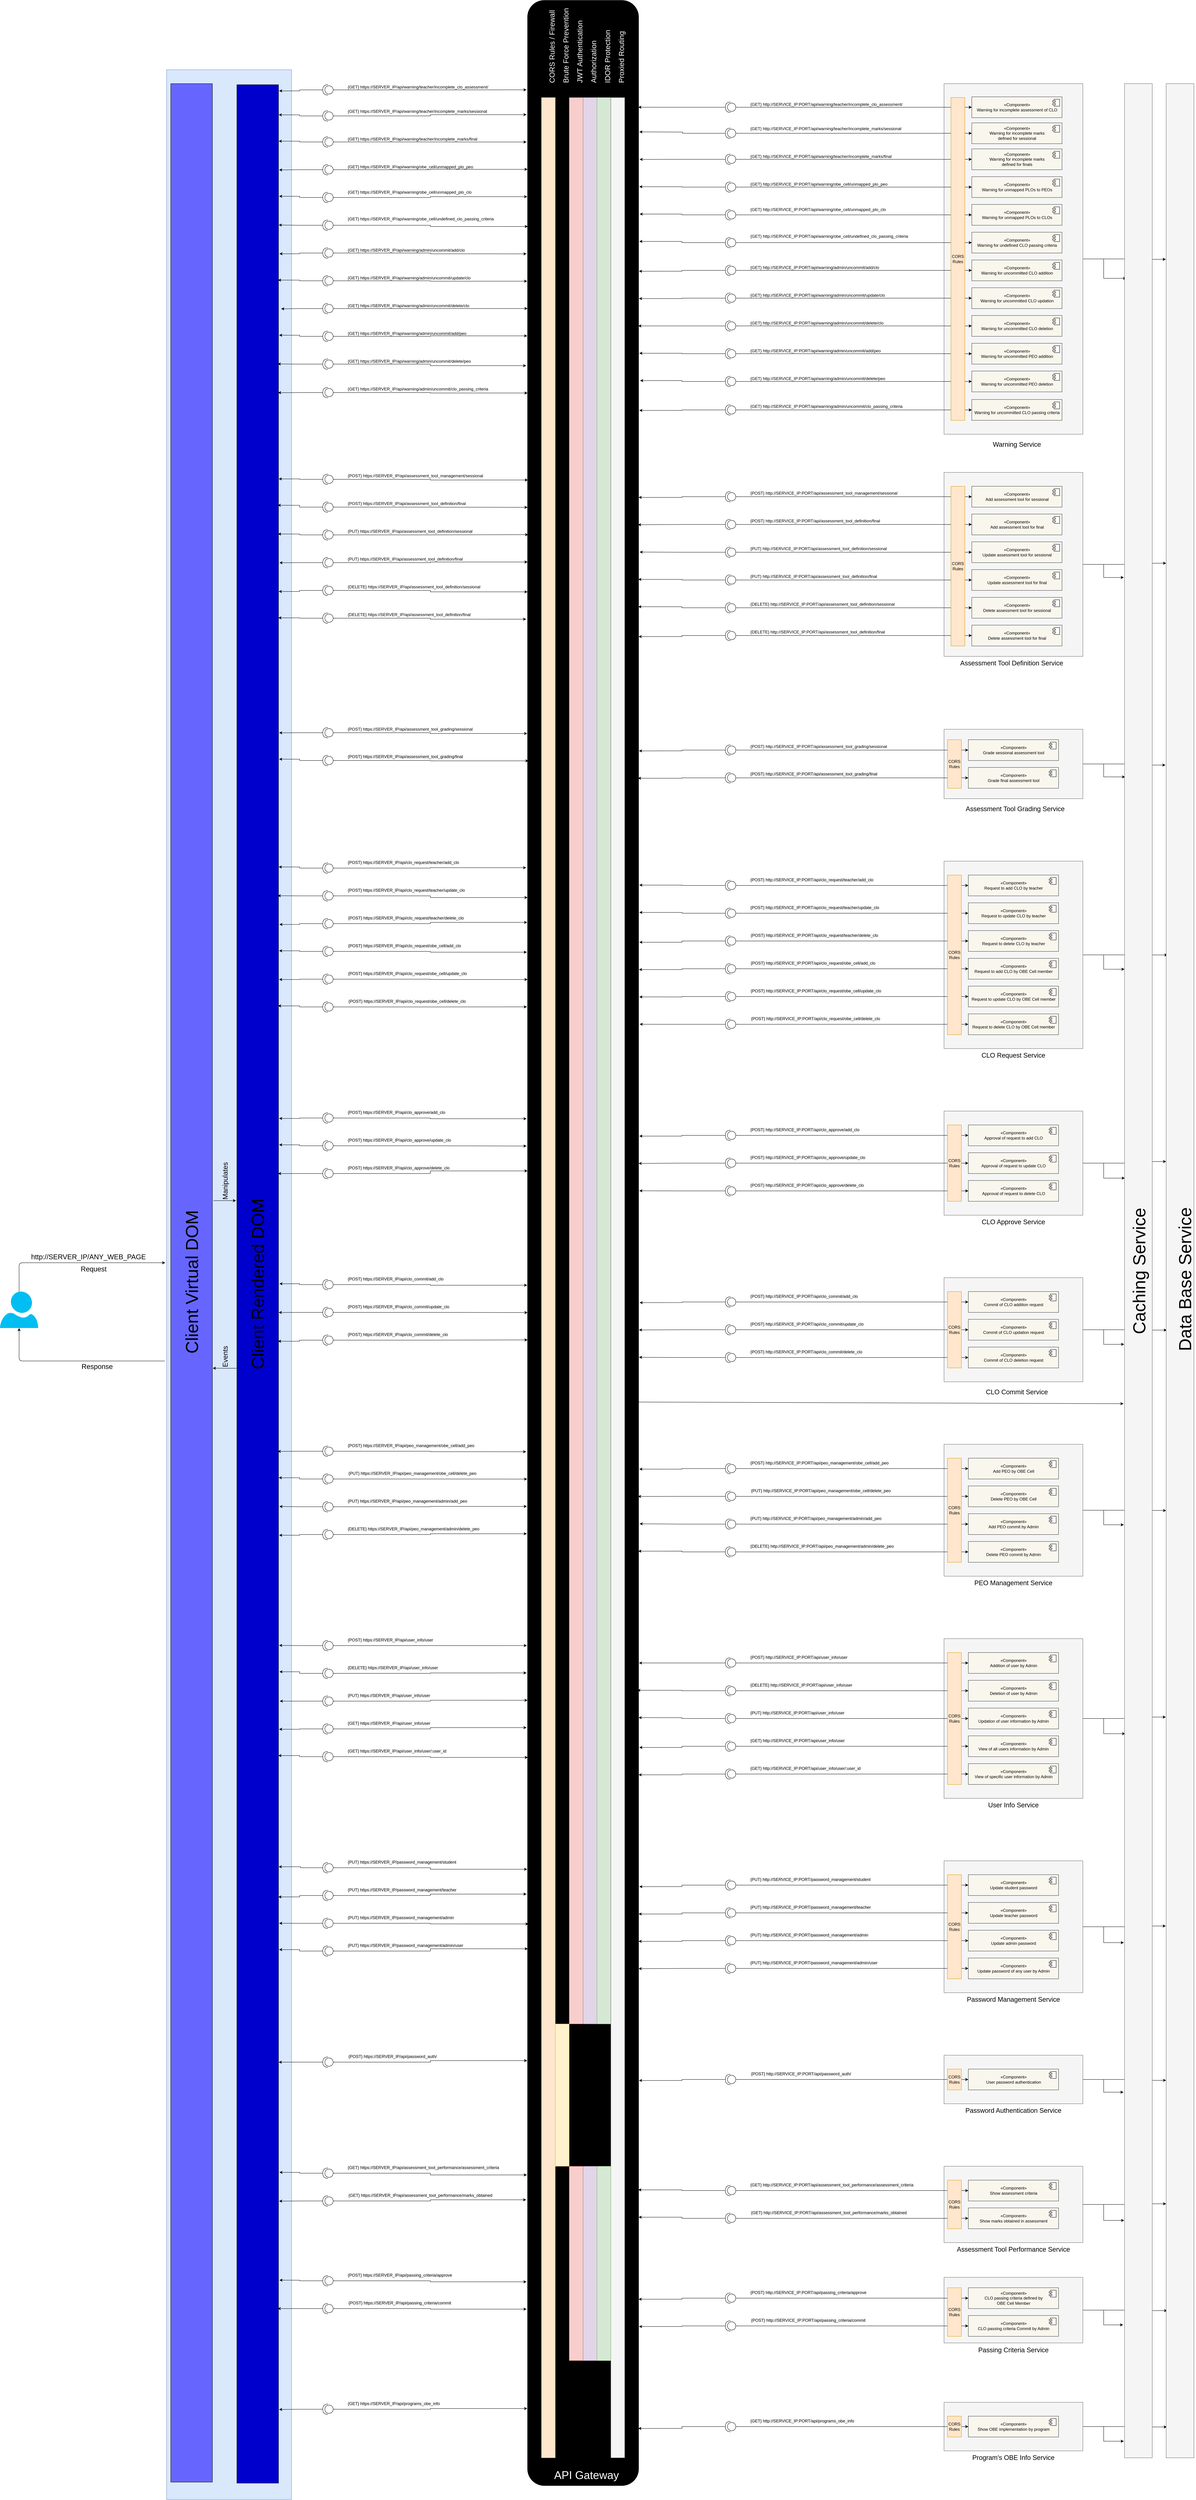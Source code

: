 <mxfile version="14.1.1" type="device"><diagram id="5QlQwKFCXL9OMl5vTaFq" name="Page-1"><mxGraphModel dx="3418" dy="1620" grid="1" gridSize="10" guides="1" tooltips="1" connect="1" arrows="1" fold="1" page="1" pageScale="1" pageWidth="850" pageHeight="1100" math="0" shadow="0"><root><mxCell id="0"/><mxCell id="1" parent="0"/><mxCell id="3YbtvWZUujP9x2febvxt-676" value="" style="rounded=0;whiteSpace=wrap;html=1;fillColor=#dae8fc;fontSize=20;strokeColor=#6c8ebf;" vertex="1" parent="1"><mxGeometry x="-1880" width="360" height="7000" as="geometry"/></mxCell><mxCell id="3YbtvWZUujP9x2febvxt-367" value="" style="rounded=1;whiteSpace=wrap;html=1;fillColor=#000000;" vertex="1" parent="1"><mxGeometry x="-840" y="-200" width="320" height="7160" as="geometry"/></mxCell><mxCell id="3YbtvWZUujP9x2febvxt-320" style="edgeStyle=orthogonalEdgeStyle;rounded=0;orthogonalLoop=1;jettySize=auto;html=1;entryX=-0.012;entryY=0.074;entryDx=0;entryDy=0;entryPerimeter=0;" edge="1" parent="1" source="3YbtvWZUujP9x2febvxt-8" target="3YbtvWZUujP9x2febvxt-317"><mxGeometry relative="1" as="geometry"/></mxCell><mxCell id="3YbtvWZUujP9x2febvxt-333" style="edgeStyle=orthogonalEdgeStyle;rounded=0;orthogonalLoop=1;jettySize=auto;html=1;entryX=0.063;entryY=0.082;entryDx=0;entryDy=0;entryPerimeter=0;" edge="1" parent="1" source="3YbtvWZUujP9x2febvxt-8" target="3YbtvWZUujP9x2febvxt-316"><mxGeometry relative="1" as="geometry"/></mxCell><mxCell id="3YbtvWZUujP9x2febvxt-8" value="" style="rounded=0;whiteSpace=wrap;html=1;fillColor=#f5f5f5;strokeColor=#666666;fontColor=#333333;" vertex="1" parent="1"><mxGeometry x="360" y="40" width="400" height="1010" as="geometry"/></mxCell><mxCell id="3YbtvWZUujP9x2febvxt-1" value="«Component»&lt;br&gt;Warning for incomplete assessment of CLO" style="html=1;dropTarget=0;fillColor=#f9f7ed;strokeColor=#36393d;" vertex="1" parent="1"><mxGeometry x="440" y="78" width="260" height="60" as="geometry"/></mxCell><mxCell id="3YbtvWZUujP9x2febvxt-2" value="" style="shape=module;jettyWidth=8;jettyHeight=4;" vertex="1" parent="3YbtvWZUujP9x2febvxt-1"><mxGeometry x="1" width="20" height="20" relative="1" as="geometry"><mxPoint x="-27" y="7" as="offset"/></mxGeometry></mxCell><mxCell id="3YbtvWZUujP9x2febvxt-10" value="«Component»&lt;br&gt;Warning for incomplete marks&lt;br&gt;defined for sessional" style="html=1;dropTarget=0;fillColor=#f9f7ed;strokeColor=#36393d;" vertex="1" parent="1"><mxGeometry x="440" y="153" width="260" height="60" as="geometry"/></mxCell><mxCell id="3YbtvWZUujP9x2febvxt-11" value="" style="shape=module;jettyWidth=8;jettyHeight=4;" vertex="1" parent="3YbtvWZUujP9x2febvxt-10"><mxGeometry x="1" width="20" height="20" relative="1" as="geometry"><mxPoint x="-27" y="7" as="offset"/></mxGeometry></mxCell><mxCell id="3YbtvWZUujP9x2febvxt-14" value="«Component»&lt;br&gt;Warning for incomplete marks&lt;br&gt;defined for finals" style="html=1;dropTarget=0;fillColor=#f9f7ed;strokeColor=#36393d;" vertex="1" parent="1"><mxGeometry x="440" y="228" width="260" height="60" as="geometry"/></mxCell><mxCell id="3YbtvWZUujP9x2febvxt-15" value="" style="shape=module;jettyWidth=8;jettyHeight=4;" vertex="1" parent="3YbtvWZUujP9x2febvxt-14"><mxGeometry x="1" width="20" height="20" relative="1" as="geometry"><mxPoint x="-27" y="7" as="offset"/></mxGeometry></mxCell><mxCell id="3YbtvWZUujP9x2febvxt-16" value="«Component»&lt;br&gt;Warning for unmapped PLOs to PEOs" style="html=1;dropTarget=0;fillColor=#f9f7ed;strokeColor=#36393d;" vertex="1" parent="1"><mxGeometry x="440" y="308" width="260" height="60" as="geometry"/></mxCell><mxCell id="3YbtvWZUujP9x2febvxt-17" value="" style="shape=module;jettyWidth=8;jettyHeight=4;" vertex="1" parent="3YbtvWZUujP9x2febvxt-16"><mxGeometry x="1" width="20" height="20" relative="1" as="geometry"><mxPoint x="-27" y="7" as="offset"/></mxGeometry></mxCell><mxCell id="3YbtvWZUujP9x2febvxt-18" value="«Component»&lt;br&gt;Warning for undefined CLO passing criteria" style="html=1;dropTarget=0;fillColor=#f9f7ed;strokeColor=#36393d;" vertex="1" parent="1"><mxGeometry x="440" y="468" width="260" height="60" as="geometry"/></mxCell><mxCell id="3YbtvWZUujP9x2febvxt-19" value="" style="shape=module;jettyWidth=8;jettyHeight=4;" vertex="1" parent="3YbtvWZUujP9x2febvxt-18"><mxGeometry x="1" width="20" height="20" relative="1" as="geometry"><mxPoint x="-27" y="7" as="offset"/></mxGeometry></mxCell><mxCell id="3YbtvWZUujP9x2febvxt-20" value="«Component»&lt;br&gt;Warning for unmapped PLOs to CLOs" style="html=1;dropTarget=0;fillColor=#f9f7ed;strokeColor=#36393d;" vertex="1" parent="1"><mxGeometry x="440" y="388" width="260" height="60" as="geometry"/></mxCell><mxCell id="3YbtvWZUujP9x2febvxt-21" value="" style="shape=module;jettyWidth=8;jettyHeight=4;" vertex="1" parent="3YbtvWZUujP9x2febvxt-20"><mxGeometry x="1" width="20" height="20" relative="1" as="geometry"><mxPoint x="-27" y="7" as="offset"/></mxGeometry></mxCell><mxCell id="3YbtvWZUujP9x2febvxt-22" value="«Component»&lt;br&gt;Warning for uncommitted CLO addition&lt;span style=&quot;color: rgba(0 , 0 , 0 , 0) ; font-family: monospace ; font-size: 0px&quot;&gt;%3CmxGraphModel%3E%3Croot%3E%3CmxCell%20id%3D%220%22%2F%3E%3CmxCell%20id%3D%221%22%20parent%3D%220%22%2F%3E%3CmxCell%20id%3D%222%22%20value%3D%22%C2%ABComponent%C2%BB%26lt%3Bbr%26gt%3BWarning%20for%20undefined%20CLO%20passing%20criteria%22%20style%3D%22html%3D1%3BdropTarget%3D0%3B%22%20vertex%3D%221%22%20parent%3D%221%22%3E%3CmxGeometry%20x%3D%22440%22%20y%3D%22450%22%20width%3D%22260%22%20height%3D%2260%22%20as%3D%22geometry%22%2F%3E%3C%2FmxCell%3E%3CmxCell%20id%3D%223%22%20value%3D%22%22%20style%3D%22shape%3Dmodule%3BjettyWidth%3D8%3BjettyHeight%3D4%3B%22%20vertex%3D%221%22%20parent%3D%222%22%3E%3CmxGeometry%20x%3D%221%22%20width%3D%2220%22%20height%3D%2220%22%20relative%3D%221%22%20as%3D%22geometry%22%3E%3CmxPoint%20x%3D%22-27%22%20y%3D%227%22%20as%3D%22offset%22%2F%3E%3C%2FmxGeometry%3E%3C%2FmxCell%3E%3C%2Froot%3E%3C%2FmxGraphModel%3E&lt;/span&gt;" style="html=1;dropTarget=0;fillColor=#f9f7ed;strokeColor=#36393d;" vertex="1" parent="1"><mxGeometry x="440" y="548" width="260" height="60" as="geometry"/></mxCell><mxCell id="3YbtvWZUujP9x2febvxt-23" value="" style="shape=module;jettyWidth=8;jettyHeight=4;" vertex="1" parent="3YbtvWZUujP9x2febvxt-22"><mxGeometry x="1" width="20" height="20" relative="1" as="geometry"><mxPoint x="-27" y="7" as="offset"/></mxGeometry></mxCell><mxCell id="3YbtvWZUujP9x2febvxt-24" value="«Component»&lt;br&gt;Warning for uncommitted CLO updation&lt;span style=&quot;color: rgba(0 , 0 , 0 , 0) ; font-family: monospace ; font-size: 0px&quot;&gt;%3CmxGraphModel%3E%3Croot%3E%3CmxCell%20id%3D%220%22%2F%3E%3CmxCell%20id%3D%221%22%20parent%3D%220%22%2F%3E%3CmxCell%20id%3D%222%22%20value%3D%22%C2%ABComponent%C2%BB%26lt%3Bbr%26gt%3BWarning%20for%20undefined%20CLO%20passing%20criteria%22%20style%3D%22html%3D1%3BdropTarget%3D0%3B%22%20vertex%3D%221%22%20parent%3D%221%22%3E%3CmxGeometry%20x%3D%22440%22%20y%3D%22450%22%20width%3D%22260%22%20height%3D%2260%22%20as%3D%22geometry%22%2F%3E%3C%2FmxCell%3E%3CmxCell%20id%3D%223%22%20value%3D%22%22%20style%3D%22shape%3Dmodule%3BjettyWidth%3D8%3BjettyHeight%3D4%3B%22%20vertex%3D%221%22%20parent%3D%222%22%3E%3CmxGeometry%20x%3D%221%22%20width%3D%2220%22%20height%3D%2220%22%20relative%3D%221%22%20as%3D%22geometry%22%3E%3CmxPoint%20x%3D%22-27%22%20y%3D%227%22%20as%3D%22offset%22%2F%3E%3C%2FmxGeometry%3E%3C%2FmxCell%3E%3C%2Froot%3E%3C%2FmxGraphModel%3E&lt;/span&gt;" style="html=1;dropTarget=0;fillColor=#f9f7ed;strokeColor=#36393d;" vertex="1" parent="1"><mxGeometry x="440" y="628" width="260" height="60" as="geometry"/></mxCell><mxCell id="3YbtvWZUujP9x2febvxt-25" value="" style="shape=module;jettyWidth=8;jettyHeight=4;" vertex="1" parent="3YbtvWZUujP9x2febvxt-24"><mxGeometry x="1" width="20" height="20" relative="1" as="geometry"><mxPoint x="-27" y="7" as="offset"/></mxGeometry></mxCell><mxCell id="3YbtvWZUujP9x2febvxt-26" value="«Component»&lt;br&gt;Warning for uncommitted CLO deletion&lt;span style=&quot;color: rgba(0 , 0 , 0 , 0) ; font-family: monospace ; font-size: 0px&quot;&gt;%3CmxGraphModel%3E%3Croot%3E%3CmxCell%20id%3D%220%22%2F%3E%3CmxCell%20id%3D%221%22%20parent%3D%220%22%2F%3E%3CmxCell%20id%3D%222%22%20value%3D%22%C2%ABComponent%C2%BB%26lt%3Bbr%26gt%3BWarning%20for%20undefined%20CLO%20passing%20criteria%22%20style%3D%22html%3D1%3BdropTarget%3D0%3B%22%20vertex%3D%221%22%20parent%3D%221%22%3E%3CmxGeometry%20x%3D%22440%22%20y%3D%22450%22%20width%3D%22260%22%20height%3D%2260%22%20as%3D%22geometry%22%2F%3E%3C%2FmxCell%3E%3CmxCell%20id%3D%223%22%20value%3D%22%22%20style%3D%22shape%3Dmodule%3BjettyWidth%3D8%3BjettyHeight%3D4%3B%22%20vertex%3D%221%22%20parent%3D%222%22%3E%3CmxGeometry%20x%3D%221%22%20width%3D%2220%22%20height%3D%2220%22%20relative%3D%221%22%20as%3D%22geometry%22%3E%3CmxPoint%20x%3D%22-27%22%20y%3D%227%22%20as%3D%22offset%22%2F%3E%3C%2FmxGeometry%3E%3C%2FmxCell%3E%3C%2Froot%3E%3C%2FmxGraphMo&lt;/span&gt;" style="html=1;dropTarget=0;fillColor=#f9f7ed;strokeColor=#36393d;" vertex="1" parent="1"><mxGeometry x="440" y="708" width="260" height="60" as="geometry"/></mxCell><mxCell id="3YbtvWZUujP9x2febvxt-27" value="" style="shape=module;jettyWidth=8;jettyHeight=4;" vertex="1" parent="3YbtvWZUujP9x2febvxt-26"><mxGeometry x="1" width="20" height="20" relative="1" as="geometry"><mxPoint x="-27" y="7" as="offset"/></mxGeometry></mxCell><mxCell id="3YbtvWZUujP9x2febvxt-28" value="«Component»&lt;br&gt;Warning for uncommitted PEO addition&lt;span style=&quot;color: rgba(0 , 0 , 0 , 0) ; font-family: monospace ; font-size: 0px&quot;&gt;%3CmxGraphModel%3E%3Croot%3E%3CmxCell%20id%3D%220%22%2F%3E%3CmxCell%20id%3D%221%22%20parent%3D%220%22%2F%3E%3CmxCell%20id%3D%222%22%20value%3D%22%C2%ABComponent%C2%BB%26lt%3Bbr%26gt%3BWarning%20for%20undefined%20CLO%20passing%20criteria%22%20style%3D%22html%3D1%3BdropTarget%3D0%3B%22%20vertex%3D%221%22%20parent%3D%221%22%3E%3CmxGeometry%20x%3D%22440%22%20y%3D%22450%22%20width%3D%22260%22%20height%3D%2260%22%20as%3D%22geometry%22%2F%3E%3C%2FmxCell%3E%3CmxCell%20id%3D%223%22%20value%3D%22%22%20style%3D%22shape%3Dmodule%3BjettyWidth%3D8%3BjettyHeight%3D4%3B%22%20vertex%3D%221%22%20parent%3D%222%22%3E%3CmxGeometry%20x%3D%221%22%20width%3D%2220%22%20height%3D%2220%22%20relative%3D%221%22%20as%3D%22geometry%22%3E%3CmxPoint%20x%3D%22-27%22%20y%3D%227%22%20as%3D%22offset%22%2F%3E%3C%2FmxGeometry%3E%3C%2FmxCell%3E%3C%2Froot%3E%3C%2FmxGraphModel%3E&lt;/span&gt;" style="html=1;dropTarget=0;fillColor=#f9f7ed;strokeColor=#36393d;" vertex="1" parent="1"><mxGeometry x="440" y="788" width="260" height="60" as="geometry"/></mxCell><mxCell id="3YbtvWZUujP9x2febvxt-29" value="" style="shape=module;jettyWidth=8;jettyHeight=4;" vertex="1" parent="3YbtvWZUujP9x2febvxt-28"><mxGeometry x="1" width="20" height="20" relative="1" as="geometry"><mxPoint x="-27" y="7" as="offset"/></mxGeometry></mxCell><mxCell id="3YbtvWZUujP9x2febvxt-30" value="«Component»&lt;br&gt;Warning for uncommitted PEO deletion&lt;span style=&quot;color: rgba(0 , 0 , 0 , 0) ; font-family: monospace ; font-size: 0px&quot;&gt;%3CmxGraphModel%3E%3Croot%3E%3CmxCell%20id%3D%220%22%2F%3E%3CmxCell%20id%3D%221%22%20parent%3D%220%22%2F%3E%3CmxCell%20id%3D%222%22%20value%3D%22%C2%ABComponent%C2%BB%26lt%3Bbr%26gt%3BWarning%20for%20undefined%20CLO%20passing%20criteria%22%20style%3D%22html%3D1%3BdropTarget%3D0%3B%22%20vertex%3D%221%22%20parent%3D%221%22%3E%3CmxGeometry%20x%3D%22440%22%20y%3D%22450%22%20width%3D%22260%22%20height%3D%2260%22%20as%3D%22geometry%22%2F%3E%3C%2FmxCell%3E%3CmxCell%20id%3D%223%22%20value%3D%22%22%20style%3D%22shape%3Dmodule%3BjettyWidth%3D8%3BjettyHeight%3D4%3B%22%20vertex%3D%221%22%20parent%3D%222%22%3E%3CmxGeometry%20x%3D%221%22%20width%3D%2220%22%20height%3D%2220%22%20relative%3D%221%22%20as%3D%22geometry%22%3E%3CmxPoint%20x%3D%22-27%22%20y%3D%227%22%20as%3D%22offset%22%2F%3E%3C%2FmxGeometry%3E%3C%2FmxCell%3E%3C%2Froot%3E%3C%2FmxGraphMo&lt;/span&gt;" style="html=1;dropTarget=0;fillColor=#f9f7ed;strokeColor=#36393d;" vertex="1" parent="1"><mxGeometry x="440" y="868" width="260" height="60" as="geometry"/></mxCell><mxCell id="3YbtvWZUujP9x2febvxt-31" value="" style="shape=module;jettyWidth=8;jettyHeight=4;" vertex="1" parent="3YbtvWZUujP9x2febvxt-30"><mxGeometry x="1" width="20" height="20" relative="1" as="geometry"><mxPoint x="-27" y="7" as="offset"/></mxGeometry></mxCell><mxCell id="3YbtvWZUujP9x2febvxt-32" style="edgeStyle=orthogonalEdgeStyle;rounded=0;orthogonalLoop=1;jettySize=auto;html=1;exitX=0.5;exitY=1;exitDx=0;exitDy=0;" edge="1" parent="1"><mxGeometry relative="1" as="geometry"><mxPoint x="560" y="938" as="sourcePoint"/><mxPoint x="560" y="938" as="targetPoint"/></mxGeometry></mxCell><mxCell id="3YbtvWZUujP9x2febvxt-321" style="edgeStyle=orthogonalEdgeStyle;rounded=0;orthogonalLoop=1;jettySize=auto;html=1;entryX=0;entryY=0.202;entryDx=0;entryDy=0;entryPerimeter=0;" edge="1" parent="1" source="3YbtvWZUujP9x2febvxt-33" target="3YbtvWZUujP9x2febvxt-317"><mxGeometry relative="1" as="geometry"/></mxCell><mxCell id="3YbtvWZUujP9x2febvxt-334" style="edgeStyle=orthogonalEdgeStyle;rounded=0;orthogonalLoop=1;jettySize=auto;html=1;entryX=-0.025;entryY=0.208;entryDx=0;entryDy=0;entryPerimeter=0;" edge="1" parent="1" source="3YbtvWZUujP9x2febvxt-33" target="3YbtvWZUujP9x2febvxt-316"><mxGeometry relative="1" as="geometry"/></mxCell><mxCell id="3YbtvWZUujP9x2febvxt-33" value="" style="rounded=0;whiteSpace=wrap;html=1;fillColor=#f5f5f5;strokeColor=#666666;fontColor=#333333;" vertex="1" parent="1"><mxGeometry x="360" y="1160" width="400" height="530" as="geometry"/></mxCell><mxCell id="3YbtvWZUujP9x2febvxt-34" value="«Component»&lt;br&gt;Add assessment tool for sessional" style="html=1;dropTarget=0;fillColor=#f9f7ed;strokeColor=#36393d;" vertex="1" parent="1"><mxGeometry x="440" y="1200" width="260" height="60" as="geometry"/></mxCell><mxCell id="3YbtvWZUujP9x2febvxt-35" value="" style="shape=module;jettyWidth=8;jettyHeight=4;" vertex="1" parent="3YbtvWZUujP9x2febvxt-34"><mxGeometry x="1" width="20" height="20" relative="1" as="geometry"><mxPoint x="-27" y="7" as="offset"/></mxGeometry></mxCell><mxCell id="3YbtvWZUujP9x2febvxt-36" value="«Component»&lt;br&gt;Add assessment tool for final" style="html=1;dropTarget=0;fillColor=#f9f7ed;strokeColor=#36393d;" vertex="1" parent="1"><mxGeometry x="440" y="1280" width="260" height="60" as="geometry"/></mxCell><mxCell id="3YbtvWZUujP9x2febvxt-37" value="" style="shape=module;jettyWidth=8;jettyHeight=4;" vertex="1" parent="3YbtvWZUujP9x2febvxt-36"><mxGeometry x="1" width="20" height="20" relative="1" as="geometry"><mxPoint x="-27" y="7" as="offset"/></mxGeometry></mxCell><mxCell id="3YbtvWZUujP9x2febvxt-38" value="«Component»&lt;br&gt;Update assessment tool for sessional" style="html=1;dropTarget=0;fillColor=#f9f7ed;strokeColor=#36393d;" vertex="1" parent="1"><mxGeometry x="440" y="1360" width="260" height="60" as="geometry"/></mxCell><mxCell id="3YbtvWZUujP9x2febvxt-39" value="" style="shape=module;jettyWidth=8;jettyHeight=4;" vertex="1" parent="3YbtvWZUujP9x2febvxt-38"><mxGeometry x="1" width="20" height="20" relative="1" as="geometry"><mxPoint x="-27" y="7" as="offset"/></mxGeometry></mxCell><mxCell id="3YbtvWZUujP9x2febvxt-40" value="«Component»&lt;br&gt;Update assessment tool for final" style="html=1;dropTarget=0;fillColor=#f9f7ed;strokeColor=#36393d;" vertex="1" parent="1"><mxGeometry x="440" y="1440" width="260" height="60" as="geometry"/></mxCell><mxCell id="3YbtvWZUujP9x2febvxt-41" value="" style="shape=module;jettyWidth=8;jettyHeight=4;" vertex="1" parent="3YbtvWZUujP9x2febvxt-40"><mxGeometry x="1" width="20" height="20" relative="1" as="geometry"><mxPoint x="-27" y="7" as="offset"/></mxGeometry></mxCell><mxCell id="3YbtvWZUujP9x2febvxt-42" value="«Component»&lt;br&gt;Delete assessment tool for sessional" style="html=1;dropTarget=0;fillColor=#f9f7ed;strokeColor=#36393d;" vertex="1" parent="1"><mxGeometry x="440" y="1520" width="260" height="60" as="geometry"/></mxCell><mxCell id="3YbtvWZUujP9x2febvxt-43" value="" style="shape=module;jettyWidth=8;jettyHeight=4;" vertex="1" parent="3YbtvWZUujP9x2febvxt-42"><mxGeometry x="1" width="20" height="20" relative="1" as="geometry"><mxPoint x="-27" y="7" as="offset"/></mxGeometry></mxCell><mxCell id="3YbtvWZUujP9x2febvxt-44" value="«Component»&lt;br&gt;Delete assessment tool for final" style="html=1;dropTarget=0;fillColor=#f9f7ed;strokeColor=#36393d;" vertex="1" parent="1"><mxGeometry x="440" y="1600" width="260" height="60" as="geometry"/></mxCell><mxCell id="3YbtvWZUujP9x2febvxt-45" value="" style="shape=module;jettyWidth=8;jettyHeight=4;" vertex="1" parent="3YbtvWZUujP9x2febvxt-44"><mxGeometry x="1" width="20" height="20" relative="1" as="geometry"><mxPoint x="-27" y="7" as="offset"/></mxGeometry></mxCell><mxCell id="3YbtvWZUujP9x2febvxt-322" style="edgeStyle=orthogonalEdgeStyle;rounded=0;orthogonalLoop=1;jettySize=auto;html=1;entryX=-0.025;entryY=0.287;entryDx=0;entryDy=0;entryPerimeter=0;" edge="1" parent="1" source="3YbtvWZUujP9x2febvxt-46" target="3YbtvWZUujP9x2febvxt-317"><mxGeometry relative="1" as="geometry"/></mxCell><mxCell id="3YbtvWZUujP9x2febvxt-335" style="edgeStyle=orthogonalEdgeStyle;rounded=0;orthogonalLoop=1;jettySize=auto;html=1;entryX=0.025;entryY=0.292;entryDx=0;entryDy=0;entryPerimeter=0;" edge="1" parent="1" source="3YbtvWZUujP9x2febvxt-46" target="3YbtvWZUujP9x2febvxt-316"><mxGeometry relative="1" as="geometry"/></mxCell><mxCell id="3YbtvWZUujP9x2febvxt-46" value="" style="rounded=0;whiteSpace=wrap;html=1;fillColor=#f5f5f5;strokeColor=#666666;fontColor=#333333;" vertex="1" parent="1"><mxGeometry x="360" y="1900" width="400" height="200" as="geometry"/></mxCell><mxCell id="3YbtvWZUujP9x2febvxt-47" value="«Component»&lt;br&gt;Grade sessional assessment tool" style="html=1;dropTarget=0;fillColor=#f9f7ed;strokeColor=#36393d;" vertex="1" parent="1"><mxGeometry x="430" y="1930" width="260" height="60" as="geometry"/></mxCell><mxCell id="3YbtvWZUujP9x2febvxt-48" value="" style="shape=module;jettyWidth=8;jettyHeight=4;" vertex="1" parent="3YbtvWZUujP9x2febvxt-47"><mxGeometry x="1" width="20" height="20" relative="1" as="geometry"><mxPoint x="-27" y="7" as="offset"/></mxGeometry></mxCell><mxCell id="3YbtvWZUujP9x2febvxt-49" value="«Component»&lt;br&gt;Grade final assessment tool" style="html=1;dropTarget=0;fillColor=#f9f7ed;strokeColor=#36393d;" vertex="1" parent="1"><mxGeometry x="430" y="2010" width="260" height="60" as="geometry"/></mxCell><mxCell id="3YbtvWZUujP9x2febvxt-50" value="" style="shape=module;jettyWidth=8;jettyHeight=4;" vertex="1" parent="3YbtvWZUujP9x2febvxt-49"><mxGeometry x="1" width="20" height="20" relative="1" as="geometry"><mxPoint x="-27" y="7" as="offset"/></mxGeometry></mxCell><mxCell id="3YbtvWZUujP9x2febvxt-323" style="edgeStyle=orthogonalEdgeStyle;rounded=0;orthogonalLoop=1;jettySize=auto;html=1;entryX=0.05;entryY=0.367;entryDx=0;entryDy=0;entryPerimeter=0;" edge="1" parent="1" source="3YbtvWZUujP9x2febvxt-51" target="3YbtvWZUujP9x2febvxt-317"><mxGeometry relative="1" as="geometry"/></mxCell><mxCell id="3YbtvWZUujP9x2febvxt-336" style="edgeStyle=orthogonalEdgeStyle;rounded=0;orthogonalLoop=1;jettySize=auto;html=1;entryX=0;entryY=0.373;entryDx=0;entryDy=0;entryPerimeter=0;" edge="1" parent="1" source="3YbtvWZUujP9x2febvxt-51" target="3YbtvWZUujP9x2febvxt-316"><mxGeometry relative="1" as="geometry"/></mxCell><mxCell id="3YbtvWZUujP9x2febvxt-51" value="" style="rounded=0;whiteSpace=wrap;html=1;fillColor=#f5f5f5;strokeColor=#666666;fontColor=#333333;" vertex="1" parent="1"><mxGeometry x="360" y="2280" width="400" height="540" as="geometry"/></mxCell><mxCell id="3YbtvWZUujP9x2febvxt-52" value="«Component»&lt;br&gt;Request to add CLO by teacher" style="html=1;dropTarget=0;fillColor=#f9f7ed;strokeColor=#36393d;" vertex="1" parent="1"><mxGeometry x="430" y="2320" width="260" height="60" as="geometry"/></mxCell><mxCell id="3YbtvWZUujP9x2febvxt-53" value="" style="shape=module;jettyWidth=8;jettyHeight=4;" vertex="1" parent="3YbtvWZUujP9x2febvxt-52"><mxGeometry x="1" width="20" height="20" relative="1" as="geometry"><mxPoint x="-27" y="7" as="offset"/></mxGeometry></mxCell><mxCell id="3YbtvWZUujP9x2febvxt-54" value="«Component»&lt;br&gt;Request to update CLO by teacher" style="html=1;dropTarget=0;fillColor=#f9f7ed;strokeColor=#36393d;" vertex="1" parent="1"><mxGeometry x="430" y="2400" width="260" height="60" as="geometry"/></mxCell><mxCell id="3YbtvWZUujP9x2febvxt-55" value="" style="shape=module;jettyWidth=8;jettyHeight=4;" vertex="1" parent="3YbtvWZUujP9x2febvxt-54"><mxGeometry x="1" width="20" height="20" relative="1" as="geometry"><mxPoint x="-27" y="7" as="offset"/></mxGeometry></mxCell><mxCell id="3YbtvWZUujP9x2febvxt-56" value="«Component»&lt;br&gt;Request to delete CLO by teacher" style="html=1;dropTarget=0;fillColor=#f9f7ed;strokeColor=#36393d;" vertex="1" parent="1"><mxGeometry x="430" y="2480" width="260" height="60" as="geometry"/></mxCell><mxCell id="3YbtvWZUujP9x2febvxt-57" value="" style="shape=module;jettyWidth=8;jettyHeight=4;" vertex="1" parent="3YbtvWZUujP9x2febvxt-56"><mxGeometry x="1" width="20" height="20" relative="1" as="geometry"><mxPoint x="-27" y="7" as="offset"/></mxGeometry></mxCell><mxCell id="3YbtvWZUujP9x2febvxt-58" value="«Component»&lt;br&gt;Request to add CLO by OBE Cell member" style="html=1;dropTarget=0;fillColor=#f9f7ed;strokeColor=#36393d;" vertex="1" parent="1"><mxGeometry x="430" y="2560" width="260" height="60" as="geometry"/></mxCell><mxCell id="3YbtvWZUujP9x2febvxt-59" value="" style="shape=module;jettyWidth=8;jettyHeight=4;" vertex="1" parent="3YbtvWZUujP9x2febvxt-58"><mxGeometry x="1" width="20" height="20" relative="1" as="geometry"><mxPoint x="-27" y="7" as="offset"/></mxGeometry></mxCell><mxCell id="3YbtvWZUujP9x2febvxt-60" value="«Component»&lt;br&gt;Request to update CLO by OBE Cell member" style="html=1;dropTarget=0;fillColor=#f9f7ed;strokeColor=#36393d;" vertex="1" parent="1"><mxGeometry x="430" y="2640" width="260" height="60" as="geometry"/></mxCell><mxCell id="3YbtvWZUujP9x2febvxt-61" value="" style="shape=module;jettyWidth=8;jettyHeight=4;" vertex="1" parent="3YbtvWZUujP9x2febvxt-60"><mxGeometry x="1" width="20" height="20" relative="1" as="geometry"><mxPoint x="-27" y="7" as="offset"/></mxGeometry></mxCell><mxCell id="3YbtvWZUujP9x2febvxt-62" value="«Component»&lt;br&gt;Request to delete CLO by OBE Cell member" style="html=1;dropTarget=0;fillColor=#f9f7ed;strokeColor=#36393d;" vertex="1" parent="1"><mxGeometry x="430" y="2720" width="260" height="60" as="geometry"/></mxCell><mxCell id="3YbtvWZUujP9x2febvxt-63" value="" style="shape=module;jettyWidth=8;jettyHeight=4;" vertex="1" parent="3YbtvWZUujP9x2febvxt-62"><mxGeometry x="1" width="20" height="20" relative="1" as="geometry"><mxPoint x="-27" y="7" as="offset"/></mxGeometry></mxCell><mxCell id="3YbtvWZUujP9x2febvxt-324" style="edgeStyle=orthogonalEdgeStyle;rounded=0;orthogonalLoop=1;jettySize=auto;html=1;entryX=0;entryY=0.454;entryDx=0;entryDy=0;entryPerimeter=0;" edge="1" parent="1" source="3YbtvWZUujP9x2febvxt-64" target="3YbtvWZUujP9x2febvxt-317"><mxGeometry relative="1" as="geometry"/></mxCell><mxCell id="3YbtvWZUujP9x2febvxt-337" style="edgeStyle=orthogonalEdgeStyle;rounded=0;orthogonalLoop=1;jettySize=auto;html=1;entryX=0.013;entryY=0.461;entryDx=0;entryDy=0;entryPerimeter=0;" edge="1" parent="1" source="3YbtvWZUujP9x2febvxt-64" target="3YbtvWZUujP9x2febvxt-316"><mxGeometry relative="1" as="geometry"/></mxCell><mxCell id="3YbtvWZUujP9x2febvxt-64" value="" style="rounded=0;whiteSpace=wrap;html=1;fillColor=#f5f5f5;strokeColor=#666666;fontColor=#333333;" vertex="1" parent="1"><mxGeometry x="360" y="3000" width="400" height="300" as="geometry"/></mxCell><mxCell id="3YbtvWZUujP9x2febvxt-65" value="«Component»&lt;br&gt;Approval of request to add CLO" style="html=1;dropTarget=0;fillColor=#f9f7ed;strokeColor=#36393d;" vertex="1" parent="1"><mxGeometry x="430" y="3040" width="260" height="60" as="geometry"/></mxCell><mxCell id="3YbtvWZUujP9x2febvxt-66" value="" style="shape=module;jettyWidth=8;jettyHeight=4;" vertex="1" parent="3YbtvWZUujP9x2febvxt-65"><mxGeometry x="1" width="20" height="20" relative="1" as="geometry"><mxPoint x="-27" y="7" as="offset"/></mxGeometry></mxCell><mxCell id="3YbtvWZUujP9x2febvxt-67" value="«Component»&lt;br&gt;Approval of request to update CLO" style="html=1;dropTarget=0;fillColor=#f9f7ed;strokeColor=#36393d;" vertex="1" parent="1"><mxGeometry x="430" y="3120" width="260" height="60" as="geometry"/></mxCell><mxCell id="3YbtvWZUujP9x2febvxt-68" value="" style="shape=module;jettyWidth=8;jettyHeight=4;" vertex="1" parent="3YbtvWZUujP9x2febvxt-67"><mxGeometry x="1" width="20" height="20" relative="1" as="geometry"><mxPoint x="-27" y="7" as="offset"/></mxGeometry></mxCell><mxCell id="3YbtvWZUujP9x2febvxt-69" value="«Component»&lt;br&gt;Approval of request to delete CLO" style="html=1;dropTarget=0;fillColor=#f9f7ed;strokeColor=#36393d;" vertex="1" parent="1"><mxGeometry x="430" y="3200" width="260" height="60" as="geometry"/></mxCell><mxCell id="3YbtvWZUujP9x2febvxt-70" value="" style="shape=module;jettyWidth=8;jettyHeight=4;" vertex="1" parent="3YbtvWZUujP9x2febvxt-69"><mxGeometry x="1" width="20" height="20" relative="1" as="geometry"><mxPoint x="-27" y="7" as="offset"/></mxGeometry></mxCell><mxCell id="3YbtvWZUujP9x2febvxt-325" style="edgeStyle=orthogonalEdgeStyle;rounded=0;orthogonalLoop=1;jettySize=auto;html=1;entryX=0.025;entryY=0.525;entryDx=0;entryDy=0;entryPerimeter=0;" edge="1" parent="1" source="3YbtvWZUujP9x2febvxt-71" target="3YbtvWZUujP9x2febvxt-317"><mxGeometry relative="1" as="geometry"/></mxCell><mxCell id="3YbtvWZUujP9x2febvxt-338" style="edgeStyle=orthogonalEdgeStyle;rounded=0;orthogonalLoop=1;jettySize=auto;html=1;entryX=-0.012;entryY=0.531;entryDx=0;entryDy=0;entryPerimeter=0;" edge="1" parent="1" source="3YbtvWZUujP9x2febvxt-71" target="3YbtvWZUujP9x2febvxt-316"><mxGeometry relative="1" as="geometry"/></mxCell><mxCell id="3YbtvWZUujP9x2febvxt-71" value="" style="rounded=0;whiteSpace=wrap;html=1;fillColor=#f5f5f5;strokeColor=#666666;fontColor=#333333;" vertex="1" parent="1"><mxGeometry x="360" y="3480" width="400" height="300" as="geometry"/></mxCell><mxCell id="3YbtvWZUujP9x2febvxt-72" value="«Component»&lt;br&gt;Commit of CLO addition request" style="html=1;dropTarget=0;fillColor=#f9f7ed;strokeColor=#36393d;" vertex="1" parent="1"><mxGeometry x="430" y="3520" width="260" height="60" as="geometry"/></mxCell><mxCell id="3YbtvWZUujP9x2febvxt-73" value="" style="shape=module;jettyWidth=8;jettyHeight=4;" vertex="1" parent="3YbtvWZUujP9x2febvxt-72"><mxGeometry x="1" width="20" height="20" relative="1" as="geometry"><mxPoint x="-27" y="7" as="offset"/></mxGeometry></mxCell><mxCell id="3YbtvWZUujP9x2febvxt-74" value="«Component»&lt;br&gt;Commit of CLO updation request" style="html=1;dropTarget=0;fillColor=#f9f7ed;strokeColor=#36393d;" vertex="1" parent="1"><mxGeometry x="430" y="3600" width="260" height="60" as="geometry"/></mxCell><mxCell id="3YbtvWZUujP9x2febvxt-75" value="" style="shape=module;jettyWidth=8;jettyHeight=4;" vertex="1" parent="3YbtvWZUujP9x2febvxt-74"><mxGeometry x="1" width="20" height="20" relative="1" as="geometry"><mxPoint x="-27" y="7" as="offset"/></mxGeometry></mxCell><mxCell id="3YbtvWZUujP9x2febvxt-76" value="«Component»&lt;br&gt;Commit of CLO deletion request" style="html=1;dropTarget=0;fillColor=#f9f7ed;strokeColor=#36393d;" vertex="1" parent="1"><mxGeometry x="430" y="3680" width="260" height="60" as="geometry"/></mxCell><mxCell id="3YbtvWZUujP9x2febvxt-77" value="" style="shape=module;jettyWidth=8;jettyHeight=4;" vertex="1" parent="3YbtvWZUujP9x2febvxt-76"><mxGeometry x="1" width="20" height="20" relative="1" as="geometry"><mxPoint x="-27" y="7" as="offset"/></mxGeometry></mxCell><mxCell id="3YbtvWZUujP9x2febvxt-326" style="edgeStyle=orthogonalEdgeStyle;rounded=0;orthogonalLoop=1;jettySize=auto;html=1;entryX=0;entryY=0.601;entryDx=0;entryDy=0;entryPerimeter=0;" edge="1" parent="1" source="3YbtvWZUujP9x2febvxt-78" target="3YbtvWZUujP9x2febvxt-317"><mxGeometry relative="1" as="geometry"/></mxCell><mxCell id="3YbtvWZUujP9x2febvxt-339" style="edgeStyle=orthogonalEdgeStyle;rounded=0;orthogonalLoop=1;jettySize=auto;html=1;entryX=-0.025;entryY=0.607;entryDx=0;entryDy=0;entryPerimeter=0;" edge="1" parent="1" source="3YbtvWZUujP9x2febvxt-78" target="3YbtvWZUujP9x2febvxt-316"><mxGeometry relative="1" as="geometry"/></mxCell><mxCell id="3YbtvWZUujP9x2febvxt-78" value="" style="rounded=0;whiteSpace=wrap;html=1;fillColor=#f5f5f5;strokeColor=#666666;fontColor=#333333;" vertex="1" parent="1"><mxGeometry x="360" y="3960" width="400" height="380" as="geometry"/></mxCell><mxCell id="3YbtvWZUujP9x2febvxt-79" value="«Component»&lt;br&gt;Add PEO by OBE Cell" style="html=1;dropTarget=0;fillColor=#f9f7ed;strokeColor=#36393d;" vertex="1" parent="1"><mxGeometry x="430" y="4000" width="260" height="60" as="geometry"/></mxCell><mxCell id="3YbtvWZUujP9x2febvxt-80" value="" style="shape=module;jettyWidth=8;jettyHeight=4;" vertex="1" parent="3YbtvWZUujP9x2febvxt-79"><mxGeometry x="1" width="20" height="20" relative="1" as="geometry"><mxPoint x="-27" y="7" as="offset"/></mxGeometry></mxCell><mxCell id="3YbtvWZUujP9x2febvxt-81" value="«Component»&lt;br&gt;Delete PEO by OBE Cell" style="html=1;dropTarget=0;fillColor=#f9f7ed;strokeColor=#36393d;" vertex="1" parent="1"><mxGeometry x="430" y="4080" width="260" height="60" as="geometry"/></mxCell><mxCell id="3YbtvWZUujP9x2febvxt-82" value="" style="shape=module;jettyWidth=8;jettyHeight=4;" vertex="1" parent="3YbtvWZUujP9x2febvxt-81"><mxGeometry x="1" width="20" height="20" relative="1" as="geometry"><mxPoint x="-27" y="7" as="offset"/></mxGeometry></mxCell><mxCell id="3YbtvWZUujP9x2febvxt-83" value="«Component»&lt;br&gt;Add PEO commit by Admin" style="html=1;dropTarget=0;fillColor=#f9f7ed;strokeColor=#36393d;" vertex="1" parent="1"><mxGeometry x="430" y="4160" width="260" height="60" as="geometry"/></mxCell><mxCell id="3YbtvWZUujP9x2febvxt-84" value="" style="shape=module;jettyWidth=8;jettyHeight=4;" vertex="1" parent="3YbtvWZUujP9x2febvxt-83"><mxGeometry x="1" width="20" height="20" relative="1" as="geometry"><mxPoint x="-27" y="7" as="offset"/></mxGeometry></mxCell><mxCell id="3YbtvWZUujP9x2febvxt-85" value="«Component»&lt;br&gt;Delete PEO commit by Admin" style="html=1;dropTarget=0;fillColor=#f9f7ed;strokeColor=#36393d;" vertex="1" parent="1"><mxGeometry x="430" y="4240" width="260" height="60" as="geometry"/></mxCell><mxCell id="3YbtvWZUujP9x2febvxt-86" value="" style="shape=module;jettyWidth=8;jettyHeight=4;" vertex="1" parent="3YbtvWZUujP9x2febvxt-85"><mxGeometry x="1" width="20" height="20" relative="1" as="geometry"><mxPoint x="-27" y="7" as="offset"/></mxGeometry></mxCell><mxCell id="3YbtvWZUujP9x2febvxt-327" style="edgeStyle=orthogonalEdgeStyle;rounded=0;orthogonalLoop=1;jettySize=auto;html=1;entryX=-0.012;entryY=0.688;entryDx=0;entryDy=0;entryPerimeter=0;" edge="1" parent="1" source="3YbtvWZUujP9x2febvxt-87" target="3YbtvWZUujP9x2febvxt-317"><mxGeometry relative="1" as="geometry"/></mxCell><mxCell id="3YbtvWZUujP9x2febvxt-340" style="edgeStyle=orthogonalEdgeStyle;rounded=0;orthogonalLoop=1;jettySize=auto;html=1;entryX=0.025;entryY=0.695;entryDx=0;entryDy=0;entryPerimeter=0;" edge="1" parent="1" source="3YbtvWZUujP9x2febvxt-87" target="3YbtvWZUujP9x2febvxt-316"><mxGeometry relative="1" as="geometry"/></mxCell><mxCell id="3YbtvWZUujP9x2febvxt-87" value="" style="rounded=0;whiteSpace=wrap;html=1;fillColor=#f5f5f5;strokeColor=#666666;fontColor=#333333;" vertex="1" parent="1"><mxGeometry x="360" y="4520" width="400" height="460" as="geometry"/></mxCell><mxCell id="3YbtvWZUujP9x2febvxt-88" value="«Component»&lt;br&gt;Addition of user by Admin" style="html=1;dropTarget=0;fillColor=#f9f7ed;strokeColor=#36393d;" vertex="1" parent="1"><mxGeometry x="430" y="4560" width="260" height="60" as="geometry"/></mxCell><mxCell id="3YbtvWZUujP9x2febvxt-89" value="" style="shape=module;jettyWidth=8;jettyHeight=4;" vertex="1" parent="3YbtvWZUujP9x2febvxt-88"><mxGeometry x="1" width="20" height="20" relative="1" as="geometry"><mxPoint x="-27" y="7" as="offset"/></mxGeometry></mxCell><mxCell id="3YbtvWZUujP9x2febvxt-90" value="«Component»&lt;br&gt;Deletion of user by Admin" style="html=1;dropTarget=0;fillColor=#f9f7ed;strokeColor=#36393d;" vertex="1" parent="1"><mxGeometry x="430" y="4640" width="260" height="60" as="geometry"/></mxCell><mxCell id="3YbtvWZUujP9x2febvxt-91" value="" style="shape=module;jettyWidth=8;jettyHeight=4;" vertex="1" parent="3YbtvWZUujP9x2febvxt-90"><mxGeometry x="1" width="20" height="20" relative="1" as="geometry"><mxPoint x="-27" y="7" as="offset"/></mxGeometry></mxCell><mxCell id="3YbtvWZUujP9x2febvxt-92" value="«Component»&lt;br&gt;Updation of user information by Admin" style="html=1;dropTarget=0;fillColor=#f9f7ed;strokeColor=#36393d;" vertex="1" parent="1"><mxGeometry x="430" y="4720" width="260" height="60" as="geometry"/></mxCell><mxCell id="3YbtvWZUujP9x2febvxt-93" value="" style="shape=module;jettyWidth=8;jettyHeight=4;" vertex="1" parent="3YbtvWZUujP9x2febvxt-92"><mxGeometry x="1" width="20" height="20" relative="1" as="geometry"><mxPoint x="-27" y="7" as="offset"/></mxGeometry></mxCell><mxCell id="3YbtvWZUujP9x2febvxt-94" value="«Component»&lt;br&gt;View of all users information by Admin" style="html=1;dropTarget=0;fillColor=#f9f7ed;strokeColor=#36393d;" vertex="1" parent="1"><mxGeometry x="430" y="4800" width="260" height="60" as="geometry"/></mxCell><mxCell id="3YbtvWZUujP9x2febvxt-95" value="" style="shape=module;jettyWidth=8;jettyHeight=4;" vertex="1" parent="3YbtvWZUujP9x2febvxt-94"><mxGeometry x="1" width="20" height="20" relative="1" as="geometry"><mxPoint x="-27" y="7" as="offset"/></mxGeometry></mxCell><mxCell id="3YbtvWZUujP9x2febvxt-96" value="«Component»&lt;br&gt;View of specific user information by Admin" style="html=1;dropTarget=0;fillColor=#f9f7ed;strokeColor=#36393d;" vertex="1" parent="1"><mxGeometry x="430" y="4880" width="260" height="60" as="geometry"/></mxCell><mxCell id="3YbtvWZUujP9x2febvxt-97" value="" style="shape=module;jettyWidth=8;jettyHeight=4;" vertex="1" parent="3YbtvWZUujP9x2febvxt-96"><mxGeometry x="1" width="20" height="20" relative="1" as="geometry"><mxPoint x="-27" y="7" as="offset"/></mxGeometry></mxCell><mxCell id="3YbtvWZUujP9x2febvxt-328" style="edgeStyle=orthogonalEdgeStyle;rounded=0;orthogonalLoop=1;jettySize=auto;html=1;entryX=-0.012;entryY=0.776;entryDx=0;entryDy=0;entryPerimeter=0;" edge="1" parent="1" source="3YbtvWZUujP9x2febvxt-98" target="3YbtvWZUujP9x2febvxt-317"><mxGeometry relative="1" as="geometry"/></mxCell><mxCell id="3YbtvWZUujP9x2febvxt-341" style="edgeStyle=orthogonalEdgeStyle;rounded=0;orthogonalLoop=1;jettySize=auto;html=1;entryX=-0.025;entryY=0.783;entryDx=0;entryDy=0;entryPerimeter=0;" edge="1" parent="1" source="3YbtvWZUujP9x2febvxt-98" target="3YbtvWZUujP9x2febvxt-316"><mxGeometry relative="1" as="geometry"/></mxCell><mxCell id="3YbtvWZUujP9x2febvxt-98" value="" style="rounded=0;whiteSpace=wrap;html=1;fillColor=#f5f5f5;strokeColor=#666666;fontColor=#333333;" vertex="1" parent="1"><mxGeometry x="360" y="5160" width="400" height="380" as="geometry"/></mxCell><mxCell id="3YbtvWZUujP9x2febvxt-99" value="«Component»&lt;br&gt;Update student password" style="html=1;dropTarget=0;fillColor=#f9f7ed;strokeColor=#36393d;" vertex="1" parent="1"><mxGeometry x="430" y="5200" width="260" height="60" as="geometry"/></mxCell><mxCell id="3YbtvWZUujP9x2febvxt-100" value="" style="shape=module;jettyWidth=8;jettyHeight=4;" vertex="1" parent="3YbtvWZUujP9x2febvxt-99"><mxGeometry x="1" width="20" height="20" relative="1" as="geometry"><mxPoint x="-27" y="7" as="offset"/></mxGeometry></mxCell><mxCell id="3YbtvWZUujP9x2febvxt-101" value="«Component»&lt;br&gt;Update password of any user by Admin" style="html=1;dropTarget=0;fillColor=#f9f7ed;strokeColor=#36393d;" vertex="1" parent="1"><mxGeometry x="430" y="5440" width="260" height="60" as="geometry"/></mxCell><mxCell id="3YbtvWZUujP9x2febvxt-102" value="" style="shape=module;jettyWidth=8;jettyHeight=4;" vertex="1" parent="3YbtvWZUujP9x2febvxt-101"><mxGeometry x="1" width="20" height="20" relative="1" as="geometry"><mxPoint x="-27" y="7" as="offset"/></mxGeometry></mxCell><mxCell id="3YbtvWZUujP9x2febvxt-103" value="«Component»&lt;br&gt;Update teacher password" style="html=1;dropTarget=0;fillColor=#f9f7ed;strokeColor=#36393d;" vertex="1" parent="1"><mxGeometry x="430" y="5280" width="260" height="60" as="geometry"/></mxCell><mxCell id="3YbtvWZUujP9x2febvxt-104" value="" style="shape=module;jettyWidth=8;jettyHeight=4;" vertex="1" parent="3YbtvWZUujP9x2febvxt-103"><mxGeometry x="1" width="20" height="20" relative="1" as="geometry"><mxPoint x="-27" y="7" as="offset"/></mxGeometry></mxCell><mxCell id="3YbtvWZUujP9x2febvxt-105" value="«Component»&lt;br&gt;Update admin password" style="html=1;dropTarget=0;fillColor=#f9f7ed;strokeColor=#36393d;" vertex="1" parent="1"><mxGeometry x="430" y="5360" width="260" height="60" as="geometry"/></mxCell><mxCell id="3YbtvWZUujP9x2febvxt-106" value="" style="shape=module;jettyWidth=8;jettyHeight=4;" vertex="1" parent="3YbtvWZUujP9x2febvxt-105"><mxGeometry x="1" width="20" height="20" relative="1" as="geometry"><mxPoint x="-27" y="7" as="offset"/></mxGeometry></mxCell><mxCell id="3YbtvWZUujP9x2febvxt-329" style="edgeStyle=orthogonalEdgeStyle;rounded=0;orthogonalLoop=1;jettySize=auto;html=1;entryX=0;entryY=0.841;entryDx=0;entryDy=0;entryPerimeter=0;" edge="1" parent="1" source="3YbtvWZUujP9x2febvxt-107" target="3YbtvWZUujP9x2febvxt-317"><mxGeometry relative="1" as="geometry"/></mxCell><mxCell id="3YbtvWZUujP9x2febvxt-342" style="edgeStyle=orthogonalEdgeStyle;rounded=0;orthogonalLoop=1;jettySize=auto;html=1;entryX=-0.037;entryY=0.846;entryDx=0;entryDy=0;entryPerimeter=0;" edge="1" parent="1" source="3YbtvWZUujP9x2febvxt-107" target="3YbtvWZUujP9x2febvxt-316"><mxGeometry relative="1" as="geometry"/></mxCell><mxCell id="3YbtvWZUujP9x2febvxt-107" value="" style="rounded=0;whiteSpace=wrap;html=1;fillColor=#f5f5f5;strokeColor=#666666;fontColor=#333333;" vertex="1" parent="1"><mxGeometry x="360" y="5720" width="400" height="140" as="geometry"/></mxCell><mxCell id="3YbtvWZUujP9x2febvxt-108" value="«Component»&lt;br&gt;User password authentication" style="html=1;dropTarget=0;fillColor=#f9f7ed;strokeColor=#36393d;" vertex="1" parent="1"><mxGeometry x="430" y="5760" width="260" height="60" as="geometry"/></mxCell><mxCell id="3YbtvWZUujP9x2febvxt-109" value="" style="shape=module;jettyWidth=8;jettyHeight=4;" vertex="1" parent="3YbtvWZUujP9x2febvxt-108"><mxGeometry x="1" width="20" height="20" relative="1" as="geometry"><mxPoint x="-27" y="7" as="offset"/></mxGeometry></mxCell><mxCell id="3YbtvWZUujP9x2febvxt-330" style="edgeStyle=orthogonalEdgeStyle;rounded=0;orthogonalLoop=1;jettySize=auto;html=1;entryX=0;entryY=0.893;entryDx=0;entryDy=0;entryPerimeter=0;" edge="1" parent="1" source="3YbtvWZUujP9x2febvxt-110" target="3YbtvWZUujP9x2febvxt-317"><mxGeometry relative="1" as="geometry"/></mxCell><mxCell id="3YbtvWZUujP9x2febvxt-343" style="edgeStyle=orthogonalEdgeStyle;rounded=0;orthogonalLoop=1;jettySize=auto;html=1;entryX=-0.012;entryY=0.9;entryDx=0;entryDy=0;entryPerimeter=0;" edge="1" parent="1" source="3YbtvWZUujP9x2febvxt-110" target="3YbtvWZUujP9x2febvxt-316"><mxGeometry relative="1" as="geometry"/></mxCell><mxCell id="3YbtvWZUujP9x2febvxt-110" value="" style="rounded=0;whiteSpace=wrap;html=1;fillColor=#f5f5f5;strokeColor=#666666;fontColor=#333333;" vertex="1" parent="1"><mxGeometry x="360" y="6040" width="400" height="220" as="geometry"/></mxCell><mxCell id="3YbtvWZUujP9x2febvxt-111" value="«Component»&lt;br&gt;Show assessment criteria" style="html=1;dropTarget=0;fillColor=#f9f7ed;strokeColor=#36393d;" vertex="1" parent="1"><mxGeometry x="430" y="6080" width="260" height="60" as="geometry"/></mxCell><mxCell id="3YbtvWZUujP9x2febvxt-112" value="" style="shape=module;jettyWidth=8;jettyHeight=4;" vertex="1" parent="3YbtvWZUujP9x2febvxt-111"><mxGeometry x="1" width="20" height="20" relative="1" as="geometry"><mxPoint x="-27" y="7" as="offset"/></mxGeometry></mxCell><mxCell id="3YbtvWZUujP9x2febvxt-113" value="«Component»&lt;br&gt;Show marks obtained in assessment" style="html=1;dropTarget=0;fillColor=#f9f7ed;strokeColor=#36393d;" vertex="1" parent="1"><mxGeometry x="430" y="6160" width="260" height="60" as="geometry"/></mxCell><mxCell id="3YbtvWZUujP9x2febvxt-114" value="" style="shape=module;jettyWidth=8;jettyHeight=4;" vertex="1" parent="3YbtvWZUujP9x2febvxt-113"><mxGeometry x="1" width="20" height="20" relative="1" as="geometry"><mxPoint x="-27" y="7" as="offset"/></mxGeometry></mxCell><mxCell id="3YbtvWZUujP9x2febvxt-115" value="«Component»&lt;br&gt;Warning for uncommitted CLO passing criteria&lt;span style=&quot;color: rgba(0 , 0 , 0 , 0) ; font-family: monospace ; font-size: 0px&quot;&gt;%3CmxGraphModel%3E%3Croot%3E%3CmxCell%20id%3D%220%22%2F%3E%3CmxCell%20id%3D%221%22%20parent%3D%220%22%2F%3E%3CmxCell%20id%3D%222%22%20value%3D%22%C2%ABComponent%C2%BB%26lt%3Bbr%26gt%3BWarning%20for%20undefined%20CLO%20passing%20criteria%22%20style%3D%22html%3D1%3BdropTarget%3D0%3B%22%20vertex%3D%221%22%20parent%3D%221%22%3E%3CmxGeometry%20x%3D%22440%22%20y%3D%22450%22%20width%3D%22260%22%20height%3D%2260%22%20as%3D%22geometry%22%2F%3E%3C%2FmxCell%3E%3CmxCell%20id%3D%223%22%20value%3D%22%22%20style%3D%22shape%3Dmodule%3BjettyWidth%3D8%3BjettyHeight%3D4%3B%22%20vertex%3D%221%22%20parent%3D%222%22%3E%3CmxGeometry%20x%3D%221%22%20width%3D%2220%22%20height%3D%2220%22%20relative%3D%221%22%20as%3D%22geometry%22%3E%3CmxPoint%20x%3D%22-27%22%20y%3D%227%22%20as%3D%22offset%22%2F%3E%3C%2FmxGeometry%3E%3C%2FmxCell%3E%3C%2Froot%3E%3C%2FmxGraphMo&lt;/span&gt;" style="html=1;dropTarget=0;fillColor=#f9f7ed;strokeColor=#36393d;" vertex="1" parent="1"><mxGeometry x="440" y="950" width="260" height="60" as="geometry"/></mxCell><mxCell id="3YbtvWZUujP9x2febvxt-116" value="" style="shape=module;jettyWidth=8;jettyHeight=4;" vertex="1" parent="3YbtvWZUujP9x2febvxt-115"><mxGeometry x="1" width="20" height="20" relative="1" as="geometry"><mxPoint x="-27" y="7" as="offset"/></mxGeometry></mxCell><mxCell id="3YbtvWZUujP9x2febvxt-331" style="edgeStyle=orthogonalEdgeStyle;rounded=0;orthogonalLoop=1;jettySize=auto;html=1;entryX=0.038;entryY=0.938;entryDx=0;entryDy=0;entryPerimeter=0;" edge="1" parent="1" source="3YbtvWZUujP9x2febvxt-117" target="3YbtvWZUujP9x2febvxt-317"><mxGeometry relative="1" as="geometry"/></mxCell><mxCell id="3YbtvWZUujP9x2febvxt-344" style="edgeStyle=orthogonalEdgeStyle;rounded=0;orthogonalLoop=1;jettySize=auto;html=1;entryX=-0.05;entryY=0.944;entryDx=0;entryDy=0;entryPerimeter=0;" edge="1" parent="1" source="3YbtvWZUujP9x2febvxt-117" target="3YbtvWZUujP9x2febvxt-316"><mxGeometry relative="1" as="geometry"/></mxCell><mxCell id="3YbtvWZUujP9x2febvxt-117" value="" style="rounded=0;whiteSpace=wrap;html=1;fillColor=#f5f5f5;strokeColor=#666666;fontColor=#333333;" vertex="1" parent="1"><mxGeometry x="360" y="6360" width="400" height="189" as="geometry"/></mxCell><mxCell id="3YbtvWZUujP9x2febvxt-118" value="«Component»&lt;br&gt;CLO passing criteria defined by &lt;br&gt;OBE Cell Member" style="html=1;dropTarget=0;fillColor=#f9f7ed;strokeColor=#36393d;" vertex="1" parent="1"><mxGeometry x="430" y="6390" width="260" height="60" as="geometry"/></mxCell><mxCell id="3YbtvWZUujP9x2febvxt-119" value="" style="shape=module;jettyWidth=8;jettyHeight=4;" vertex="1" parent="3YbtvWZUujP9x2febvxt-118"><mxGeometry x="1" width="20" height="20" relative="1" as="geometry"><mxPoint x="-27" y="7" as="offset"/></mxGeometry></mxCell><mxCell id="3YbtvWZUujP9x2febvxt-120" value="«Component»&lt;br&gt;CLO passing criteria Commit by Admin" style="html=1;dropTarget=0;fillColor=#f9f7ed;strokeColor=#36393d;" vertex="1" parent="1"><mxGeometry x="430" y="6470" width="260" height="60" as="geometry"/></mxCell><mxCell id="3YbtvWZUujP9x2febvxt-121" value="" style="shape=module;jettyWidth=8;jettyHeight=4;" vertex="1" parent="3YbtvWZUujP9x2febvxt-120"><mxGeometry x="1" width="20" height="20" relative="1" as="geometry"><mxPoint x="-27" y="7" as="offset"/></mxGeometry></mxCell><mxCell id="3YbtvWZUujP9x2febvxt-122" value="&lt;font style=&quot;font-size: 19px&quot;&gt;Assessment Tool Definition Service&lt;/font&gt;" style="text;html=1;strokeColor=none;fillColor=none;align=center;verticalAlign=middle;whiteSpace=wrap;rounded=0;" vertex="1" parent="1"><mxGeometry x="360" y="1700" width="390" height="20" as="geometry"/></mxCell><mxCell id="3YbtvWZUujP9x2febvxt-133" style="edgeStyle=orthogonalEdgeStyle;rounded=0;orthogonalLoop=1;jettySize=auto;html=1;entryX=0;entryY=0.5;entryDx=0;entryDy=0;" edge="1" parent="1" source="3YbtvWZUujP9x2febvxt-129" target="3YbtvWZUujP9x2febvxt-1"><mxGeometry relative="1" as="geometry"/></mxCell><mxCell id="3YbtvWZUujP9x2febvxt-370" style="edgeStyle=orthogonalEdgeStyle;rounded=0;orthogonalLoop=1;jettySize=auto;html=1;entryX=0.997;entryY=0.043;entryDx=0;entryDy=0;entryPerimeter=0;fontColor=#FFFFFF;" edge="1" parent="1" source="3YbtvWZUujP9x2febvxt-129" target="3YbtvWZUujP9x2febvxt-367"><mxGeometry relative="1" as="geometry"/></mxCell><mxCell id="3YbtvWZUujP9x2febvxt-129" value="" style="shape=providedRequiredInterface;html=1;verticalLabelPosition=bottom;rotation=-180;" vertex="1" parent="1"><mxGeometry x="-270" y="93" width="30" height="30" as="geometry"/></mxCell><mxCell id="3YbtvWZUujP9x2febvxt-132" value="{GET} http://SERVICE_IP:PORT/api/warning/teacher/incomplete_clo_assessment/" style="text;html=1;align=left;verticalAlign=middle;resizable=0;points=[];autosize=1;" vertex="1" parent="1"><mxGeometry x="-200" y="90" width="450" height="20" as="geometry"/></mxCell><mxCell id="3YbtvWZUujP9x2febvxt-145" style="edgeStyle=orthogonalEdgeStyle;rounded=0;orthogonalLoop=1;jettySize=auto;html=1;entryX=0;entryY=0.5;entryDx=0;entryDy=0;" edge="1" parent="1" source="3YbtvWZUujP9x2febvxt-134" target="3YbtvWZUujP9x2febvxt-10"><mxGeometry relative="1" as="geometry"/></mxCell><mxCell id="3YbtvWZUujP9x2febvxt-371" style="edgeStyle=orthogonalEdgeStyle;rounded=0;orthogonalLoop=1;jettySize=auto;html=1;fontColor=#FFFFFF;" edge="1" parent="1" source="3YbtvWZUujP9x2febvxt-134"><mxGeometry relative="1" as="geometry"><mxPoint x="-518" y="179" as="targetPoint"/></mxGeometry></mxCell><mxCell id="3YbtvWZUujP9x2febvxt-134" value="" style="shape=providedRequiredInterface;html=1;verticalLabelPosition=bottom;rotation=-180;" vertex="1" parent="1"><mxGeometry x="-270" y="168" width="30" height="30" as="geometry"/></mxCell><mxCell id="3YbtvWZUujP9x2febvxt-146" style="edgeStyle=orthogonalEdgeStyle;rounded=0;orthogonalLoop=1;jettySize=auto;html=1;entryX=0;entryY=0.5;entryDx=0;entryDy=0;" edge="1" parent="1" source="3YbtvWZUujP9x2febvxt-135" target="3YbtvWZUujP9x2febvxt-14"><mxGeometry relative="1" as="geometry"/></mxCell><mxCell id="3YbtvWZUujP9x2febvxt-372" style="edgeStyle=orthogonalEdgeStyle;rounded=0;orthogonalLoop=1;jettySize=auto;html=1;entryX=1.009;entryY=0.064;entryDx=0;entryDy=0;entryPerimeter=0;fontColor=#FFFFFF;" edge="1" parent="1" source="3YbtvWZUujP9x2febvxt-135" target="3YbtvWZUujP9x2febvxt-367"><mxGeometry relative="1" as="geometry"/></mxCell><mxCell id="3YbtvWZUujP9x2febvxt-135" value="" style="shape=providedRequiredInterface;html=1;verticalLabelPosition=bottom;rotation=-180;" vertex="1" parent="1"><mxGeometry x="-270" y="243" width="30" height="30" as="geometry"/></mxCell><mxCell id="3YbtvWZUujP9x2febvxt-147" style="edgeStyle=orthogonalEdgeStyle;rounded=0;orthogonalLoop=1;jettySize=auto;html=1;entryX=0;entryY=0.5;entryDx=0;entryDy=0;" edge="1" parent="1" source="3YbtvWZUujP9x2febvxt-136" target="3YbtvWZUujP9x2febvxt-16"><mxGeometry relative="1" as="geometry"/></mxCell><mxCell id="3YbtvWZUujP9x2febvxt-373" style="edgeStyle=orthogonalEdgeStyle;rounded=0;orthogonalLoop=1;jettySize=auto;html=1;entryX=1.006;entryY=0.075;entryDx=0;entryDy=0;entryPerimeter=0;fontColor=#FFFFFF;" edge="1" parent="1" source="3YbtvWZUujP9x2febvxt-136" target="3YbtvWZUujP9x2febvxt-367"><mxGeometry relative="1" as="geometry"/></mxCell><mxCell id="3YbtvWZUujP9x2febvxt-136" value="" style="shape=providedRequiredInterface;html=1;verticalLabelPosition=bottom;rotation=-180;" vertex="1" parent="1"><mxGeometry x="-270" y="323" width="30" height="30" as="geometry"/></mxCell><mxCell id="3YbtvWZUujP9x2febvxt-148" style="edgeStyle=orthogonalEdgeStyle;rounded=0;orthogonalLoop=1;jettySize=auto;html=1;entryX=0;entryY=0.5;entryDx=0;entryDy=0;" edge="1" parent="1" source="3YbtvWZUujP9x2febvxt-137" target="3YbtvWZUujP9x2febvxt-20"><mxGeometry relative="1" as="geometry"/></mxCell><mxCell id="3YbtvWZUujP9x2febvxt-374" style="edgeStyle=orthogonalEdgeStyle;rounded=0;orthogonalLoop=1;jettySize=auto;html=1;entryX=1.009;entryY=0.086;entryDx=0;entryDy=0;entryPerimeter=0;fontColor=#FFFFFF;" edge="1" parent="1" source="3YbtvWZUujP9x2febvxt-137" target="3YbtvWZUujP9x2febvxt-367"><mxGeometry relative="1" as="geometry"/></mxCell><mxCell id="3YbtvWZUujP9x2febvxt-137" value="" style="shape=providedRequiredInterface;html=1;verticalLabelPosition=bottom;rotation=-180;" vertex="1" parent="1"><mxGeometry x="-270" y="403" width="30" height="30" as="geometry"/></mxCell><mxCell id="3YbtvWZUujP9x2febvxt-149" style="edgeStyle=orthogonalEdgeStyle;rounded=0;orthogonalLoop=1;jettySize=auto;html=1;entryX=0;entryY=0.5;entryDx=0;entryDy=0;" edge="1" parent="1" source="3YbtvWZUujP9x2febvxt-138" target="3YbtvWZUujP9x2febvxt-18"><mxGeometry relative="1" as="geometry"/></mxCell><mxCell id="3YbtvWZUujP9x2febvxt-375" style="edgeStyle=orthogonalEdgeStyle;rounded=0;orthogonalLoop=1;jettySize=auto;html=1;entryX=1.006;entryY=0.097;entryDx=0;entryDy=0;entryPerimeter=0;fontColor=#FFFFFF;" edge="1" parent="1" source="3YbtvWZUujP9x2febvxt-138" target="3YbtvWZUujP9x2febvxt-367"><mxGeometry relative="1" as="geometry"/></mxCell><mxCell id="3YbtvWZUujP9x2febvxt-138" value="" style="shape=providedRequiredInterface;html=1;verticalLabelPosition=bottom;rotation=-180;" vertex="1" parent="1"><mxGeometry x="-270" y="483" width="30" height="30" as="geometry"/></mxCell><mxCell id="3YbtvWZUujP9x2febvxt-150" style="edgeStyle=orthogonalEdgeStyle;rounded=0;orthogonalLoop=1;jettySize=auto;html=1;entryX=0;entryY=0.5;entryDx=0;entryDy=0;" edge="1" parent="1" source="3YbtvWZUujP9x2febvxt-139" target="3YbtvWZUujP9x2febvxt-22"><mxGeometry relative="1" as="geometry"/></mxCell><mxCell id="3YbtvWZUujP9x2febvxt-376" style="edgeStyle=orthogonalEdgeStyle;rounded=0;orthogonalLoop=1;jettySize=auto;html=1;entryX=1.003;entryY=0.109;entryDx=0;entryDy=0;entryPerimeter=0;fontColor=#FFFFFF;" edge="1" parent="1" source="3YbtvWZUujP9x2febvxt-139" target="3YbtvWZUujP9x2febvxt-367"><mxGeometry relative="1" as="geometry"/></mxCell><mxCell id="3YbtvWZUujP9x2febvxt-139" value="" style="shape=providedRequiredInterface;html=1;verticalLabelPosition=bottom;rotation=-180;" vertex="1" parent="1"><mxGeometry x="-270" y="563" width="30" height="30" as="geometry"/></mxCell><mxCell id="3YbtvWZUujP9x2febvxt-151" style="edgeStyle=orthogonalEdgeStyle;rounded=0;orthogonalLoop=1;jettySize=auto;html=1;entryX=0;entryY=0.5;entryDx=0;entryDy=0;" edge="1" parent="1" source="3YbtvWZUujP9x2febvxt-140" target="3YbtvWZUujP9x2febvxt-24"><mxGeometry relative="1" as="geometry"/></mxCell><mxCell id="3YbtvWZUujP9x2febvxt-377" style="edgeStyle=orthogonalEdgeStyle;rounded=0;orthogonalLoop=1;jettySize=auto;html=1;entryX=1.003;entryY=0.12;entryDx=0;entryDy=0;entryPerimeter=0;fontColor=#FFFFFF;" edge="1" parent="1" source="3YbtvWZUujP9x2febvxt-140" target="3YbtvWZUujP9x2febvxt-367"><mxGeometry relative="1" as="geometry"/></mxCell><mxCell id="3YbtvWZUujP9x2febvxt-140" value="" style="shape=providedRequiredInterface;html=1;verticalLabelPosition=bottom;rotation=-180;" vertex="1" parent="1"><mxGeometry x="-270" y="643" width="30" height="30" as="geometry"/></mxCell><mxCell id="3YbtvWZUujP9x2febvxt-152" style="edgeStyle=orthogonalEdgeStyle;rounded=0;orthogonalLoop=1;jettySize=auto;html=1;entryX=0;entryY=0.5;entryDx=0;entryDy=0;" edge="1" parent="1" source="3YbtvWZUujP9x2febvxt-141" target="3YbtvWZUujP9x2febvxt-26"><mxGeometry relative="1" as="geometry"/></mxCell><mxCell id="3YbtvWZUujP9x2febvxt-378" style="edgeStyle=orthogonalEdgeStyle;rounded=0;orthogonalLoop=1;jettySize=auto;html=1;entryX=0.997;entryY=0.131;entryDx=0;entryDy=0;entryPerimeter=0;fontColor=#FFFFFF;" edge="1" parent="1" source="3YbtvWZUujP9x2febvxt-141" target="3YbtvWZUujP9x2febvxt-367"><mxGeometry relative="1" as="geometry"/></mxCell><mxCell id="3YbtvWZUujP9x2febvxt-141" value="" style="shape=providedRequiredInterface;html=1;verticalLabelPosition=bottom;rotation=-180;" vertex="1" parent="1"><mxGeometry x="-270" y="723" width="30" height="30" as="geometry"/></mxCell><mxCell id="3YbtvWZUujP9x2febvxt-153" style="edgeStyle=orthogonalEdgeStyle;rounded=0;orthogonalLoop=1;jettySize=auto;html=1;entryX=0;entryY=0.5;entryDx=0;entryDy=0;" edge="1" parent="1" source="3YbtvWZUujP9x2febvxt-142" target="3YbtvWZUujP9x2febvxt-28"><mxGeometry relative="1" as="geometry"/></mxCell><mxCell id="3YbtvWZUujP9x2febvxt-379" style="edgeStyle=orthogonalEdgeStyle;rounded=0;orthogonalLoop=1;jettySize=auto;html=1;entryX=1.006;entryY=0.142;entryDx=0;entryDy=0;entryPerimeter=0;fontColor=#FFFFFF;" edge="1" parent="1" source="3YbtvWZUujP9x2febvxt-142" target="3YbtvWZUujP9x2febvxt-367"><mxGeometry relative="1" as="geometry"/></mxCell><mxCell id="3YbtvWZUujP9x2febvxt-142" value="" style="shape=providedRequiredInterface;html=1;verticalLabelPosition=bottom;rotation=-180;" vertex="1" parent="1"><mxGeometry x="-270" y="803" width="30" height="30" as="geometry"/></mxCell><mxCell id="3YbtvWZUujP9x2febvxt-154" style="edgeStyle=orthogonalEdgeStyle;rounded=0;orthogonalLoop=1;jettySize=auto;html=1;" edge="1" parent="1" source="3YbtvWZUujP9x2febvxt-143" target="3YbtvWZUujP9x2febvxt-30"><mxGeometry relative="1" as="geometry"/></mxCell><mxCell id="3YbtvWZUujP9x2febvxt-380" style="edgeStyle=orthogonalEdgeStyle;rounded=0;orthogonalLoop=1;jettySize=auto;html=1;entryX=1.013;entryY=0.153;entryDx=0;entryDy=0;entryPerimeter=0;fontColor=#FFFFFF;" edge="1" parent="1" source="3YbtvWZUujP9x2febvxt-143" target="3YbtvWZUujP9x2febvxt-367"><mxGeometry relative="1" as="geometry"/></mxCell><mxCell id="3YbtvWZUujP9x2febvxt-143" value="" style="shape=providedRequiredInterface;html=1;verticalLabelPosition=bottom;rotation=-180;" vertex="1" parent="1"><mxGeometry x="-270" y="883" width="30" height="30" as="geometry"/></mxCell><mxCell id="3YbtvWZUujP9x2febvxt-155" style="edgeStyle=orthogonalEdgeStyle;rounded=0;orthogonalLoop=1;jettySize=auto;html=1;entryX=0;entryY=0.5;entryDx=0;entryDy=0;" edge="1" parent="1" source="3YbtvWZUujP9x2febvxt-144" target="3YbtvWZUujP9x2febvxt-115"><mxGeometry relative="1" as="geometry"/></mxCell><mxCell id="3YbtvWZUujP9x2febvxt-381" style="edgeStyle=orthogonalEdgeStyle;rounded=0;orthogonalLoop=1;jettySize=auto;html=1;entryX=1.006;entryY=0.165;entryDx=0;entryDy=0;entryPerimeter=0;fontColor=#FFFFFF;" edge="1" parent="1" source="3YbtvWZUujP9x2febvxt-144" target="3YbtvWZUujP9x2febvxt-367"><mxGeometry relative="1" as="geometry"/></mxCell><mxCell id="3YbtvWZUujP9x2febvxt-144" value="" style="shape=providedRequiredInterface;html=1;verticalLabelPosition=bottom;rotation=-180;" vertex="1" parent="1"><mxGeometry x="-270" y="965" width="30" height="30" as="geometry"/></mxCell><mxCell id="3YbtvWZUujP9x2febvxt-156" value="{GET} http://SERVICE_IP:PORT/api/warning/teacher/incomplete_marks/sessional" style="text;html=1;align=left;verticalAlign=middle;resizable=0;points=[];autosize=1;" vertex="1" parent="1"><mxGeometry x="-200" y="160" width="450" height="20" as="geometry"/></mxCell><mxCell id="3YbtvWZUujP9x2febvxt-157" value="{GET} http://SERVICE_IP:PORT/api/warning/teacher/incomplete_marks/final" style="text;html=1;align=left;verticalAlign=middle;resizable=0;points=[];autosize=1;" vertex="1" parent="1"><mxGeometry x="-200" y="240" width="420" height="20" as="geometry"/></mxCell><mxCell id="3YbtvWZUujP9x2febvxt-158" value="{GET} http://SERVICE_IP:PORT/api/warning/obe_cell/unmapped_plo_peo" style="text;html=1;align=left;verticalAlign=middle;resizable=0;points=[];autosize=1;" vertex="1" parent="1"><mxGeometry x="-200" y="320" width="410" height="20" as="geometry"/></mxCell><mxCell id="3YbtvWZUujP9x2febvxt-159" value="{GET} http://SERVICE_IP:PORT/api/warning/obe_cell/unmapped_plo_clo" style="text;html=1;align=left;verticalAlign=middle;resizable=0;points=[];autosize=1;" vertex="1" parent="1"><mxGeometry x="-200" y="393" width="410" height="20" as="geometry"/></mxCell><mxCell id="3YbtvWZUujP9x2febvxt-160" value="{GET} http://SERVICE_IP:PORT/api/warning/obe_cell/undefined_clo_passing_criteria" style="text;html=1;align=left;verticalAlign=middle;resizable=0;points=[];autosize=1;" vertex="1" parent="1"><mxGeometry x="-200" y="470" width="470" height="20" as="geometry"/></mxCell><mxCell id="3YbtvWZUujP9x2febvxt-163" value="{GET} http://SERVICE_IP:PORT/api/warning/admin/uncommit/add/clo" style="text;html=1;align=left;verticalAlign=middle;resizable=0;points=[];autosize=1;" vertex="1" parent="1"><mxGeometry x="-200" y="560" width="390" height="20" as="geometry"/></mxCell><mxCell id="3YbtvWZUujP9x2febvxt-164" value="{GET} http://SERVICE_IP:PORT/api/warning/admin/uncommit/update/clo" style="text;html=1;align=left;verticalAlign=middle;resizable=0;points=[];autosize=1;" vertex="1" parent="1"><mxGeometry x="-200" y="640" width="400" height="20" as="geometry"/></mxCell><mxCell id="3YbtvWZUujP9x2febvxt-165" value="{GET} http://SERVICE_IP:PORT/api/warning/admin/uncommit/delete/clo" style="text;html=1;align=left;verticalAlign=middle;resizable=0;points=[];autosize=1;" vertex="1" parent="1"><mxGeometry x="-200" y="720" width="400" height="20" as="geometry"/></mxCell><mxCell id="3YbtvWZUujP9x2febvxt-166" value="{GET} http://SERVICE_IP:PORT/api/warning/admin/uncommit/add/peo" style="text;html=1;align=left;verticalAlign=middle;resizable=0;points=[];autosize=1;" vertex="1" parent="1"><mxGeometry x="-200" y="800" width="390" height="20" as="geometry"/></mxCell><mxCell id="3YbtvWZUujP9x2febvxt-167" value="{GET} http://SERVICE_IP:PORT/api/warning/admin/uncommit/delete/peo" style="text;html=1;align=left;verticalAlign=middle;resizable=0;points=[];autosize=1;" vertex="1" parent="1"><mxGeometry x="-200" y="880" width="400" height="20" as="geometry"/></mxCell><mxCell id="3YbtvWZUujP9x2febvxt-168" value="{GET} http://SERVICE_IP:PORT/api/warning/admin/uncommit/clo_passing_criteria" style="text;html=1;align=left;verticalAlign=middle;resizable=0;points=[];autosize=1;" vertex="1" parent="1"><mxGeometry x="-200" y="960" width="450" height="20" as="geometry"/></mxCell><mxCell id="3YbtvWZUujP9x2febvxt-169" value="&lt;font style=&quot;font-size: 19px&quot;&gt;Warning Service&lt;/font&gt;" style="text;html=1;strokeColor=none;fillColor=none;align=center;verticalAlign=middle;whiteSpace=wrap;rounded=0;" vertex="1" parent="1"><mxGeometry x="490" y="1070" width="160" height="20" as="geometry"/></mxCell><mxCell id="3YbtvWZUujP9x2febvxt-176" style="edgeStyle=orthogonalEdgeStyle;rounded=0;orthogonalLoop=1;jettySize=auto;html=1;entryX=0;entryY=0.5;entryDx=0;entryDy=0;" edge="1" parent="1" source="3YbtvWZUujP9x2febvxt-170" target="3YbtvWZUujP9x2febvxt-34"><mxGeometry relative="1" as="geometry"/></mxCell><mxCell id="3YbtvWZUujP9x2febvxt-382" style="edgeStyle=orthogonalEdgeStyle;rounded=0;orthogonalLoop=1;jettySize=auto;html=1;entryX=1;entryY=0.2;entryDx=0;entryDy=0;entryPerimeter=0;fontColor=#FFFFFF;" edge="1" parent="1" source="3YbtvWZUujP9x2febvxt-170" target="3YbtvWZUujP9x2febvxt-367"><mxGeometry relative="1" as="geometry"/></mxCell><mxCell id="3YbtvWZUujP9x2febvxt-170" value="" style="shape=providedRequiredInterface;html=1;verticalLabelPosition=bottom;rotation=-180;" vertex="1" parent="1"><mxGeometry x="-270" y="1215" width="30" height="30" as="geometry"/></mxCell><mxCell id="3YbtvWZUujP9x2febvxt-177" style="edgeStyle=orthogonalEdgeStyle;rounded=0;orthogonalLoop=1;jettySize=auto;html=1;entryX=0;entryY=0.5;entryDx=0;entryDy=0;" edge="1" parent="1" source="3YbtvWZUujP9x2febvxt-171" target="3YbtvWZUujP9x2febvxt-36"><mxGeometry relative="1" as="geometry"/></mxCell><mxCell id="3YbtvWZUujP9x2febvxt-383" style="edgeStyle=orthogonalEdgeStyle;rounded=0;orthogonalLoop=1;jettySize=auto;html=1;entryX=0.994;entryY=0.211;entryDx=0;entryDy=0;entryPerimeter=0;fontColor=#FFFFFF;" edge="1" parent="1" source="3YbtvWZUujP9x2febvxt-171" target="3YbtvWZUujP9x2febvxt-367"><mxGeometry relative="1" as="geometry"/></mxCell><mxCell id="3YbtvWZUujP9x2febvxt-171" value="" style="shape=providedRequiredInterface;html=1;verticalLabelPosition=bottom;rotation=-180;" vertex="1" parent="1"><mxGeometry x="-270" y="1295" width="30" height="30" as="geometry"/></mxCell><mxCell id="3YbtvWZUujP9x2febvxt-178" style="edgeStyle=orthogonalEdgeStyle;rounded=0;orthogonalLoop=1;jettySize=auto;html=1;entryX=0;entryY=0.5;entryDx=0;entryDy=0;" edge="1" parent="1" source="3YbtvWZUujP9x2febvxt-172" target="3YbtvWZUujP9x2febvxt-38"><mxGeometry relative="1" as="geometry"/></mxCell><mxCell id="3YbtvWZUujP9x2febvxt-384" style="edgeStyle=orthogonalEdgeStyle;rounded=0;orthogonalLoop=1;jettySize=auto;html=1;entryX=1.009;entryY=0.222;entryDx=0;entryDy=0;entryPerimeter=0;fontColor=#FFFFFF;" edge="1" parent="1" source="3YbtvWZUujP9x2febvxt-172" target="3YbtvWZUujP9x2febvxt-367"><mxGeometry relative="1" as="geometry"/></mxCell><mxCell id="3YbtvWZUujP9x2febvxt-172" value="" style="shape=providedRequiredInterface;html=1;verticalLabelPosition=bottom;rotation=-180;" vertex="1" parent="1"><mxGeometry x="-270" y="1375" width="30" height="30" as="geometry"/></mxCell><mxCell id="3YbtvWZUujP9x2febvxt-179" style="edgeStyle=orthogonalEdgeStyle;rounded=0;orthogonalLoop=1;jettySize=auto;html=1;entryX=0;entryY=0.5;entryDx=0;entryDy=0;" edge="1" parent="1" source="3YbtvWZUujP9x2febvxt-173" target="3YbtvWZUujP9x2febvxt-40"><mxGeometry relative="1" as="geometry"/></mxCell><mxCell id="3YbtvWZUujP9x2febvxt-385" style="edgeStyle=orthogonalEdgeStyle;rounded=0;orthogonalLoop=1;jettySize=auto;html=1;entryX=0.997;entryY=0.233;entryDx=0;entryDy=0;entryPerimeter=0;fontColor=#FFFFFF;" edge="1" parent="1" source="3YbtvWZUujP9x2febvxt-173" target="3YbtvWZUujP9x2febvxt-367"><mxGeometry relative="1" as="geometry"/></mxCell><mxCell id="3YbtvWZUujP9x2febvxt-173" value="" style="shape=providedRequiredInterface;html=1;verticalLabelPosition=bottom;rotation=-180;" vertex="1" parent="1"><mxGeometry x="-270" y="1455" width="30" height="30" as="geometry"/></mxCell><mxCell id="3YbtvWZUujP9x2febvxt-180" style="edgeStyle=orthogonalEdgeStyle;rounded=0;orthogonalLoop=1;jettySize=auto;html=1;entryX=0;entryY=0.5;entryDx=0;entryDy=0;" edge="1" parent="1" source="3YbtvWZUujP9x2febvxt-174" target="3YbtvWZUujP9x2febvxt-42"><mxGeometry relative="1" as="geometry"/></mxCell><mxCell id="3YbtvWZUujP9x2febvxt-386" style="edgeStyle=orthogonalEdgeStyle;rounded=0;orthogonalLoop=1;jettySize=auto;html=1;entryX=0.997;entryY=0.244;entryDx=0;entryDy=0;entryPerimeter=0;fontColor=#FFFFFF;" edge="1" parent="1" source="3YbtvWZUujP9x2febvxt-174" target="3YbtvWZUujP9x2febvxt-367"><mxGeometry relative="1" as="geometry"/></mxCell><mxCell id="3YbtvWZUujP9x2febvxt-174" value="" style="shape=providedRequiredInterface;html=1;verticalLabelPosition=bottom;rotation=-180;" vertex="1" parent="1"><mxGeometry x="-270" y="1535" width="30" height="30" as="geometry"/></mxCell><mxCell id="3YbtvWZUujP9x2febvxt-181" style="edgeStyle=orthogonalEdgeStyle;rounded=0;orthogonalLoop=1;jettySize=auto;html=1;entryX=0;entryY=0.5;entryDx=0;entryDy=0;" edge="1" parent="1" source="3YbtvWZUujP9x2febvxt-175" target="3YbtvWZUujP9x2febvxt-44"><mxGeometry relative="1" as="geometry"/></mxCell><mxCell id="3YbtvWZUujP9x2febvxt-387" style="edgeStyle=orthogonalEdgeStyle;rounded=0;orthogonalLoop=1;jettySize=auto;html=1;entryX=1;entryY=0.256;entryDx=0;entryDy=0;entryPerimeter=0;fontColor=#FFFFFF;" edge="1" parent="1" source="3YbtvWZUujP9x2febvxt-175" target="3YbtvWZUujP9x2febvxt-367"><mxGeometry relative="1" as="geometry"/></mxCell><mxCell id="3YbtvWZUujP9x2febvxt-175" value="" style="shape=providedRequiredInterface;html=1;verticalLabelPosition=bottom;rotation=-180;" vertex="1" parent="1"><mxGeometry x="-270" y="1615" width="30" height="30" as="geometry"/></mxCell><mxCell id="3YbtvWZUujP9x2febvxt-123" value="CORS Rules" style="rounded=0;whiteSpace=wrap;html=1;fillColor=#ffe6cc;strokeColor=#d79b00;" vertex="1" parent="1"><mxGeometry x="380" y="80" width="40" height="930" as="geometry"/></mxCell><mxCell id="3YbtvWZUujP9x2febvxt-182" value="CORS Rules" style="rounded=0;whiteSpace=wrap;html=1;fillColor=#ffe6cc;strokeColor=#d79b00;" vertex="1" parent="1"><mxGeometry x="380" y="1200" width="40" height="460" as="geometry"/></mxCell><mxCell id="3YbtvWZUujP9x2febvxt-183" value="{POST} http://SERVICE_IP:PORT/api/assessment_tool_management/sessional" style="text;html=1;align=left;verticalAlign=middle;resizable=0;points=[];autosize=1;" vertex="1" parent="1"><mxGeometry x="-200" y="1210" width="440" height="20" as="geometry"/></mxCell><mxCell id="3YbtvWZUujP9x2febvxt-184" value="{POST} http://SERVICE_IP:PORT/api/assessment_tool_definition/final" style="text;html=1;align=left;verticalAlign=middle;resizable=0;points=[];autosize=1;" vertex="1" parent="1"><mxGeometry x="-200" y="1290" width="390" height="20" as="geometry"/></mxCell><mxCell id="3YbtvWZUujP9x2febvxt-185" value="{PUT} http://SERVICE_IP:PORT/api/assessment_tool_definition/sessional" style="text;html=1;align=left;verticalAlign=middle;resizable=0;points=[];autosize=1;" vertex="1" parent="1"><mxGeometry x="-200" y="1370" width="410" height="20" as="geometry"/></mxCell><mxCell id="3YbtvWZUujP9x2febvxt-186" value="{PUT} http://SERVICE_IP:PORT/api/assessment_tool_definition/final" style="text;html=1;align=left;verticalAlign=middle;resizable=0;points=[];autosize=1;" vertex="1" parent="1"><mxGeometry x="-200" y="1450" width="380" height="20" as="geometry"/></mxCell><mxCell id="3YbtvWZUujP9x2febvxt-187" value="{DELETE} http://SERVICE_IP:PORT/api/assessment_tool_definition/sessional" style="text;html=1;align=left;verticalAlign=middle;resizable=0;points=[];autosize=1;" vertex="1" parent="1"><mxGeometry x="-200" y="1530" width="430" height="20" as="geometry"/></mxCell><mxCell id="3YbtvWZUujP9x2febvxt-188" value="{DELETE} http://SERVICE_IP:PORT/api/assessment_tool_definition/final" style="text;html=1;align=left;verticalAlign=middle;resizable=0;points=[];autosize=1;" vertex="1" parent="1"><mxGeometry x="-200" y="1610" width="400" height="20" as="geometry"/></mxCell><mxCell id="3YbtvWZUujP9x2febvxt-189" value="&lt;font style=&quot;font-size: 19px&quot;&gt;CLO Request Service&lt;/font&gt;" style="text;html=1;strokeColor=none;fillColor=none;align=center;verticalAlign=middle;whiteSpace=wrap;rounded=0;" vertex="1" parent="1"><mxGeometry x="360" y="2830" width="400" height="20" as="geometry"/></mxCell><mxCell id="3YbtvWZUujP9x2febvxt-192" style="edgeStyle=orthogonalEdgeStyle;rounded=0;orthogonalLoop=1;jettySize=auto;html=1;entryX=0;entryY=0.5;entryDx=0;entryDy=0;" edge="1" parent="1" source="3YbtvWZUujP9x2febvxt-190" target="3YbtvWZUujP9x2febvxt-47"><mxGeometry relative="1" as="geometry"/></mxCell><mxCell id="3YbtvWZUujP9x2febvxt-388" style="edgeStyle=orthogonalEdgeStyle;rounded=0;orthogonalLoop=1;jettySize=auto;html=1;entryX=1.003;entryY=0.302;entryDx=0;entryDy=0;entryPerimeter=0;fontColor=#FFFFFF;" edge="1" parent="1" source="3YbtvWZUujP9x2febvxt-190" target="3YbtvWZUujP9x2febvxt-367"><mxGeometry relative="1" as="geometry"/></mxCell><mxCell id="3YbtvWZUujP9x2febvxt-190" value="" style="shape=providedRequiredInterface;html=1;verticalLabelPosition=bottom;rotation=-180;" vertex="1" parent="1"><mxGeometry x="-270" y="1945" width="30" height="30" as="geometry"/></mxCell><mxCell id="3YbtvWZUujP9x2febvxt-193" style="edgeStyle=orthogonalEdgeStyle;rounded=0;orthogonalLoop=1;jettySize=auto;html=1;entryX=0;entryY=0.5;entryDx=0;entryDy=0;" edge="1" parent="1" source="3YbtvWZUujP9x2febvxt-191" target="3YbtvWZUujP9x2febvxt-49"><mxGeometry relative="1" as="geometry"/></mxCell><mxCell id="3YbtvWZUujP9x2febvxt-389" style="edgeStyle=orthogonalEdgeStyle;rounded=0;orthogonalLoop=1;jettySize=auto;html=1;entryX=0.994;entryY=0.313;entryDx=0;entryDy=0;entryPerimeter=0;fontColor=#FFFFFF;" edge="1" parent="1" source="3YbtvWZUujP9x2febvxt-191" target="3YbtvWZUujP9x2febvxt-367"><mxGeometry relative="1" as="geometry"/></mxCell><mxCell id="3YbtvWZUujP9x2febvxt-191" value="" style="shape=providedRequiredInterface;html=1;verticalLabelPosition=bottom;rotation=-180;" vertex="1" parent="1"><mxGeometry x="-270" y="2025" width="30" height="30" as="geometry"/></mxCell><mxCell id="3YbtvWZUujP9x2febvxt-194" value="CORS Rules" style="rounded=0;whiteSpace=wrap;html=1;fillColor=#ffe6cc;strokeColor=#d79b00;" vertex="1" parent="1"><mxGeometry x="370" y="1930" width="40" height="140" as="geometry"/></mxCell><mxCell id="3YbtvWZUujP9x2febvxt-195" value="{POST} http://SERVICE_IP:PORT/api/assessment_tool_grading/sessional" style="text;html=1;align=left;verticalAlign=middle;resizable=0;points=[];autosize=1;" vertex="1" parent="1"><mxGeometry x="-200" y="1940" width="410" height="20" as="geometry"/></mxCell><mxCell id="3YbtvWZUujP9x2febvxt-196" value="&lt;span style=&quot;color: rgb(0 , 0 , 0) ; font-family: &amp;#34;helvetica&amp;#34; ; font-size: 12px ; font-style: normal ; font-weight: 400 ; letter-spacing: normal ; text-align: left ; text-indent: 0px ; text-transform: none ; word-spacing: 0px ; background-color: rgb(248 , 249 , 250) ; display: inline ; float: none&quot;&gt;{POST} http://SERVICE_IP:PORT/api/assessment_tool_grading/final&lt;/span&gt;" style="text;whiteSpace=wrap;html=1;" vertex="1" parent="1"><mxGeometry x="-200" y="2015" width="460" height="30" as="geometry"/></mxCell><mxCell id="3YbtvWZUujP9x2febvxt-203" style="edgeStyle=orthogonalEdgeStyle;rounded=0;orthogonalLoop=1;jettySize=auto;html=1;entryX=0;entryY=0.5;entryDx=0;entryDy=0;" edge="1" parent="1" source="3YbtvWZUujP9x2febvxt-197" target="3YbtvWZUujP9x2febvxt-52"><mxGeometry relative="1" as="geometry"/></mxCell><mxCell id="3YbtvWZUujP9x2febvxt-390" style="edgeStyle=orthogonalEdgeStyle;rounded=0;orthogonalLoop=1;jettySize=auto;html=1;entryX=1.006;entryY=0.356;entryDx=0;entryDy=0;entryPerimeter=0;fontColor=#FFFFFF;" edge="1" parent="1" source="3YbtvWZUujP9x2febvxt-197" target="3YbtvWZUujP9x2febvxt-367"><mxGeometry relative="1" as="geometry"/></mxCell><mxCell id="3YbtvWZUujP9x2febvxt-197" value="" style="shape=providedRequiredInterface;html=1;verticalLabelPosition=bottom;rotation=-180;" vertex="1" parent="1"><mxGeometry x="-270" y="2335" width="30" height="30" as="geometry"/></mxCell><mxCell id="3YbtvWZUujP9x2febvxt-204" style="edgeStyle=orthogonalEdgeStyle;rounded=0;orthogonalLoop=1;jettySize=auto;html=1;entryX=0;entryY=0.5;entryDx=0;entryDy=0;" edge="1" parent="1" source="3YbtvWZUujP9x2febvxt-198" target="3YbtvWZUujP9x2febvxt-54"><mxGeometry relative="1" as="geometry"/></mxCell><mxCell id="3YbtvWZUujP9x2febvxt-391" style="edgeStyle=orthogonalEdgeStyle;rounded=0;orthogonalLoop=1;jettySize=auto;html=1;entryX=1.006;entryY=0.367;entryDx=0;entryDy=0;entryPerimeter=0;fontColor=#FFFFFF;" edge="1" parent="1" source="3YbtvWZUujP9x2febvxt-198" target="3YbtvWZUujP9x2febvxt-367"><mxGeometry relative="1" as="geometry"/></mxCell><mxCell id="3YbtvWZUujP9x2febvxt-198" value="" style="shape=providedRequiredInterface;html=1;verticalLabelPosition=bottom;rotation=-180;" vertex="1" parent="1"><mxGeometry x="-270" y="2415" width="30" height="30" as="geometry"/></mxCell><mxCell id="3YbtvWZUujP9x2febvxt-205" style="edgeStyle=orthogonalEdgeStyle;rounded=0;orthogonalLoop=1;jettySize=auto;html=1;entryX=0;entryY=0.5;entryDx=0;entryDy=0;" edge="1" parent="1" source="3YbtvWZUujP9x2febvxt-199" target="3YbtvWZUujP9x2febvxt-56"><mxGeometry relative="1" as="geometry"/></mxCell><mxCell id="3YbtvWZUujP9x2febvxt-392" style="edgeStyle=orthogonalEdgeStyle;rounded=0;orthogonalLoop=1;jettySize=auto;html=1;entryX=1.006;entryY=0.379;entryDx=0;entryDy=0;entryPerimeter=0;fontColor=#FFFFFF;" edge="1" parent="1" source="3YbtvWZUujP9x2febvxt-199" target="3YbtvWZUujP9x2febvxt-367"><mxGeometry relative="1" as="geometry"/></mxCell><mxCell id="3YbtvWZUujP9x2febvxt-199" value="" style="shape=providedRequiredInterface;html=1;verticalLabelPosition=bottom;rotation=-180;" vertex="1" parent="1"><mxGeometry x="-270" y="2495" width="30" height="30" as="geometry"/></mxCell><mxCell id="3YbtvWZUujP9x2febvxt-206" style="edgeStyle=orthogonalEdgeStyle;rounded=0;orthogonalLoop=1;jettySize=auto;html=1;entryX=0;entryY=0.5;entryDx=0;entryDy=0;" edge="1" parent="1" source="3YbtvWZUujP9x2febvxt-200" target="3YbtvWZUujP9x2febvxt-58"><mxGeometry relative="1" as="geometry"/></mxCell><mxCell id="3YbtvWZUujP9x2febvxt-393" style="edgeStyle=orthogonalEdgeStyle;rounded=0;orthogonalLoop=1;jettySize=auto;html=1;entryX=1.003;entryY=0.39;entryDx=0;entryDy=0;entryPerimeter=0;fontColor=#FFFFFF;" edge="1" parent="1" source="3YbtvWZUujP9x2febvxt-200" target="3YbtvWZUujP9x2febvxt-367"><mxGeometry relative="1" as="geometry"/></mxCell><mxCell id="3YbtvWZUujP9x2febvxt-200" value="" style="shape=providedRequiredInterface;html=1;verticalLabelPosition=bottom;rotation=-180;" vertex="1" parent="1"><mxGeometry x="-270" y="2575" width="30" height="30" as="geometry"/></mxCell><mxCell id="3YbtvWZUujP9x2febvxt-207" style="edgeStyle=orthogonalEdgeStyle;rounded=0;orthogonalLoop=1;jettySize=auto;html=1;entryX=0;entryY=0.5;entryDx=0;entryDy=0;" edge="1" parent="1" source="3YbtvWZUujP9x2febvxt-201" target="3YbtvWZUujP9x2febvxt-60"><mxGeometry relative="1" as="geometry"/></mxCell><mxCell id="3YbtvWZUujP9x2febvxt-394" style="edgeStyle=orthogonalEdgeStyle;rounded=0;orthogonalLoop=1;jettySize=auto;html=1;entryX=1.006;entryY=0.401;entryDx=0;entryDy=0;entryPerimeter=0;fontColor=#FFFFFF;" edge="1" parent="1" source="3YbtvWZUujP9x2febvxt-201" target="3YbtvWZUujP9x2febvxt-367"><mxGeometry relative="1" as="geometry"/></mxCell><mxCell id="3YbtvWZUujP9x2febvxt-201" value="" style="shape=providedRequiredInterface;html=1;verticalLabelPosition=bottom;rotation=-180;" vertex="1" parent="1"><mxGeometry x="-270" y="2655" width="30" height="30" as="geometry"/></mxCell><mxCell id="3YbtvWZUujP9x2febvxt-208" style="edgeStyle=orthogonalEdgeStyle;rounded=0;orthogonalLoop=1;jettySize=auto;html=1;entryX=0;entryY=0.5;entryDx=0;entryDy=0;" edge="1" parent="1" source="3YbtvWZUujP9x2febvxt-202" target="3YbtvWZUujP9x2febvxt-62"><mxGeometry relative="1" as="geometry"/></mxCell><mxCell id="3YbtvWZUujP9x2febvxt-395" style="edgeStyle=orthogonalEdgeStyle;rounded=0;orthogonalLoop=1;jettySize=auto;html=1;entryX=1.009;entryY=0.412;entryDx=0;entryDy=0;entryPerimeter=0;fontColor=#FFFFFF;" edge="1" parent="1" source="3YbtvWZUujP9x2febvxt-202" target="3YbtvWZUujP9x2febvxt-367"><mxGeometry relative="1" as="geometry"/></mxCell><mxCell id="3YbtvWZUujP9x2febvxt-202" value="" style="shape=providedRequiredInterface;html=1;verticalLabelPosition=bottom;rotation=-180;" vertex="1" parent="1"><mxGeometry x="-270" y="2735" width="30" height="30" as="geometry"/></mxCell><mxCell id="3YbtvWZUujP9x2febvxt-209" value="CORS Rules" style="rounded=0;whiteSpace=wrap;html=1;fillColor=#ffe6cc;strokeColor=#d79b00;" vertex="1" parent="1"><mxGeometry x="370" y="2320" width="40" height="460" as="geometry"/></mxCell><mxCell id="3YbtvWZUujP9x2febvxt-211" value="&lt;font style=&quot;font-size: 19px&quot;&gt;Assessment Tool Grading Service&lt;/font&gt;" style="text;html=1;strokeColor=none;fillColor=none;align=center;verticalAlign=middle;whiteSpace=wrap;rounded=0;" vertex="1" parent="1"><mxGeometry x="370" y="2120" width="390" height="20" as="geometry"/></mxCell><mxCell id="3YbtvWZUujP9x2febvxt-212" value="&lt;span style=&quot;color: rgb(0 , 0 , 0) ; font-family: &amp;#34;helvetica&amp;#34; ; font-size: 12px ; font-style: normal ; font-weight: 400 ; letter-spacing: normal ; text-align: left ; text-indent: 0px ; text-transform: none ; word-spacing: 0px ; background-color: rgb(248 , 249 , 250) ; display: inline ; float: none&quot;&gt;{POST} http://SERVICE_IP:PORT/api/clo_request/teacher/add_clo&lt;/span&gt;" style="text;whiteSpace=wrap;html=1;" vertex="1" parent="1"><mxGeometry x="-200" y="2320" width="440" height="30" as="geometry"/></mxCell><mxCell id="3YbtvWZUujP9x2febvxt-213" value="&lt;span style=&quot;color: rgb(0 , 0 , 0) ; font-family: &amp;#34;helvetica&amp;#34; ; font-size: 12px ; font-style: normal ; font-weight: 400 ; letter-spacing: normal ; text-align: left ; text-indent: 0px ; text-transform: none ; word-spacing: 0px ; background-color: rgb(248 , 249 , 250) ; display: inline ; float: none&quot;&gt;{POST} http://SERVICE_IP:PORT/api/clo_request/teacher/update_clo&lt;/span&gt;" style="text;whiteSpace=wrap;html=1;" vertex="1" parent="1"><mxGeometry x="-200" y="2400" width="440" height="30" as="geometry"/></mxCell><mxCell id="3YbtvWZUujP9x2febvxt-214" value="&lt;span style=&quot;color: rgb(0 , 0 , 0) ; font-family: &amp;#34;helvetica&amp;#34; ; font-size: 12px ; font-style: normal ; font-weight: 400 ; letter-spacing: normal ; text-align: left ; text-indent: 0px ; text-transform: none ; word-spacing: 0px ; background-color: rgb(248 , 249 , 250) ; display: inline ; float: none&quot;&gt;{POST} http://SERVICE_IP:PORT/api/clo_request/teacher/delete_clo&lt;/span&gt;" style="text;whiteSpace=wrap;html=1;" vertex="1" parent="1"><mxGeometry x="-199" y="2480" width="440" height="30" as="geometry"/></mxCell><mxCell id="3YbtvWZUujP9x2febvxt-215" value="&lt;span style=&quot;color: rgb(0 , 0 , 0) ; font-family: &amp;#34;helvetica&amp;#34; ; font-size: 12px ; font-style: normal ; font-weight: 400 ; letter-spacing: normal ; text-align: left ; text-indent: 0px ; text-transform: none ; word-spacing: 0px ; background-color: rgb(248 , 249 , 250) ; display: inline ; float: none&quot;&gt;{POST} http://SERVICE_IP:PORT/api/clo_request/obe_cell/add_clo&lt;/span&gt;" style="text;whiteSpace=wrap;html=1;" vertex="1" parent="1"><mxGeometry x="-199" y="2560" width="440" height="30" as="geometry"/></mxCell><mxCell id="3YbtvWZUujP9x2febvxt-216" value="&lt;span style=&quot;color: rgb(0 , 0 , 0) ; font-family: &amp;#34;helvetica&amp;#34; ; font-size: 12px ; font-style: normal ; font-weight: 400 ; letter-spacing: normal ; text-align: left ; text-indent: 0px ; text-transform: none ; word-spacing: 0px ; background-color: rgb(248 , 249 , 250) ; display: inline ; float: none&quot;&gt;{POST} http://SERVICE_IP:PORT/api/clo_request/obe_cell/update_clo&lt;/span&gt;" style="text;whiteSpace=wrap;html=1;" vertex="1" parent="1"><mxGeometry x="-199" y="2640" width="440" height="30" as="geometry"/></mxCell><mxCell id="3YbtvWZUujP9x2febvxt-217" value="&lt;span style=&quot;color: rgb(0 , 0 , 0) ; font-family: &amp;#34;helvetica&amp;#34; ; font-size: 12px ; font-style: normal ; font-weight: 400 ; letter-spacing: normal ; text-align: left ; text-indent: 0px ; text-transform: none ; word-spacing: 0px ; background-color: rgb(248 , 249 , 250) ; display: inline ; float: none&quot;&gt;{POST} http://SERVICE_IP:PORT/api/clo_request/obe_cell/delete_clo&lt;/span&gt;" style="text;whiteSpace=wrap;html=1;" vertex="1" parent="1"><mxGeometry x="-198" y="2720" width="440" height="30" as="geometry"/></mxCell><mxCell id="3YbtvWZUujP9x2febvxt-218" value="&lt;font style=&quot;font-size: 19px&quot;&gt;CLO Approve Service&lt;/font&gt;" style="text;html=1;strokeColor=none;fillColor=none;align=center;verticalAlign=middle;whiteSpace=wrap;rounded=0;" vertex="1" parent="1"><mxGeometry x="360" y="3310" width="400" height="20" as="geometry"/></mxCell><mxCell id="3YbtvWZUujP9x2febvxt-222" style="edgeStyle=orthogonalEdgeStyle;rounded=0;orthogonalLoop=1;jettySize=auto;html=1;entryX=0;entryY=0.5;entryDx=0;entryDy=0;" edge="1" parent="1" source="3YbtvWZUujP9x2febvxt-219" target="3YbtvWZUujP9x2febvxt-65"><mxGeometry relative="1" as="geometry"/></mxCell><mxCell id="3YbtvWZUujP9x2febvxt-396" style="edgeStyle=orthogonalEdgeStyle;rounded=0;orthogonalLoop=1;jettySize=auto;html=1;entryX=1.006;entryY=0.457;entryDx=0;entryDy=0;entryPerimeter=0;fontColor=#FFFFFF;" edge="1" parent="1" source="3YbtvWZUujP9x2febvxt-219" target="3YbtvWZUujP9x2febvxt-367"><mxGeometry relative="1" as="geometry"/></mxCell><mxCell id="3YbtvWZUujP9x2febvxt-219" value="" style="shape=providedRequiredInterface;html=1;verticalLabelPosition=bottom;rotation=-180;" vertex="1" parent="1"><mxGeometry x="-270" y="3055" width="30" height="30" as="geometry"/></mxCell><mxCell id="3YbtvWZUujP9x2febvxt-223" style="edgeStyle=orthogonalEdgeStyle;rounded=0;orthogonalLoop=1;jettySize=auto;html=1;" edge="1" parent="1" source="3YbtvWZUujP9x2febvxt-220" target="3YbtvWZUujP9x2febvxt-67"><mxGeometry relative="1" as="geometry"/></mxCell><mxCell id="3YbtvWZUujP9x2febvxt-397" style="edgeStyle=orthogonalEdgeStyle;rounded=0;orthogonalLoop=1;jettySize=auto;html=1;entryX=1;entryY=0.468;entryDx=0;entryDy=0;entryPerimeter=0;fontColor=#FFFFFF;" edge="1" parent="1" source="3YbtvWZUujP9x2febvxt-220" target="3YbtvWZUujP9x2febvxt-367"><mxGeometry relative="1" as="geometry"/></mxCell><mxCell id="3YbtvWZUujP9x2febvxt-220" value="" style="shape=providedRequiredInterface;html=1;verticalLabelPosition=bottom;rotation=-180;" vertex="1" parent="1"><mxGeometry x="-270" y="3135" width="30" height="30" as="geometry"/></mxCell><mxCell id="3YbtvWZUujP9x2febvxt-224" style="edgeStyle=orthogonalEdgeStyle;rounded=0;orthogonalLoop=1;jettySize=auto;html=1;entryX=0;entryY=0.5;entryDx=0;entryDy=0;" edge="1" parent="1" source="3YbtvWZUujP9x2febvxt-221" target="3YbtvWZUujP9x2febvxt-69"><mxGeometry relative="1" as="geometry"/></mxCell><mxCell id="3YbtvWZUujP9x2febvxt-398" style="edgeStyle=orthogonalEdgeStyle;rounded=0;orthogonalLoop=1;jettySize=auto;html=1;entryX=1.006;entryY=0.479;entryDx=0;entryDy=0;entryPerimeter=0;fontColor=#FFFFFF;" edge="1" parent="1" source="3YbtvWZUujP9x2febvxt-221" target="3YbtvWZUujP9x2febvxt-367"><mxGeometry relative="1" as="geometry"/></mxCell><mxCell id="3YbtvWZUujP9x2febvxt-221" value="" style="shape=providedRequiredInterface;html=1;verticalLabelPosition=bottom;rotation=-180;" vertex="1" parent="1"><mxGeometry x="-270" y="3215" width="30" height="30" as="geometry"/></mxCell><mxCell id="3YbtvWZUujP9x2febvxt-225" value="CORS Rules" style="rounded=0;whiteSpace=wrap;html=1;fillColor=#ffe6cc;strokeColor=#d79b00;" vertex="1" parent="1"><mxGeometry x="370" y="3040" width="40" height="220" as="geometry"/></mxCell><mxCell id="3YbtvWZUujP9x2febvxt-226" value="&lt;span style=&quot;color: rgb(0 , 0 , 0) ; font-family: &amp;#34;helvetica&amp;#34; ; font-size: 12px ; font-style: normal ; font-weight: 400 ; letter-spacing: normal ; text-align: left ; text-indent: 0px ; text-transform: none ; word-spacing: 0px ; background-color: rgb(248 , 249 , 250) ; display: inline ; float: none&quot;&gt;{POST} http://SERVICE_IP:PORT/api/clo_approve/add_clo&lt;/span&gt;" style="text;whiteSpace=wrap;html=1;" vertex="1" parent="1"><mxGeometry x="-200" y="3040" width="440" height="30" as="geometry"/></mxCell><mxCell id="3YbtvWZUujP9x2febvxt-227" value="&lt;span style=&quot;color: rgb(0 , 0 , 0) ; font-family: &amp;#34;helvetica&amp;#34; ; font-size: 12px ; font-style: normal ; font-weight: 400 ; letter-spacing: normal ; text-align: left ; text-indent: 0px ; text-transform: none ; word-spacing: 0px ; background-color: rgb(248 , 249 , 250) ; display: inline ; float: none&quot;&gt;{POST} http://SERVICE_IP:PORT/api/clo_approve/update_clo&lt;/span&gt;" style="text;whiteSpace=wrap;html=1;" vertex="1" parent="1"><mxGeometry x="-200" y="3120" width="440" height="30" as="geometry"/></mxCell><mxCell id="3YbtvWZUujP9x2febvxt-228" value="&lt;span style=&quot;color: rgb(0 , 0 , 0) ; font-family: &amp;#34;helvetica&amp;#34; ; font-size: 12px ; font-style: normal ; font-weight: 400 ; letter-spacing: normal ; text-align: left ; text-indent: 0px ; text-transform: none ; word-spacing: 0px ; background-color: rgb(248 , 249 , 250) ; display: inline ; float: none&quot;&gt;{POST} http://SERVICE_IP:PORT/api/clo_approve/delete_clo&lt;/span&gt;" style="text;whiteSpace=wrap;html=1;" vertex="1" parent="1"><mxGeometry x="-200" y="3200" width="440" height="30" as="geometry"/></mxCell><mxCell id="3YbtvWZUujP9x2febvxt-229" value="&lt;font style=&quot;font-size: 19px&quot;&gt;PEO Management Service&lt;/font&gt;" style="text;html=1;strokeColor=none;fillColor=none;align=center;verticalAlign=middle;whiteSpace=wrap;rounded=0;" vertex="1" parent="1"><mxGeometry x="360" y="4350" width="400" height="20" as="geometry"/></mxCell><mxCell id="3YbtvWZUujP9x2febvxt-233" style="edgeStyle=orthogonalEdgeStyle;rounded=0;orthogonalLoop=1;jettySize=auto;html=1;entryX=0;entryY=0.5;entryDx=0;entryDy=0;" edge="1" parent="1" source="3YbtvWZUujP9x2febvxt-230" target="3YbtvWZUujP9x2febvxt-72"><mxGeometry relative="1" as="geometry"/></mxCell><mxCell id="3YbtvWZUujP9x2febvxt-399" style="edgeStyle=orthogonalEdgeStyle;rounded=0;orthogonalLoop=1;jettySize=auto;html=1;entryX=1.009;entryY=0.524;entryDx=0;entryDy=0;entryPerimeter=0;fontColor=#FFFFFF;" edge="1" parent="1" source="3YbtvWZUujP9x2febvxt-230" target="3YbtvWZUujP9x2febvxt-367"><mxGeometry relative="1" as="geometry"/></mxCell><mxCell id="3YbtvWZUujP9x2febvxt-230" value="" style="shape=providedRequiredInterface;html=1;verticalLabelPosition=bottom;rotation=-180;" vertex="1" parent="1"><mxGeometry x="-270" y="3535" width="30" height="30" as="geometry"/></mxCell><mxCell id="3YbtvWZUujP9x2febvxt-234" style="edgeStyle=orthogonalEdgeStyle;rounded=0;orthogonalLoop=1;jettySize=auto;html=1;" edge="1" parent="1" source="3YbtvWZUujP9x2febvxt-231" target="3YbtvWZUujP9x2febvxt-74"><mxGeometry relative="1" as="geometry"/></mxCell><mxCell id="3YbtvWZUujP9x2febvxt-400" style="edgeStyle=orthogonalEdgeStyle;rounded=0;orthogonalLoop=1;jettySize=auto;html=1;entryX=1.003;entryY=0.535;entryDx=0;entryDy=0;entryPerimeter=0;fontColor=#FFFFFF;" edge="1" parent="1" source="3YbtvWZUujP9x2febvxt-231" target="3YbtvWZUujP9x2febvxt-367"><mxGeometry relative="1" as="geometry"/></mxCell><mxCell id="3YbtvWZUujP9x2febvxt-231" value="" style="shape=providedRequiredInterface;html=1;verticalLabelPosition=bottom;rotation=-180;" vertex="1" parent="1"><mxGeometry x="-270" y="3615" width="30" height="30" as="geometry"/></mxCell><mxCell id="3YbtvWZUujP9x2febvxt-235" style="edgeStyle=orthogonalEdgeStyle;rounded=0;orthogonalLoop=1;jettySize=auto;html=1;entryX=0;entryY=0.5;entryDx=0;entryDy=0;" edge="1" parent="1" source="3YbtvWZUujP9x2febvxt-232" target="3YbtvWZUujP9x2febvxt-76"><mxGeometry relative="1" as="geometry"/></mxCell><mxCell id="3YbtvWZUujP9x2febvxt-401" style="edgeStyle=orthogonalEdgeStyle;rounded=0;orthogonalLoop=1;jettySize=auto;html=1;entryX=1.003;entryY=0.546;entryDx=0;entryDy=0;entryPerimeter=0;fontColor=#FFFFFF;" edge="1" parent="1" source="3YbtvWZUujP9x2febvxt-232" target="3YbtvWZUujP9x2febvxt-367"><mxGeometry relative="1" as="geometry"/></mxCell><mxCell id="3YbtvWZUujP9x2febvxt-232" value="" style="shape=providedRequiredInterface;html=1;verticalLabelPosition=bottom;rotation=-180;" vertex="1" parent="1"><mxGeometry x="-270" y="3695" width="30" height="30" as="geometry"/></mxCell><mxCell id="3YbtvWZUujP9x2febvxt-236" value="&lt;span style=&quot;color: rgb(0 , 0 , 0) ; font-family: &amp;#34;helvetica&amp;#34; ; font-size: 12px ; font-style: normal ; font-weight: 400 ; letter-spacing: normal ; text-align: left ; text-indent: 0px ; text-transform: none ; word-spacing: 0px ; background-color: rgb(248 , 249 , 250) ; display: inline ; float: none&quot;&gt;{POST} http://SERVICE_IP:PORT/api/clo_commit/add_clo&lt;/span&gt;" style="text;whiteSpace=wrap;html=1;" vertex="1" parent="1"><mxGeometry x="-200" y="3520" width="440" height="30" as="geometry"/></mxCell><mxCell id="3YbtvWZUujP9x2febvxt-237" value="&lt;span style=&quot;color: rgb(0 , 0 , 0) ; font-family: &amp;#34;helvetica&amp;#34; ; font-size: 12px ; font-style: normal ; font-weight: 400 ; letter-spacing: normal ; text-align: left ; text-indent: 0px ; text-transform: none ; word-spacing: 0px ; background-color: rgb(248 , 249 , 250) ; display: inline ; float: none&quot;&gt;{POST} http://SERVICE_IP:PORT/api/clo_commit/update_clo&lt;/span&gt;" style="text;whiteSpace=wrap;html=1;" vertex="1" parent="1"><mxGeometry x="-200" y="3600" width="440" height="30" as="geometry"/></mxCell><mxCell id="3YbtvWZUujP9x2febvxt-238" value="&lt;span style=&quot;color: rgb(0 , 0 , 0) ; font-family: &amp;#34;helvetica&amp;#34; ; font-size: 12px ; font-style: normal ; font-weight: 400 ; letter-spacing: normal ; text-align: left ; text-indent: 0px ; text-transform: none ; word-spacing: 0px ; background-color: rgb(248 , 249 , 250) ; display: inline ; float: none&quot;&gt;{POST} http://SERVICE_IP:PORT/api/clo_commit/delete_clo&lt;/span&gt;" style="text;whiteSpace=wrap;html=1;" vertex="1" parent="1"><mxGeometry x="-200" y="3680" width="440" height="30" as="geometry"/></mxCell><mxCell id="3YbtvWZUujP9x2febvxt-239" value="&lt;font style=&quot;font-size: 19px&quot;&gt;CLO Commit Service&lt;/font&gt;" style="text;html=1;strokeColor=none;fillColor=none;align=center;verticalAlign=middle;whiteSpace=wrap;rounded=0;" vertex="1" parent="1"><mxGeometry x="370" y="3800" width="400" height="20" as="geometry"/></mxCell><mxCell id="3YbtvWZUujP9x2febvxt-244" style="edgeStyle=orthogonalEdgeStyle;rounded=0;orthogonalLoop=1;jettySize=auto;html=1;entryX=0;entryY=0.5;entryDx=0;entryDy=0;" edge="1" parent="1" source="3YbtvWZUujP9x2febvxt-240" target="3YbtvWZUujP9x2febvxt-79"><mxGeometry relative="1" as="geometry"/></mxCell><mxCell id="3YbtvWZUujP9x2febvxt-402" style="edgeStyle=orthogonalEdgeStyle;rounded=0;orthogonalLoop=1;jettySize=auto;html=1;entryX=1.006;entryY=0.591;entryDx=0;entryDy=0;entryPerimeter=0;fontColor=#FFFFFF;" edge="1" parent="1" source="3YbtvWZUujP9x2febvxt-240" target="3YbtvWZUujP9x2febvxt-367"><mxGeometry relative="1" as="geometry"/></mxCell><mxCell id="3YbtvWZUujP9x2febvxt-240" value="" style="shape=providedRequiredInterface;html=1;verticalLabelPosition=bottom;rotation=-180;" vertex="1" parent="1"><mxGeometry x="-270" y="4015" width="30" height="30" as="geometry"/></mxCell><mxCell id="3YbtvWZUujP9x2febvxt-245" style="edgeStyle=orthogonalEdgeStyle;rounded=0;orthogonalLoop=1;jettySize=auto;html=1;entryX=0;entryY=0.5;entryDx=0;entryDy=0;" edge="1" parent="1" source="3YbtvWZUujP9x2febvxt-241" target="3YbtvWZUujP9x2febvxt-81"><mxGeometry relative="1" as="geometry"/></mxCell><mxCell id="3YbtvWZUujP9x2febvxt-403" style="edgeStyle=orthogonalEdgeStyle;rounded=0;orthogonalLoop=1;jettySize=auto;html=1;entryX=0.994;entryY=0.602;entryDx=0;entryDy=0;entryPerimeter=0;fontColor=#FFFFFF;" edge="1" parent="1" source="3YbtvWZUujP9x2febvxt-241" target="3YbtvWZUujP9x2febvxt-367"><mxGeometry relative="1" as="geometry"/></mxCell><mxCell id="3YbtvWZUujP9x2febvxt-241" value="" style="shape=providedRequiredInterface;html=1;verticalLabelPosition=bottom;rotation=-180;" vertex="1" parent="1"><mxGeometry x="-270" y="4095" width="30" height="30" as="geometry"/></mxCell><mxCell id="3YbtvWZUujP9x2febvxt-246" style="edgeStyle=orthogonalEdgeStyle;rounded=0;orthogonalLoop=1;jettySize=auto;html=1;entryX=0;entryY=0.5;entryDx=0;entryDy=0;" edge="1" parent="1" source="3YbtvWZUujP9x2febvxt-242" target="3YbtvWZUujP9x2febvxt-83"><mxGeometry relative="1" as="geometry"/></mxCell><mxCell id="3YbtvWZUujP9x2febvxt-404" style="edgeStyle=orthogonalEdgeStyle;rounded=0;orthogonalLoop=1;jettySize=auto;html=1;entryX=1.009;entryY=0.613;entryDx=0;entryDy=0;entryPerimeter=0;fontColor=#FFFFFF;" edge="1" parent="1" source="3YbtvWZUujP9x2febvxt-242" target="3YbtvWZUujP9x2febvxt-367"><mxGeometry relative="1" as="geometry"/></mxCell><mxCell id="3YbtvWZUujP9x2febvxt-242" value="" style="shape=providedRequiredInterface;html=1;verticalLabelPosition=bottom;rotation=-180;" vertex="1" parent="1"><mxGeometry x="-270" y="4175" width="30" height="30" as="geometry"/></mxCell><mxCell id="3YbtvWZUujP9x2febvxt-247" style="edgeStyle=orthogonalEdgeStyle;rounded=0;orthogonalLoop=1;jettySize=auto;html=1;entryX=0;entryY=0.5;entryDx=0;entryDy=0;" edge="1" parent="1" source="3YbtvWZUujP9x2febvxt-243" target="3YbtvWZUujP9x2febvxt-85"><mxGeometry relative="1" as="geometry"/></mxCell><mxCell id="3YbtvWZUujP9x2febvxt-405" style="edgeStyle=orthogonalEdgeStyle;rounded=0;orthogonalLoop=1;jettySize=auto;html=1;entryX=0.997;entryY=0.624;entryDx=0;entryDy=0;entryPerimeter=0;fontColor=#FFFFFF;" edge="1" parent="1" source="3YbtvWZUujP9x2febvxt-243" target="3YbtvWZUujP9x2febvxt-367"><mxGeometry relative="1" as="geometry"/></mxCell><mxCell id="3YbtvWZUujP9x2febvxt-243" value="" style="shape=providedRequiredInterface;html=1;verticalLabelPosition=bottom;rotation=-180;" vertex="1" parent="1"><mxGeometry x="-270" y="4255" width="30" height="30" as="geometry"/></mxCell><mxCell id="3YbtvWZUujP9x2febvxt-249" value="&lt;span style=&quot;color: rgb(0 , 0 , 0) ; font-family: &amp;#34;helvetica&amp;#34; ; font-size: 12px ; font-style: normal ; font-weight: 400 ; letter-spacing: normal ; text-align: left ; text-indent: 0px ; text-transform: none ; word-spacing: 0px ; background-color: rgb(248 , 249 , 250) ; display: inline ; float: none&quot;&gt;{POST} http://SERVICE_IP:PORT/api/peo_management/obe_cell/add_peo&lt;/span&gt;" style="text;whiteSpace=wrap;html=1;" vertex="1" parent="1"><mxGeometry x="-200" y="4000" width="440" height="30" as="geometry"/></mxCell><mxCell id="3YbtvWZUujP9x2febvxt-250" value="&lt;span style=&quot;color: rgb(0 , 0 , 0) ; font-family: &amp;#34;helvetica&amp;#34; ; font-size: 12px ; font-style: normal ; font-weight: 400 ; letter-spacing: normal ; text-align: left ; text-indent: 0px ; text-transform: none ; word-spacing: 0px ; background-color: rgb(248 , 249 , 250) ; display: inline ; float: none&quot;&gt;{PUT} http://SERVICE_IP:PORT/api/peo_management/obe_cell/delete_peo&lt;/span&gt;" style="text;whiteSpace=wrap;html=1;" vertex="1" parent="1"><mxGeometry x="-198" y="4080" width="440" height="30" as="geometry"/></mxCell><mxCell id="3YbtvWZUujP9x2febvxt-251" value="&lt;span style=&quot;color: rgb(0 , 0 , 0) ; font-family: &amp;#34;helvetica&amp;#34; ; font-size: 12px ; font-style: normal ; font-weight: 400 ; letter-spacing: normal ; text-align: left ; text-indent: 0px ; text-transform: none ; word-spacing: 0px ; background-color: rgb(248 , 249 , 250) ; display: inline ; float: none&quot;&gt;{PUT} http://SERVICE_IP:PORT/api/peo_management/admin/add_peo&lt;/span&gt;" style="text;whiteSpace=wrap;html=1;" vertex="1" parent="1"><mxGeometry x="-200" y="4160" width="440" height="30" as="geometry"/></mxCell><mxCell id="3YbtvWZUujP9x2febvxt-252" value="&lt;span style=&quot;color: rgb(0 , 0 , 0) ; font-family: &amp;#34;helvetica&amp;#34; ; font-size: 12px ; font-style: normal ; font-weight: 400 ; letter-spacing: normal ; text-align: left ; text-indent: 0px ; text-transform: none ; word-spacing: 0px ; background-color: rgb(248 , 249 , 250) ; display: inline ; float: none&quot;&gt;{DELETE} http://SERVICE_IP:PORT/api/peo_management/admin/delete_peo&lt;/span&gt;" style="text;whiteSpace=wrap;html=1;" vertex="1" parent="1"><mxGeometry x="-200" y="4240" width="440" height="30" as="geometry"/></mxCell><mxCell id="3YbtvWZUujP9x2febvxt-253" value="&lt;font style=&quot;font-size: 19px&quot;&gt;User Info Service&lt;/font&gt;" style="text;html=1;strokeColor=none;fillColor=none;align=center;verticalAlign=middle;whiteSpace=wrap;rounded=0;" vertex="1" parent="1"><mxGeometry x="360" y="4990" width="400" height="20" as="geometry"/></mxCell><mxCell id="3YbtvWZUujP9x2febvxt-259" style="edgeStyle=orthogonalEdgeStyle;rounded=0;orthogonalLoop=1;jettySize=auto;html=1;entryX=0;entryY=0.5;entryDx=0;entryDy=0;" edge="1" parent="1" source="3YbtvWZUujP9x2febvxt-254" target="3YbtvWZUujP9x2febvxt-88"><mxGeometry relative="1" as="geometry"/></mxCell><mxCell id="3YbtvWZUujP9x2febvxt-406" style="edgeStyle=orthogonalEdgeStyle;rounded=0;orthogonalLoop=1;jettySize=auto;html=1;entryX=1.003;entryY=0.669;entryDx=0;entryDy=0;entryPerimeter=0;fontColor=#FFFFFF;" edge="1" parent="1" source="3YbtvWZUujP9x2febvxt-254" target="3YbtvWZUujP9x2febvxt-367"><mxGeometry relative="1" as="geometry"/></mxCell><mxCell id="3YbtvWZUujP9x2febvxt-254" value="" style="shape=providedRequiredInterface;html=1;verticalLabelPosition=bottom;rotation=-180;" vertex="1" parent="1"><mxGeometry x="-270" y="4575" width="30" height="30" as="geometry"/></mxCell><mxCell id="3YbtvWZUujP9x2febvxt-260" style="edgeStyle=orthogonalEdgeStyle;rounded=0;orthogonalLoop=1;jettySize=auto;html=1;" edge="1" parent="1" source="3YbtvWZUujP9x2febvxt-255" target="3YbtvWZUujP9x2febvxt-90"><mxGeometry relative="1" as="geometry"/></mxCell><mxCell id="3YbtvWZUujP9x2febvxt-407" style="edgeStyle=orthogonalEdgeStyle;rounded=0;orthogonalLoop=1;jettySize=auto;html=1;entryX=0.988;entryY=0.68;entryDx=0;entryDy=0;entryPerimeter=0;fontColor=#FFFFFF;" edge="1" parent="1" source="3YbtvWZUujP9x2febvxt-255" target="3YbtvWZUujP9x2febvxt-367"><mxGeometry relative="1" as="geometry"/></mxCell><mxCell id="3YbtvWZUujP9x2febvxt-255" value="" style="shape=providedRequiredInterface;html=1;verticalLabelPosition=bottom;rotation=-180;" vertex="1" parent="1"><mxGeometry x="-270" y="4655" width="30" height="30" as="geometry"/></mxCell><mxCell id="3YbtvWZUujP9x2febvxt-261" style="edgeStyle=orthogonalEdgeStyle;rounded=0;orthogonalLoop=1;jettySize=auto;html=1;" edge="1" parent="1" source="3YbtvWZUujP9x2febvxt-256" target="3YbtvWZUujP9x2febvxt-92"><mxGeometry relative="1" as="geometry"/></mxCell><mxCell id="3YbtvWZUujP9x2febvxt-408" style="edgeStyle=orthogonalEdgeStyle;rounded=0;orthogonalLoop=1;jettySize=auto;html=1;entryX=1;entryY=0.691;entryDx=0;entryDy=0;entryPerimeter=0;fontColor=#FFFFFF;" edge="1" parent="1" source="3YbtvWZUujP9x2febvxt-256" target="3YbtvWZUujP9x2febvxt-367"><mxGeometry relative="1" as="geometry"/></mxCell><mxCell id="3YbtvWZUujP9x2febvxt-256" value="" style="shape=providedRequiredInterface;html=1;verticalLabelPosition=bottom;rotation=-180;" vertex="1" parent="1"><mxGeometry x="-270" y="4735" width="30" height="30" as="geometry"/></mxCell><mxCell id="3YbtvWZUujP9x2febvxt-262" style="edgeStyle=orthogonalEdgeStyle;rounded=0;orthogonalLoop=1;jettySize=auto;html=1;entryX=0;entryY=0.5;entryDx=0;entryDy=0;" edge="1" parent="1" source="3YbtvWZUujP9x2febvxt-257" target="3YbtvWZUujP9x2febvxt-94"><mxGeometry relative="1" as="geometry"/></mxCell><mxCell id="3YbtvWZUujP9x2febvxt-409" style="edgeStyle=orthogonalEdgeStyle;rounded=0;orthogonalLoop=1;jettySize=auto;html=1;entryX=1.006;entryY=0.703;entryDx=0;entryDy=0;entryPerimeter=0;fontColor=#FFFFFF;" edge="1" parent="1" source="3YbtvWZUujP9x2febvxt-257" target="3YbtvWZUujP9x2febvxt-367"><mxGeometry relative="1" as="geometry"/></mxCell><mxCell id="3YbtvWZUujP9x2febvxt-257" value="" style="shape=providedRequiredInterface;html=1;verticalLabelPosition=bottom;rotation=-180;" vertex="1" parent="1"><mxGeometry x="-270" y="4815" width="30" height="30" as="geometry"/></mxCell><mxCell id="3YbtvWZUujP9x2febvxt-263" style="edgeStyle=orthogonalEdgeStyle;rounded=0;orthogonalLoop=1;jettySize=auto;html=1;" edge="1" parent="1" source="3YbtvWZUujP9x2febvxt-258" target="3YbtvWZUujP9x2febvxt-96"><mxGeometry relative="1" as="geometry"/></mxCell><mxCell id="3YbtvWZUujP9x2febvxt-410" style="edgeStyle=orthogonalEdgeStyle;rounded=0;orthogonalLoop=1;jettySize=auto;html=1;entryX=1;entryY=0.714;entryDx=0;entryDy=0;entryPerimeter=0;fontColor=#FFFFFF;" edge="1" parent="1" source="3YbtvWZUujP9x2febvxt-258" target="3YbtvWZUujP9x2febvxt-367"><mxGeometry relative="1" as="geometry"/></mxCell><mxCell id="3YbtvWZUujP9x2febvxt-258" value="" style="shape=providedRequiredInterface;html=1;verticalLabelPosition=bottom;rotation=-180;" vertex="1" parent="1"><mxGeometry x="-270" y="4895" width="30" height="30" as="geometry"/></mxCell><mxCell id="3YbtvWZUujP9x2febvxt-264" value="&lt;span style=&quot;color: rgb(0 , 0 , 0) ; font-family: &amp;#34;helvetica&amp;#34; ; font-size: 12px ; font-style: normal ; font-weight: 400 ; letter-spacing: normal ; text-align: left ; text-indent: 0px ; text-transform: none ; word-spacing: 0px ; background-color: rgb(248 , 249 , 250) ; display: inline ; float: none&quot;&gt;{POST} http://SERVICE_IP:PORT/api/user_info/user&lt;/span&gt;" style="text;whiteSpace=wrap;html=1;" vertex="1" parent="1"><mxGeometry x="-200" y="4560" width="440" height="30" as="geometry"/></mxCell><mxCell id="3YbtvWZUujP9x2febvxt-265" value="&lt;span style=&quot;color: rgb(0 , 0 , 0) ; font-family: &amp;#34;helvetica&amp;#34; ; font-size: 12px ; font-style: normal ; font-weight: 400 ; letter-spacing: normal ; text-align: left ; text-indent: 0px ; text-transform: none ; word-spacing: 0px ; background-color: rgb(248 , 249 , 250) ; display: inline ; float: none&quot;&gt;{DELETE} http://SERVICE_IP:PORT/api/user_info/user&lt;/span&gt;" style="text;whiteSpace=wrap;html=1;" vertex="1" parent="1"><mxGeometry x="-200" y="4640" width="440" height="30" as="geometry"/></mxCell><mxCell id="3YbtvWZUujP9x2febvxt-266" value="&lt;span style=&quot;color: rgb(0 , 0 , 0) ; font-family: &amp;#34;helvetica&amp;#34; ; font-size: 12px ; font-style: normal ; font-weight: 400 ; letter-spacing: normal ; text-align: left ; text-indent: 0px ; text-transform: none ; word-spacing: 0px ; background-color: rgb(248 , 249 , 250) ; display: inline ; float: none&quot;&gt;{PUT} http://SERVICE_IP:PORT/api/user_info/user&lt;/span&gt;" style="text;whiteSpace=wrap;html=1;" vertex="1" parent="1"><mxGeometry x="-200" y="4720" width="440" height="30" as="geometry"/></mxCell><mxCell id="3YbtvWZUujP9x2febvxt-267" value="&lt;span style=&quot;color: rgb(0 , 0 , 0) ; font-family: &amp;#34;helvetica&amp;#34; ; font-size: 12px ; font-style: normal ; font-weight: 400 ; letter-spacing: normal ; text-align: left ; text-indent: 0px ; text-transform: none ; word-spacing: 0px ; background-color: rgb(248 , 249 , 250) ; display: inline ; float: none&quot;&gt;{GET} http://SERVICE_IP:PORT/api/user_info/user&lt;/span&gt;" style="text;whiteSpace=wrap;html=1;" vertex="1" parent="1"><mxGeometry x="-200" y="4800" width="440" height="30" as="geometry"/></mxCell><mxCell id="3YbtvWZUujP9x2febvxt-268" value="&lt;span style=&quot;color: rgb(0 , 0 , 0) ; font-family: &amp;#34;helvetica&amp;#34; ; font-size: 12px ; font-style: normal ; font-weight: 400 ; letter-spacing: normal ; text-align: left ; text-indent: 0px ; text-transform: none ; word-spacing: 0px ; background-color: rgb(248 , 249 , 250) ; display: inline ; float: none&quot;&gt;{GET} http://SERVICE_IP:PORT/api/user_info/user/:user_id&lt;/span&gt;" style="text;whiteSpace=wrap;html=1;" vertex="1" parent="1"><mxGeometry x="-200" y="4880" width="440" height="30" as="geometry"/></mxCell><mxCell id="3YbtvWZUujP9x2febvxt-270" value="&lt;font style=&quot;font-size: 19px&quot;&gt;Password Management Service&lt;/font&gt;" style="text;html=1;strokeColor=none;fillColor=none;align=center;verticalAlign=middle;whiteSpace=wrap;rounded=0;" vertex="1" parent="1"><mxGeometry x="360" y="5550" width="400" height="20" as="geometry"/></mxCell><mxCell id="3YbtvWZUujP9x2febvxt-275" style="edgeStyle=orthogonalEdgeStyle;rounded=0;orthogonalLoop=1;jettySize=auto;html=1;entryX=0;entryY=0.5;entryDx=0;entryDy=0;" edge="1" parent="1" source="3YbtvWZUujP9x2febvxt-271" target="3YbtvWZUujP9x2febvxt-99"><mxGeometry relative="1" as="geometry"/></mxCell><mxCell id="3YbtvWZUujP9x2febvxt-411" style="edgeStyle=orthogonalEdgeStyle;rounded=0;orthogonalLoop=1;jettySize=auto;html=1;entryX=1.006;entryY=0.759;entryDx=0;entryDy=0;entryPerimeter=0;fontColor=#FFFFFF;" edge="1" parent="1" source="3YbtvWZUujP9x2febvxt-271" target="3YbtvWZUujP9x2febvxt-367"><mxGeometry relative="1" as="geometry"/></mxCell><mxCell id="3YbtvWZUujP9x2febvxt-271" value="" style="shape=providedRequiredInterface;html=1;verticalLabelPosition=bottom;rotation=-180;" vertex="1" parent="1"><mxGeometry x="-270" y="5215" width="30" height="30" as="geometry"/></mxCell><mxCell id="3YbtvWZUujP9x2febvxt-276" style="edgeStyle=orthogonalEdgeStyle;rounded=0;orthogonalLoop=1;jettySize=auto;html=1;entryX=0;entryY=0.5;entryDx=0;entryDy=0;" edge="1" parent="1" source="3YbtvWZUujP9x2febvxt-272" target="3YbtvWZUujP9x2febvxt-103"><mxGeometry relative="1" as="geometry"/></mxCell><mxCell id="3YbtvWZUujP9x2febvxt-412" style="edgeStyle=orthogonalEdgeStyle;rounded=0;orthogonalLoop=1;jettySize=auto;html=1;entryX=1;entryY=0.77;entryDx=0;entryDy=0;entryPerimeter=0;fontColor=#FFFFFF;" edge="1" parent="1" source="3YbtvWZUujP9x2febvxt-272" target="3YbtvWZUujP9x2febvxt-367"><mxGeometry relative="1" as="geometry"/></mxCell><mxCell id="3YbtvWZUujP9x2febvxt-272" value="" style="shape=providedRequiredInterface;html=1;verticalLabelPosition=bottom;rotation=-180;" vertex="1" parent="1"><mxGeometry x="-270" y="5295" width="30" height="30" as="geometry"/></mxCell><mxCell id="3YbtvWZUujP9x2febvxt-277" style="edgeStyle=orthogonalEdgeStyle;rounded=0;orthogonalLoop=1;jettySize=auto;html=1;entryX=0;entryY=0.5;entryDx=0;entryDy=0;" edge="1" parent="1" source="3YbtvWZUujP9x2febvxt-273" target="3YbtvWZUujP9x2febvxt-105"><mxGeometry relative="1" as="geometry"/></mxCell><mxCell id="3YbtvWZUujP9x2febvxt-413" style="edgeStyle=orthogonalEdgeStyle;rounded=0;orthogonalLoop=1;jettySize=auto;html=1;entryX=1;entryY=0.781;entryDx=0;entryDy=0;entryPerimeter=0;fontColor=#FFFFFF;" edge="1" parent="1" source="3YbtvWZUujP9x2febvxt-273" target="3YbtvWZUujP9x2febvxt-367"><mxGeometry relative="1" as="geometry"/></mxCell><mxCell id="3YbtvWZUujP9x2febvxt-273" value="" style="shape=providedRequiredInterface;html=1;verticalLabelPosition=bottom;rotation=-180;" vertex="1" parent="1"><mxGeometry x="-270" y="5375" width="30" height="30" as="geometry"/></mxCell><mxCell id="3YbtvWZUujP9x2febvxt-278" style="edgeStyle=orthogonalEdgeStyle;rounded=0;orthogonalLoop=1;jettySize=auto;html=1;" edge="1" parent="1" source="3YbtvWZUujP9x2febvxt-274" target="3YbtvWZUujP9x2febvxt-101"><mxGeometry relative="1" as="geometry"/></mxCell><mxCell id="3YbtvWZUujP9x2febvxt-414" style="edgeStyle=orthogonalEdgeStyle;rounded=0;orthogonalLoop=1;jettySize=auto;html=1;entryX=1;entryY=0.792;entryDx=0;entryDy=0;entryPerimeter=0;fontColor=#FFFFFF;" edge="1" parent="1" source="3YbtvWZUujP9x2febvxt-274" target="3YbtvWZUujP9x2febvxt-367"><mxGeometry relative="1" as="geometry"/></mxCell><mxCell id="3YbtvWZUujP9x2febvxt-274" value="" style="shape=providedRequiredInterface;html=1;verticalLabelPosition=bottom;rotation=-180;" vertex="1" parent="1"><mxGeometry x="-270" y="5455" width="30" height="30" as="geometry"/></mxCell><mxCell id="3YbtvWZUujP9x2febvxt-279" value="&lt;span style=&quot;color: rgb(0 , 0 , 0) ; font-family: &amp;#34;helvetica&amp;#34; ; font-size: 12px ; font-style: normal ; font-weight: 400 ; letter-spacing: normal ; text-align: left ; text-indent: 0px ; text-transform: none ; word-spacing: 0px ; background-color: rgb(248 , 249 , 250) ; display: inline ; float: none&quot;&gt;{PUT} http://SERVICE_IP:PORT/password_management/student&lt;/span&gt;" style="text;whiteSpace=wrap;html=1;" vertex="1" parent="1"><mxGeometry x="-200" y="5200" width="440" height="30" as="geometry"/></mxCell><mxCell id="3YbtvWZUujP9x2febvxt-280" value="&lt;span style=&quot;color: rgb(0 , 0 , 0) ; font-family: &amp;#34;helvetica&amp;#34; ; font-size: 12px ; font-style: normal ; font-weight: 400 ; letter-spacing: normal ; text-align: left ; text-indent: 0px ; text-transform: none ; word-spacing: 0px ; background-color: rgb(248 , 249 , 250) ; display: inline ; float: none&quot;&gt;{PUT} http://SERVICE_IP:PORT/password_management/teacher&lt;/span&gt;" style="text;whiteSpace=wrap;html=1;" vertex="1" parent="1"><mxGeometry x="-200" y="5280" width="440" height="30" as="geometry"/></mxCell><mxCell id="3YbtvWZUujP9x2febvxt-281" value="&lt;span style=&quot;color: rgb(0 , 0 , 0) ; font-family: &amp;#34;helvetica&amp;#34; ; font-size: 12px ; font-style: normal ; font-weight: 400 ; letter-spacing: normal ; text-align: left ; text-indent: 0px ; text-transform: none ; word-spacing: 0px ; background-color: rgb(248 , 249 , 250) ; display: inline ; float: none&quot;&gt;{PUT} http://SERVICE_IP:PORT/password_management/admin&lt;/span&gt;" style="text;whiteSpace=wrap;html=1;" vertex="1" parent="1"><mxGeometry x="-200" y="5360" width="440" height="30" as="geometry"/></mxCell><mxCell id="3YbtvWZUujP9x2febvxt-282" value="&lt;span style=&quot;color: rgb(0 , 0 , 0) ; font-family: &amp;#34;helvetica&amp;#34; ; font-size: 12px ; font-style: normal ; font-weight: 400 ; letter-spacing: normal ; text-align: left ; text-indent: 0px ; text-transform: none ; word-spacing: 0px ; background-color: rgb(248 , 249 , 250) ; display: inline ; float: none&quot;&gt;{PUT} http://SERVICE_IP:PORT/password_management/admin/user&lt;/span&gt;" style="text;whiteSpace=wrap;html=1;" vertex="1" parent="1"><mxGeometry x="-200" y="5440" width="440" height="30" as="geometry"/></mxCell><mxCell id="3YbtvWZUujP9x2febvxt-283" value="&lt;font style=&quot;font-size: 19px&quot;&gt;Assessment Tool Performance Service&lt;/font&gt;" style="text;html=1;strokeColor=none;fillColor=none;align=center;verticalAlign=middle;whiteSpace=wrap;rounded=0;" vertex="1" parent="1"><mxGeometry x="360" y="6270" width="400" height="20" as="geometry"/></mxCell><mxCell id="3YbtvWZUujP9x2febvxt-285" style="edgeStyle=orthogonalEdgeStyle;rounded=0;orthogonalLoop=1;jettySize=auto;html=1;entryX=0;entryY=0.5;entryDx=0;entryDy=0;" edge="1" parent="1" source="3YbtvWZUujP9x2febvxt-284" target="3YbtvWZUujP9x2febvxt-108"><mxGeometry relative="1" as="geometry"/></mxCell><mxCell id="3YbtvWZUujP9x2febvxt-415" style="edgeStyle=orthogonalEdgeStyle;rounded=0;orthogonalLoop=1;jettySize=auto;html=1;entryX=1.003;entryY=0.837;entryDx=0;entryDy=0;entryPerimeter=0;fontColor=#FFFFFF;" edge="1" parent="1" source="3YbtvWZUujP9x2febvxt-284" target="3YbtvWZUujP9x2febvxt-367"><mxGeometry relative="1" as="geometry"/></mxCell><mxCell id="3YbtvWZUujP9x2febvxt-284" value="" style="shape=providedRequiredInterface;html=1;verticalLabelPosition=bottom;rotation=-180;" vertex="1" parent="1"><mxGeometry x="-270" y="5775" width="30" height="30" as="geometry"/></mxCell><mxCell id="3YbtvWZUujP9x2febvxt-286" value="&lt;span style=&quot;color: rgb(0 , 0 , 0) ; font-family: &amp;#34;helvetica&amp;#34; ; font-size: 12px ; font-style: normal ; font-weight: 400 ; letter-spacing: normal ; text-align: left ; text-indent: 0px ; text-transform: none ; word-spacing: 0px ; background-color: rgb(248 , 249 , 250) ; display: inline ; float: none&quot;&gt;{POST} http://SERVICE_IP:PORT/api/password_auth/&lt;/span&gt;" style="text;whiteSpace=wrap;html=1;" vertex="1" parent="1"><mxGeometry x="-198" y="5760" width="440" height="30" as="geometry"/></mxCell><mxCell id="3YbtvWZUujP9x2febvxt-287" value="&lt;font style=&quot;font-size: 19px&quot;&gt;Password Authentication Service&lt;/font&gt;" style="text;html=1;strokeColor=none;fillColor=none;align=center;verticalAlign=middle;whiteSpace=wrap;rounded=0;" vertex="1" parent="1"><mxGeometry x="360" y="5870" width="400" height="20" as="geometry"/></mxCell><mxCell id="3YbtvWZUujP9x2febvxt-290" style="edgeStyle=orthogonalEdgeStyle;rounded=0;orthogonalLoop=1;jettySize=auto;html=1;entryX=0;entryY=0.5;entryDx=0;entryDy=0;" edge="1" parent="1" source="3YbtvWZUujP9x2febvxt-288" target="3YbtvWZUujP9x2febvxt-111"><mxGeometry relative="1" as="geometry"/></mxCell><mxCell id="3YbtvWZUujP9x2febvxt-416" style="edgeStyle=orthogonalEdgeStyle;rounded=0;orthogonalLoop=1;jettySize=auto;html=1;entryX=0.997;entryY=0.881;entryDx=0;entryDy=0;entryPerimeter=0;fontColor=#FFFFFF;" edge="1" parent="1" source="3YbtvWZUujP9x2febvxt-288" target="3YbtvWZUujP9x2febvxt-367"><mxGeometry relative="1" as="geometry"/></mxCell><mxCell id="3YbtvWZUujP9x2febvxt-288" value="" style="shape=providedRequiredInterface;html=1;verticalLabelPosition=bottom;rotation=-180;" vertex="1" parent="1"><mxGeometry x="-270" y="6095" width="30" height="30" as="geometry"/></mxCell><mxCell id="3YbtvWZUujP9x2febvxt-291" style="edgeStyle=orthogonalEdgeStyle;rounded=0;orthogonalLoop=1;jettySize=auto;html=1;entryX=0;entryY=0.5;entryDx=0;entryDy=0;" edge="1" parent="1" source="3YbtvWZUujP9x2febvxt-289" target="3YbtvWZUujP9x2febvxt-113"><mxGeometry relative="1" as="geometry"/></mxCell><mxCell id="3YbtvWZUujP9x2febvxt-417" style="edgeStyle=orthogonalEdgeStyle;rounded=0;orthogonalLoop=1;jettySize=auto;html=1;entryX=1;entryY=0.892;entryDx=0;entryDy=0;entryPerimeter=0;fontColor=#FFFFFF;" edge="1" parent="1" source="3YbtvWZUujP9x2febvxt-289" target="3YbtvWZUujP9x2febvxt-367"><mxGeometry relative="1" as="geometry"/></mxCell><mxCell id="3YbtvWZUujP9x2febvxt-289" value="" style="shape=providedRequiredInterface;html=1;verticalLabelPosition=bottom;rotation=-180;" vertex="1" parent="1"><mxGeometry x="-270" y="6175" width="30" height="30" as="geometry"/></mxCell><mxCell id="3YbtvWZUujP9x2febvxt-292" value="&lt;span style=&quot;color: rgb(0 , 0 , 0) ; font-family: &amp;#34;helvetica&amp;#34; ; font-size: 12px ; font-style: normal ; font-weight: 400 ; letter-spacing: normal ; text-align: left ; text-indent: 0px ; text-transform: none ; word-spacing: 0px ; background-color: rgb(248 , 249 , 250) ; display: inline ; float: none&quot;&gt;{GET} http://SERVICE_IP:PORT/api/assessment_tool_performance/assessment_criteria&lt;/span&gt;" style="text;whiteSpace=wrap;html=1;" vertex="1" parent="1"><mxGeometry x="-200" y="6080" width="490" height="30" as="geometry"/></mxCell><mxCell id="3YbtvWZUujP9x2febvxt-293" value="&lt;span style=&quot;color: rgb(0 , 0 , 0) ; font-family: &amp;#34;helvetica&amp;#34; ; font-size: 12px ; font-style: normal ; font-weight: 400 ; letter-spacing: normal ; text-align: left ; text-indent: 0px ; text-transform: none ; word-spacing: 0px ; background-color: rgb(248 , 249 , 250) ; display: inline ; float: none&quot;&gt;{GET} http://SERVICE_IP:PORT/api/assessment_tool_performance/marks_obtained&lt;/span&gt;" style="text;whiteSpace=wrap;html=1;" vertex="1" parent="1"><mxGeometry x="-198" y="6160" width="490" height="30" as="geometry"/></mxCell><mxCell id="3YbtvWZUujP9x2febvxt-294" value="&lt;font style=&quot;font-size: 19px&quot;&gt;Passing Criteria Service&lt;/font&gt;" style="text;html=1;strokeColor=none;fillColor=none;align=center;verticalAlign=middle;whiteSpace=wrap;rounded=0;" vertex="1" parent="1"><mxGeometry x="360" y="6560" width="400" height="20" as="geometry"/></mxCell><mxCell id="3YbtvWZUujP9x2febvxt-297" style="edgeStyle=orthogonalEdgeStyle;rounded=0;orthogonalLoop=1;jettySize=auto;html=1;entryX=0;entryY=0.5;entryDx=0;entryDy=0;" edge="1" parent="1" source="3YbtvWZUujP9x2febvxt-295" target="3YbtvWZUujP9x2febvxt-118"><mxGeometry relative="1" as="geometry"/></mxCell><mxCell id="3YbtvWZUujP9x2febvxt-418" style="edgeStyle=orthogonalEdgeStyle;rounded=0;orthogonalLoop=1;jettySize=auto;html=1;entryX=1;entryY=0.925;entryDx=0;entryDy=0;entryPerimeter=0;fontColor=#FFFFFF;" edge="1" parent="1" source="3YbtvWZUujP9x2febvxt-295" target="3YbtvWZUujP9x2febvxt-367"><mxGeometry relative="1" as="geometry"/></mxCell><mxCell id="3YbtvWZUujP9x2febvxt-295" value="" style="shape=providedRequiredInterface;html=1;verticalLabelPosition=bottom;rotation=-180;" vertex="1" parent="1"><mxGeometry x="-270" y="6405" width="30" height="30" as="geometry"/></mxCell><mxCell id="3YbtvWZUujP9x2febvxt-298" style="edgeStyle=orthogonalEdgeStyle;rounded=0;orthogonalLoop=1;jettySize=auto;html=1;entryX=0;entryY=0.5;entryDx=0;entryDy=0;" edge="1" parent="1" source="3YbtvWZUujP9x2febvxt-296" target="3YbtvWZUujP9x2febvxt-120"><mxGeometry relative="1" as="geometry"/></mxCell><mxCell id="3YbtvWZUujP9x2febvxt-419" style="edgeStyle=orthogonalEdgeStyle;rounded=0;orthogonalLoop=1;jettySize=auto;html=1;entryX=1.003;entryY=0.936;entryDx=0;entryDy=0;entryPerimeter=0;fontColor=#FFFFFF;" edge="1" parent="1" source="3YbtvWZUujP9x2febvxt-296" target="3YbtvWZUujP9x2febvxt-367"><mxGeometry relative="1" as="geometry"/></mxCell><mxCell id="3YbtvWZUujP9x2febvxt-296" value="" style="shape=providedRequiredInterface;html=1;verticalLabelPosition=bottom;rotation=-180;" vertex="1" parent="1"><mxGeometry x="-270" y="6485" width="30" height="30" as="geometry"/></mxCell><mxCell id="3YbtvWZUujP9x2febvxt-299" value="&lt;span style=&quot;color: rgb(0 , 0 , 0) ; font-family: &amp;#34;helvetica&amp;#34; ; font-size: 12px ; font-style: normal ; font-weight: 400 ; letter-spacing: normal ; text-align: left ; text-indent: 0px ; text-transform: none ; word-spacing: 0px ; background-color: rgb(248 , 249 , 250) ; display: inline ; float: none&quot;&gt;{POST} http://SERVICE_IP:PORT/api/passing_criteria/approve&lt;/span&gt;" style="text;whiteSpace=wrap;html=1;" vertex="1" parent="1"><mxGeometry x="-200" y="6390" width="440" height="30" as="geometry"/></mxCell><mxCell id="3YbtvWZUujP9x2febvxt-300" value="&lt;span style=&quot;color: rgb(0 , 0 , 0) ; font-family: &amp;#34;helvetica&amp;#34; ; font-size: 12px ; font-style: normal ; font-weight: 400 ; letter-spacing: normal ; text-align: left ; text-indent: 0px ; text-transform: none ; word-spacing: 0px ; background-color: rgb(248 , 249 , 250) ; display: inline ; float: none&quot;&gt;{POST} http://SERVICE_IP:PORT/api/passing_criteria/commit&lt;/span&gt;" style="text;whiteSpace=wrap;html=1;" vertex="1" parent="1"><mxGeometry x="-198" y="6470" width="440" height="30" as="geometry"/></mxCell><mxCell id="3YbtvWZUujP9x2febvxt-301" value="CORS Rules" style="rounded=0;whiteSpace=wrap;html=1;fillColor=#ffe6cc;strokeColor=#d79b00;" vertex="1" parent="1"><mxGeometry x="370" y="3520" width="40" height="220" as="geometry"/></mxCell><mxCell id="3YbtvWZUujP9x2febvxt-302" value="CORS Rules" style="rounded=0;whiteSpace=wrap;html=1;fillColor=#ffe6cc;strokeColor=#d79b00;" vertex="1" parent="1"><mxGeometry x="370" y="4000" width="40" height="300" as="geometry"/></mxCell><mxCell id="3YbtvWZUujP9x2febvxt-303" value="CORS Rules" style="rounded=0;whiteSpace=wrap;html=1;fillColor=#ffe6cc;strokeColor=#d79b00;" vertex="1" parent="1"><mxGeometry x="370" y="4560" width="40" height="380" as="geometry"/></mxCell><mxCell id="3YbtvWZUujP9x2febvxt-304" value="CORS Rules" style="rounded=0;whiteSpace=wrap;html=1;fillColor=#ffe6cc;strokeColor=#d79b00;" vertex="1" parent="1"><mxGeometry x="370" y="5200" width="40" height="300" as="geometry"/></mxCell><mxCell id="3YbtvWZUujP9x2febvxt-305" value="CORS Rules" style="rounded=0;whiteSpace=wrap;html=1;fillColor=#ffe6cc;strokeColor=#d79b00;" vertex="1" parent="1"><mxGeometry x="370" y="6080" width="40" height="140" as="geometry"/></mxCell><mxCell id="3YbtvWZUujP9x2febvxt-306" value="CORS Rules" style="rounded=0;whiteSpace=wrap;html=1;fillColor=#ffe6cc;strokeColor=#d79b00;" vertex="1" parent="1"><mxGeometry x="370" y="6390" width="40" height="140" as="geometry"/></mxCell><mxCell id="3YbtvWZUujP9x2febvxt-307" value="CORS Rules" style="rounded=0;whiteSpace=wrap;html=1;fillColor=#ffe6cc;strokeColor=#d79b00;" vertex="1" parent="1"><mxGeometry x="370" y="5760" width="40" height="60" as="geometry"/></mxCell><mxCell id="3YbtvWZUujP9x2febvxt-332" style="edgeStyle=orthogonalEdgeStyle;rounded=0;orthogonalLoop=1;jettySize=auto;html=1;entryX=0.025;entryY=0.987;entryDx=0;entryDy=0;entryPerimeter=0;" edge="1" parent="1" source="3YbtvWZUujP9x2febvxt-308" target="3YbtvWZUujP9x2febvxt-317"><mxGeometry relative="1" as="geometry"/></mxCell><mxCell id="3YbtvWZUujP9x2febvxt-345" style="edgeStyle=orthogonalEdgeStyle;rounded=0;orthogonalLoop=1;jettySize=auto;html=1;entryX=-0.025;entryY=0.993;entryDx=0;entryDy=0;entryPerimeter=0;" edge="1" parent="1" source="3YbtvWZUujP9x2febvxt-308" target="3YbtvWZUujP9x2febvxt-316"><mxGeometry relative="1" as="geometry"/></mxCell><mxCell id="3YbtvWZUujP9x2febvxt-308" value="" style="rounded=0;whiteSpace=wrap;html=1;fillColor=#f5f5f5;strokeColor=#666666;fontColor=#333333;" vertex="1" parent="1"><mxGeometry x="360" y="6720" width="400" height="140" as="geometry"/></mxCell><mxCell id="3YbtvWZUujP9x2febvxt-309" value="«Component»&lt;br&gt;Show OBE implementation by program" style="html=1;dropTarget=0;fillColor=#f9f7ed;strokeColor=#36393d;" vertex="1" parent="1"><mxGeometry x="430" y="6760" width="260" height="60" as="geometry"/></mxCell><mxCell id="3YbtvWZUujP9x2febvxt-310" value="" style="shape=module;jettyWidth=8;jettyHeight=4;" vertex="1" parent="3YbtvWZUujP9x2febvxt-309"><mxGeometry x="1" width="20" height="20" relative="1" as="geometry"><mxPoint x="-27" y="7" as="offset"/></mxGeometry></mxCell><mxCell id="3YbtvWZUujP9x2febvxt-311" value="&lt;font style=&quot;font-size: 19px&quot;&gt;Program's OBE Info Service&lt;/font&gt;" style="text;html=1;strokeColor=none;fillColor=none;align=center;verticalAlign=middle;whiteSpace=wrap;rounded=0;" vertex="1" parent="1"><mxGeometry x="360" y="6870" width="400" height="20" as="geometry"/></mxCell><mxCell id="3YbtvWZUujP9x2febvxt-313" style="edgeStyle=orthogonalEdgeStyle;rounded=0;orthogonalLoop=1;jettySize=auto;html=1;entryX=0;entryY=0.5;entryDx=0;entryDy=0;" edge="1" parent="1" source="3YbtvWZUujP9x2febvxt-312" target="3YbtvWZUujP9x2febvxt-309"><mxGeometry relative="1" as="geometry"/></mxCell><mxCell id="3YbtvWZUujP9x2febvxt-420" style="edgeStyle=orthogonalEdgeStyle;rounded=0;orthogonalLoop=1;jettySize=auto;html=1;entryX=0.997;entryY=0.977;entryDx=0;entryDy=0;entryPerimeter=0;fontColor=#FFFFFF;" edge="1" parent="1" source="3YbtvWZUujP9x2febvxt-312" target="3YbtvWZUujP9x2febvxt-367"><mxGeometry relative="1" as="geometry"/></mxCell><mxCell id="3YbtvWZUujP9x2febvxt-312" value="" style="shape=providedRequiredInterface;html=1;verticalLabelPosition=bottom;rotation=-180;" vertex="1" parent="1"><mxGeometry x="-270" y="6775" width="30" height="30" as="geometry"/></mxCell><mxCell id="3YbtvWZUujP9x2febvxt-314" value="CORS Rules" style="rounded=0;whiteSpace=wrap;html=1;fillColor=#ffe6cc;strokeColor=#d79b00;" vertex="1" parent="1"><mxGeometry x="370" y="6760" width="40" height="60" as="geometry"/></mxCell><mxCell id="3YbtvWZUujP9x2febvxt-315" value="&lt;span style=&quot;color: rgb(0 , 0 , 0) ; font-family: &amp;#34;helvetica&amp;#34; ; font-size: 12px ; font-style: normal ; font-weight: 400 ; letter-spacing: normal ; text-align: left ; text-indent: 0px ; text-transform: none ; word-spacing: 0px ; background-color: rgb(248 , 249 , 250) ; display: inline ; float: none&quot;&gt;{GET} http://SERVICE_IP:PORT/api/programs_obe_info&lt;/span&gt;" style="text;whiteSpace=wrap;html=1;" vertex="1" parent="1"><mxGeometry x="-200" y="6760" width="440" height="30" as="geometry"/></mxCell><mxCell id="3YbtvWZUujP9x2febvxt-316" value="" style="rounded=0;whiteSpace=wrap;html=1;fillColor=#f5f5f5;strokeColor=#666666;fontColor=#333333;" vertex="1" parent="1"><mxGeometry x="880" y="40" width="80" height="6840" as="geometry"/></mxCell><mxCell id="3YbtvWZUujP9x2febvxt-317" value="" style="rounded=0;whiteSpace=wrap;html=1;fillColor=#f5f5f5;strokeColor=#666666;fontColor=#333333;" vertex="1" parent="1"><mxGeometry x="1000" y="40" width="80" height="6840" as="geometry"/></mxCell><mxCell id="3YbtvWZUujP9x2febvxt-318" value="&lt;font style=&quot;font-size: 50px&quot;&gt;Caching Service&lt;/font&gt;" style="text;html=1;strokeColor=none;fillColor=none;align=center;verticalAlign=middle;whiteSpace=wrap;rounded=0;rotation=-90;" vertex="1" parent="1"><mxGeometry x="-2493.9" y="3430.17" width="6831.57" height="61.25" as="geometry"/></mxCell><mxCell id="3YbtvWZUujP9x2febvxt-319" value="&lt;font style=&quot;font-size: 50px&quot;&gt;Data Base Service&lt;/font&gt;" style="text;html=1;strokeColor=none;fillColor=none;align=center;verticalAlign=middle;whiteSpace=wrap;rounded=0;rotation=-90;" vertex="1" parent="1"><mxGeometry x="-2360" y="3453.75" width="6828.75" height="61.25" as="geometry"/></mxCell><mxCell id="3YbtvWZUujP9x2febvxt-347" value="" style="rounded=0;whiteSpace=wrap;html=1;fillColor=#ffe6cc;strokeColor=#d79b00;" vertex="1" parent="1"><mxGeometry x="-800" y="80" width="40" height="6800" as="geometry"/></mxCell><mxCell id="3YbtvWZUujP9x2febvxt-351" value="&lt;span style=&quot;font-size: 21px&quot;&gt;Brute Force Prevention&lt;/span&gt;" style="text;html=1;strokeColor=none;fillColor=none;align=left;verticalAlign=middle;whiteSpace=wrap;rounded=0;rotation=-90;fontColor=#FFFFFF;" vertex="1" parent="1"><mxGeometry x="-840" y="-80" width="220" height="20" as="geometry"/></mxCell><mxCell id="3YbtvWZUujP9x2febvxt-352" value="&lt;font style=&quot;font-size: 21px&quot;&gt;CORS Rules / Firewall&lt;/font&gt;" style="text;html=1;strokeColor=none;fillColor=none;align=left;verticalAlign=middle;whiteSpace=wrap;rounded=0;rotation=-90;fontColor=#FFFFFF;" vertex="1" parent="1"><mxGeometry x="-880" y="-80" width="220" height="20" as="geometry"/></mxCell><mxCell id="3YbtvWZUujP9x2febvxt-353" value="&lt;span style=&quot;font-size: 21px&quot;&gt;JWT Authentication&lt;/span&gt;" style="text;html=1;strokeColor=none;fillColor=none;align=left;verticalAlign=middle;whiteSpace=wrap;rounded=0;rotation=-90;fontColor=#FFFFFF;" vertex="1" parent="1"><mxGeometry x="-800" y="-80" width="220" height="20" as="geometry"/></mxCell><mxCell id="3YbtvWZUujP9x2febvxt-354" value="&lt;span style=&quot;font-size: 21px&quot;&gt;Authorization&lt;/span&gt;" style="text;html=1;strokeColor=none;fillColor=none;align=left;verticalAlign=middle;whiteSpace=wrap;rounded=0;rotation=-90;fontColor=#FFFFFF;" vertex="1" parent="1"><mxGeometry x="-760" y="-80" width="220" height="20" as="geometry"/></mxCell><mxCell id="3YbtvWZUujP9x2febvxt-355" value="&lt;span style=&quot;font-size: 21px&quot;&gt;IDOR Protection&lt;/span&gt;" style="text;html=1;strokeColor=none;fillColor=none;align=left;verticalAlign=middle;whiteSpace=wrap;rounded=0;rotation=-90;fontColor=#FFFFFF;" vertex="1" parent="1"><mxGeometry x="-720" y="-80" width="220" height="20" as="geometry"/></mxCell><mxCell id="3YbtvWZUujP9x2febvxt-356" value="&lt;span style=&quot;font-size: 21px&quot;&gt;Proxied Routing&lt;/span&gt;" style="text;html=1;strokeColor=none;fillColor=none;align=left;verticalAlign=middle;whiteSpace=wrap;rounded=0;rotation=-90;fontColor=#FFFFFF;" vertex="1" parent="1"><mxGeometry x="-680" y="-80" width="220" height="20" as="geometry"/></mxCell><mxCell id="3YbtvWZUujP9x2febvxt-357" value="" style="rounded=0;whiteSpace=wrap;html=1;fillColor=#f8cecc;strokeColor=#b85450;" vertex="1" parent="1"><mxGeometry x="-720" y="80" width="40" height="5550" as="geometry"/></mxCell><mxCell id="3YbtvWZUujP9x2febvxt-358" value="" style="rounded=0;whiteSpace=wrap;html=1;fillColor=#e1d5e7;strokeColor=#9673a6;" vertex="1" parent="1"><mxGeometry x="-680" y="80" width="40" height="5550" as="geometry"/></mxCell><mxCell id="3YbtvWZUujP9x2febvxt-359" value="" style="rounded=0;whiteSpace=wrap;html=1;fillColor=#d5e8d4;strokeColor=#82b366;" vertex="1" parent="1"><mxGeometry x="-640" y="80" width="40" height="5550" as="geometry"/></mxCell><mxCell id="3YbtvWZUujP9x2febvxt-360" value="" style="rounded=0;whiteSpace=wrap;html=1;fillColor=#f5f5f5;strokeColor=#666666;fontColor=#333333;" vertex="1" parent="1"><mxGeometry x="-600" y="80" width="40" height="6800" as="geometry"/></mxCell><mxCell id="3YbtvWZUujP9x2febvxt-363" value="" style="rounded=0;whiteSpace=wrap;html=1;fillColor=#fff2cc;strokeColor=#d6b656;" vertex="1" parent="1"><mxGeometry x="-760" y="5630" width="40" height="410" as="geometry"/></mxCell><mxCell id="3YbtvWZUujP9x2febvxt-364" value="" style="rounded=0;whiteSpace=wrap;html=1;fillColor=#f8cecc;strokeColor=#b85450;" vertex="1" parent="1"><mxGeometry x="-720" y="6040" width="40" height="560" as="geometry"/></mxCell><mxCell id="3YbtvWZUujP9x2febvxt-365" value="" style="rounded=0;whiteSpace=wrap;html=1;fillColor=#e1d5e7;strokeColor=#9673a6;" vertex="1" parent="1"><mxGeometry x="-680" y="6040" width="40" height="560" as="geometry"/></mxCell><mxCell id="3YbtvWZUujP9x2febvxt-366" value="" style="rounded=0;whiteSpace=wrap;html=1;fillColor=#d5e8d4;strokeColor=#82b366;" vertex="1" parent="1"><mxGeometry x="-640" y="6040" width="40" height="560" as="geometry"/></mxCell><mxCell id="3YbtvWZUujP9x2febvxt-369" value="&lt;font style=&quot;font-size: 32px&quot;&gt;API Gateway&lt;/font&gt;" style="text;html=1;strokeColor=none;fillColor=none;align=center;verticalAlign=middle;whiteSpace=wrap;rounded=0;fontColor=#FFFFFF;" vertex="1" parent="1"><mxGeometry x="-800" y="6920" width="260" height="20" as="geometry"/></mxCell><mxCell id="3YbtvWZUujP9x2febvxt-421" value="" style="endArrow=classic;html=1;fontColor=#FFFFFF;exitX=1;exitY=0.564;exitDx=0;exitDy=0;exitPerimeter=0;entryX=-0.037;entryY=0.556;entryDx=0;entryDy=0;entryPerimeter=0;fontSize=20;" edge="1" parent="1" source="3YbtvWZUujP9x2febvxt-367" target="3YbtvWZUujP9x2febvxt-316"><mxGeometry width="50" height="50" relative="1" as="geometry"><mxPoint x="-420" y="3920" as="sourcePoint"/><mxPoint x="-370" y="3870" as="targetPoint"/></mxGeometry></mxCell><mxCell id="3YbtvWZUujP9x2febvxt-424" value="" style="rounded=0;whiteSpace=wrap;html=1;fontSize=20;fontColor=#FFFFFF;fillColor=#0000CC;" vertex="1" parent="1"><mxGeometry x="-1677.52" y="43" width="120" height="6910" as="geometry"/></mxCell><mxCell id="3YbtvWZUujP9x2febvxt-425" value="&lt;font style=&quot;font-size: 50px&quot;&gt;Client Rendered DOM&lt;/font&gt;" style="text;html=1;strokeColor=none;fillColor=none;align=center;verticalAlign=middle;whiteSpace=wrap;rounded=0;rotation=-90;" vertex="1" parent="1"><mxGeometry x="-5067.56" y="3443.38" width="6900.77" height="108.13" as="geometry"/></mxCell><mxCell id="3YbtvWZUujP9x2febvxt-570" style="edgeStyle=orthogonalEdgeStyle;rounded=0;orthogonalLoop=1;jettySize=auto;html=1;entryX=0.998;entryY=1.066;entryDx=0;entryDy=0;entryPerimeter=0;fontSize=20;fontColor=#FFFFFF;" edge="1" parent="1" source="3YbtvWZUujP9x2febvxt-468" target="3YbtvWZUujP9x2febvxt-425"><mxGeometry relative="1" as="geometry"/></mxCell><mxCell id="3YbtvWZUujP9x2febvxt-571" style="edgeStyle=orthogonalEdgeStyle;rounded=0;orthogonalLoop=1;jettySize=auto;html=1;entryX=-0.009;entryY=0.036;entryDx=0;entryDy=0;entryPerimeter=0;fontSize=20;fontColor=#FFFFFF;" edge="1" parent="1" source="3YbtvWZUujP9x2febvxt-468" target="3YbtvWZUujP9x2febvxt-367"><mxGeometry relative="1" as="geometry"/></mxCell><mxCell id="3YbtvWZUujP9x2febvxt-468" value="" style="shape=providedRequiredInterface;html=1;verticalLabelPosition=bottom;rotation=-180;" vertex="1" parent="1"><mxGeometry x="-1430" y="43" width="30" height="30" as="geometry"/></mxCell><mxCell id="3YbtvWZUujP9x2febvxt-469" value="{GET} https://SERVER_IP/api/warning/teacher/incomplete_clo_assessment/" style="text;html=1;align=left;verticalAlign=middle;resizable=0;points=[];autosize=1;" vertex="1" parent="1"><mxGeometry x="-1360" y="40" width="420" height="20" as="geometry"/></mxCell><mxCell id="3YbtvWZUujP9x2febvxt-572" style="edgeStyle=orthogonalEdgeStyle;rounded=0;orthogonalLoop=1;jettySize=auto;html=1;entryX=0.988;entryY=1.057;entryDx=0;entryDy=0;entryPerimeter=0;fontSize=20;fontColor=#FFFFFF;" edge="1" parent="1" source="3YbtvWZUujP9x2febvxt-470" target="3YbtvWZUujP9x2febvxt-425"><mxGeometry relative="1" as="geometry"/></mxCell><mxCell id="3YbtvWZUujP9x2febvxt-573" style="edgeStyle=orthogonalEdgeStyle;rounded=0;orthogonalLoop=1;jettySize=auto;html=1;entryX=-0.009;entryY=0.046;entryDx=0;entryDy=0;entryPerimeter=0;fontSize=20;fontColor=#FFFFFF;" edge="1" parent="1" source="3YbtvWZUujP9x2febvxt-470" target="3YbtvWZUujP9x2febvxt-367"><mxGeometry relative="1" as="geometry"/></mxCell><mxCell id="3YbtvWZUujP9x2febvxt-470" value="" style="shape=providedRequiredInterface;html=1;verticalLabelPosition=bottom;rotation=-180;" vertex="1" parent="1"><mxGeometry x="-1430" y="118" width="30" height="30" as="geometry"/></mxCell><mxCell id="3YbtvWZUujP9x2febvxt-574" style="edgeStyle=orthogonalEdgeStyle;rounded=0;orthogonalLoop=1;jettySize=auto;html=1;entryX=-0.009;entryY=0.057;entryDx=0;entryDy=0;entryPerimeter=0;fontSize=20;fontColor=#FFFFFF;" edge="1" parent="1" source="3YbtvWZUujP9x2febvxt-471" target="3YbtvWZUujP9x2febvxt-367"><mxGeometry relative="1" as="geometry"/></mxCell><mxCell id="3YbtvWZUujP9x2febvxt-593" style="edgeStyle=orthogonalEdgeStyle;rounded=0;orthogonalLoop=1;jettySize=auto;html=1;entryX=0.977;entryY=1.057;entryDx=0;entryDy=0;entryPerimeter=0;fontSize=20;fontColor=#FFFFFF;" edge="1" parent="1" source="3YbtvWZUujP9x2febvxt-471" target="3YbtvWZUujP9x2febvxt-425"><mxGeometry relative="1" as="geometry"/></mxCell><mxCell id="3YbtvWZUujP9x2febvxt-471" value="" style="shape=providedRequiredInterface;html=1;verticalLabelPosition=bottom;rotation=-180;" vertex="1" parent="1"><mxGeometry x="-1430" y="193" width="30" height="30" as="geometry"/></mxCell><mxCell id="3YbtvWZUujP9x2febvxt-575" style="edgeStyle=orthogonalEdgeStyle;rounded=0;orthogonalLoop=1;jettySize=auto;html=1;entryX=0;entryY=0.068;entryDx=0;entryDy=0;entryPerimeter=0;fontSize=20;fontColor=#FFFFFF;" edge="1" parent="1" source="3YbtvWZUujP9x2febvxt-472" target="3YbtvWZUujP9x2febvxt-367"><mxGeometry relative="1" as="geometry"/></mxCell><mxCell id="3YbtvWZUujP9x2febvxt-592" style="edgeStyle=orthogonalEdgeStyle;rounded=0;orthogonalLoop=1;jettySize=auto;html=1;entryX=0.965;entryY=1.066;entryDx=0;entryDy=0;entryPerimeter=0;fontSize=20;fontColor=#FFFFFF;" edge="1" parent="1" source="3YbtvWZUujP9x2febvxt-472" target="3YbtvWZUujP9x2febvxt-425"><mxGeometry relative="1" as="geometry"/></mxCell><mxCell id="3YbtvWZUujP9x2febvxt-472" value="" style="shape=providedRequiredInterface;html=1;verticalLabelPosition=bottom;rotation=-180;" vertex="1" parent="1"><mxGeometry x="-1430" y="273" width="30" height="30" as="geometry"/></mxCell><mxCell id="3YbtvWZUujP9x2febvxt-576" style="edgeStyle=orthogonalEdgeStyle;rounded=0;orthogonalLoop=1;jettySize=auto;html=1;entryX=-0.003;entryY=0.079;entryDx=0;entryDy=0;entryPerimeter=0;fontSize=20;fontColor=#FFFFFF;" edge="1" parent="1" source="3YbtvWZUujP9x2febvxt-473" target="3YbtvWZUujP9x2febvxt-367"><mxGeometry relative="1" as="geometry"/></mxCell><mxCell id="3YbtvWZUujP9x2febvxt-591" style="edgeStyle=orthogonalEdgeStyle;rounded=0;orthogonalLoop=1;jettySize=auto;html=1;entryX=0.954;entryY=1.066;entryDx=0;entryDy=0;entryPerimeter=0;fontSize=20;fontColor=#FFFFFF;" edge="1" parent="1" source="3YbtvWZUujP9x2febvxt-473" target="3YbtvWZUujP9x2febvxt-425"><mxGeometry relative="1" as="geometry"/></mxCell><mxCell id="3YbtvWZUujP9x2febvxt-473" value="" style="shape=providedRequiredInterface;html=1;verticalLabelPosition=bottom;rotation=-180;" vertex="1" parent="1"><mxGeometry x="-1430" y="353" width="30" height="30" as="geometry"/></mxCell><mxCell id="3YbtvWZUujP9x2febvxt-577" style="edgeStyle=orthogonalEdgeStyle;rounded=0;orthogonalLoop=1;jettySize=auto;html=1;entryX=0.003;entryY=0.091;entryDx=0;entryDy=0;entryPerimeter=0;fontSize=20;fontColor=#FFFFFF;" edge="1" parent="1" source="3YbtvWZUujP9x2febvxt-474" target="3YbtvWZUujP9x2febvxt-367"><mxGeometry relative="1" as="geometry"/></mxCell><mxCell id="3YbtvWZUujP9x2febvxt-590" style="edgeStyle=orthogonalEdgeStyle;rounded=0;orthogonalLoop=1;jettySize=auto;html=1;entryX=0.942;entryY=1.057;entryDx=0;entryDy=0;entryPerimeter=0;fontSize=20;fontColor=#FFFFFF;" edge="1" parent="1" source="3YbtvWZUujP9x2febvxt-474" target="3YbtvWZUujP9x2febvxt-425"><mxGeometry relative="1" as="geometry"/></mxCell><mxCell id="3YbtvWZUujP9x2febvxt-474" value="" style="shape=providedRequiredInterface;html=1;verticalLabelPosition=bottom;rotation=-180;" vertex="1" parent="1"><mxGeometry x="-1430" y="433" width="30" height="30" as="geometry"/></mxCell><mxCell id="3YbtvWZUujP9x2febvxt-578" style="edgeStyle=orthogonalEdgeStyle;rounded=0;orthogonalLoop=1;jettySize=auto;html=1;entryX=-0.009;entryY=0.102;entryDx=0;entryDy=0;entryPerimeter=0;fontSize=20;fontColor=#FFFFFF;" edge="1" parent="1" source="3YbtvWZUujP9x2febvxt-475" target="3YbtvWZUujP9x2febvxt-367"><mxGeometry relative="1" as="geometry"/></mxCell><mxCell id="3YbtvWZUujP9x2febvxt-589" style="edgeStyle=orthogonalEdgeStyle;rounded=0;orthogonalLoop=1;jettySize=auto;html=1;entryX=0.93;entryY=1.075;entryDx=0;entryDy=0;entryPerimeter=0;fontSize=20;fontColor=#FFFFFF;" edge="1" parent="1" source="3YbtvWZUujP9x2febvxt-475" target="3YbtvWZUujP9x2febvxt-425"><mxGeometry relative="1" as="geometry"/></mxCell><mxCell id="3YbtvWZUujP9x2febvxt-475" value="" style="shape=providedRequiredInterface;html=1;verticalLabelPosition=bottom;rotation=-180;" vertex="1" parent="1"><mxGeometry x="-1430" y="513" width="30" height="30" as="geometry"/></mxCell><mxCell id="3YbtvWZUujP9x2febvxt-579" style="edgeStyle=orthogonalEdgeStyle;rounded=0;orthogonalLoop=1;jettySize=auto;html=1;entryX=-0.003;entryY=0.113;entryDx=0;entryDy=0;entryPerimeter=0;fontSize=20;fontColor=#FFFFFF;" edge="1" parent="1" source="3YbtvWZUujP9x2febvxt-476" target="3YbtvWZUujP9x2febvxt-367"><mxGeometry relative="1" as="geometry"/></mxCell><mxCell id="3YbtvWZUujP9x2febvxt-588" style="edgeStyle=orthogonalEdgeStyle;rounded=0;orthogonalLoop=1;jettySize=auto;html=1;entryX=0.919;entryY=1.038;entryDx=0;entryDy=0;entryPerimeter=0;fontSize=20;fontColor=#FFFFFF;" edge="1" parent="1" source="3YbtvWZUujP9x2febvxt-476" target="3YbtvWZUujP9x2febvxt-425"><mxGeometry relative="1" as="geometry"/></mxCell><mxCell id="3YbtvWZUujP9x2febvxt-476" value="" style="shape=providedRequiredInterface;html=1;verticalLabelPosition=bottom;rotation=-180;" vertex="1" parent="1"><mxGeometry x="-1430" y="593" width="30" height="30" as="geometry"/></mxCell><mxCell id="3YbtvWZUujP9x2febvxt-580" style="edgeStyle=orthogonalEdgeStyle;rounded=0;orthogonalLoop=1;jettySize=auto;html=1;entryX=0;entryY=0.124;entryDx=0;entryDy=0;entryPerimeter=0;fontSize=20;fontColor=#FFFFFF;" edge="1" parent="1" source="3YbtvWZUujP9x2febvxt-477" target="3YbtvWZUujP9x2febvxt-367"><mxGeometry relative="1" as="geometry"/></mxCell><mxCell id="3YbtvWZUujP9x2febvxt-587" style="edgeStyle=orthogonalEdgeStyle;rounded=0;orthogonalLoop=1;jettySize=auto;html=1;entryX=0.907;entryY=1.121;entryDx=0;entryDy=0;entryPerimeter=0;fontSize=20;fontColor=#FFFFFF;" edge="1" parent="1" source="3YbtvWZUujP9x2febvxt-477" target="3YbtvWZUujP9x2febvxt-425"><mxGeometry relative="1" as="geometry"/></mxCell><mxCell id="3YbtvWZUujP9x2febvxt-477" value="" style="shape=providedRequiredInterface;html=1;verticalLabelPosition=bottom;rotation=-180;" vertex="1" parent="1"><mxGeometry x="-1430" y="673" width="30" height="30" as="geometry"/></mxCell><mxCell id="3YbtvWZUujP9x2febvxt-581" style="edgeStyle=orthogonalEdgeStyle;rounded=0;orthogonalLoop=1;jettySize=auto;html=1;entryX=-0.003;entryY=0.135;entryDx=0;entryDy=0;entryPerimeter=0;fontSize=20;fontColor=#FFFFFF;" edge="1" parent="1" source="3YbtvWZUujP9x2febvxt-478" target="3YbtvWZUujP9x2febvxt-367"><mxGeometry relative="1" as="geometry"/></mxCell><mxCell id="3YbtvWZUujP9x2febvxt-586" style="edgeStyle=orthogonalEdgeStyle;rounded=0;orthogonalLoop=1;jettySize=auto;html=1;entryX=0.896;entryY=1.066;entryDx=0;entryDy=0;entryPerimeter=0;fontSize=20;fontColor=#FFFFFF;" edge="1" parent="1" source="3YbtvWZUujP9x2febvxt-478" target="3YbtvWZUujP9x2febvxt-425"><mxGeometry relative="1" as="geometry"/></mxCell><mxCell id="3YbtvWZUujP9x2febvxt-478" value="" style="shape=providedRequiredInterface;html=1;verticalLabelPosition=bottom;rotation=-180;" vertex="1" parent="1"><mxGeometry x="-1430" y="753" width="30" height="30" as="geometry"/></mxCell><mxCell id="3YbtvWZUujP9x2febvxt-582" style="edgeStyle=orthogonalEdgeStyle;rounded=0;orthogonalLoop=1;jettySize=auto;html=1;entryX=-0.012;entryY=0.147;entryDx=0;entryDy=0;entryPerimeter=0;fontSize=20;fontColor=#FFFFFF;" edge="1" parent="1" source="3YbtvWZUujP9x2febvxt-479" target="3YbtvWZUujP9x2febvxt-367"><mxGeometry relative="1" as="geometry"/></mxCell><mxCell id="3YbtvWZUujP9x2febvxt-585" style="edgeStyle=orthogonalEdgeStyle;rounded=0;orthogonalLoop=1;jettySize=auto;html=1;entryX=0.884;entryY=1.029;entryDx=0;entryDy=0;entryPerimeter=0;fontSize=20;fontColor=#FFFFFF;" edge="1" parent="1" source="3YbtvWZUujP9x2febvxt-479" target="3YbtvWZUujP9x2febvxt-425"><mxGeometry relative="1" as="geometry"/></mxCell><mxCell id="3YbtvWZUujP9x2febvxt-479" value="" style="shape=providedRequiredInterface;html=1;verticalLabelPosition=bottom;rotation=-180;" vertex="1" parent="1"><mxGeometry x="-1430" y="833" width="30" height="30" as="geometry"/></mxCell><mxCell id="3YbtvWZUujP9x2febvxt-583" style="edgeStyle=orthogonalEdgeStyle;rounded=0;orthogonalLoop=1;jettySize=auto;html=1;entryX=0;entryY=0.158;entryDx=0;entryDy=0;entryPerimeter=0;fontSize=20;fontColor=#FFFFFF;" edge="1" parent="1" source="3YbtvWZUujP9x2febvxt-480" target="3YbtvWZUujP9x2febvxt-367"><mxGeometry relative="1" as="geometry"/></mxCell><mxCell id="3YbtvWZUujP9x2febvxt-584" style="edgeStyle=orthogonalEdgeStyle;rounded=0;orthogonalLoop=1;jettySize=auto;html=1;entryX=0.872;entryY=1.038;entryDx=0;entryDy=0;entryPerimeter=0;fontSize=20;fontColor=#FFFFFF;" edge="1" parent="1" source="3YbtvWZUujP9x2febvxt-480" target="3YbtvWZUujP9x2febvxt-425"><mxGeometry relative="1" as="geometry"/></mxCell><mxCell id="3YbtvWZUujP9x2febvxt-480" value="" style="shape=providedRequiredInterface;html=1;verticalLabelPosition=bottom;rotation=-180;" vertex="1" parent="1"><mxGeometry x="-1430" y="915" width="30" height="30" as="geometry"/></mxCell><mxCell id="3YbtvWZUujP9x2febvxt-481" value="{GET} https://SERVER_IP/api/warning/teacher/incomplete_marks/sessional" style="text;html=1;align=left;verticalAlign=middle;resizable=0;points=[];autosize=1;" vertex="1" parent="1"><mxGeometry x="-1360" y="110" width="420" height="20" as="geometry"/></mxCell><mxCell id="3YbtvWZUujP9x2febvxt-482" value="{GET} https://SERVER_IP/api/warning/teacher/incomplete_marks/final" style="text;html=1;align=left;verticalAlign=middle;resizable=0;points=[];autosize=1;" vertex="1" parent="1"><mxGeometry x="-1360" y="190" width="390" height="20" as="geometry"/></mxCell><mxCell id="3YbtvWZUujP9x2febvxt-483" value="{GET} https://SERVER_IP/api/warning/obe_cell/unmapped_plo_peo" style="text;html=1;align=left;verticalAlign=middle;resizable=0;points=[];autosize=1;" vertex="1" parent="1"><mxGeometry x="-1360" y="270" width="380" height="20" as="geometry"/></mxCell><mxCell id="3YbtvWZUujP9x2febvxt-484" value="{GET} https://SERVER_IP/api/warning/obe_cell/unmapped_plo_clo" style="text;html=1;align=left;verticalAlign=middle;resizable=0;points=[];autosize=1;" vertex="1" parent="1"><mxGeometry x="-1360" y="343" width="370" height="20" as="geometry"/></mxCell><mxCell id="3YbtvWZUujP9x2febvxt-485" value="{GET} https://SERVER_IP/api/warning/obe_cell/undefined_clo_passing_criteria" style="text;html=1;align=left;verticalAlign=middle;resizable=0;points=[];autosize=1;" vertex="1" parent="1"><mxGeometry x="-1360" y="420" width="440" height="20" as="geometry"/></mxCell><mxCell id="3YbtvWZUujP9x2febvxt-486" value="{GET} https://SERVER_IP/api/warning/admin/uncommit/add/clo" style="text;html=1;align=left;verticalAlign=middle;resizable=0;points=[];autosize=1;" vertex="1" parent="1"><mxGeometry x="-1360" y="510" width="350" height="20" as="geometry"/></mxCell><mxCell id="3YbtvWZUujP9x2febvxt-487" value="{GET} https://SERVER_IP/api/warning/admin/uncommit/update/clo" style="text;html=1;align=left;verticalAlign=middle;resizable=0;points=[];autosize=1;" vertex="1" parent="1"><mxGeometry x="-1360" y="590" width="370" height="20" as="geometry"/></mxCell><mxCell id="3YbtvWZUujP9x2febvxt-488" value="{GET} https://SERVER_IP/api/warning/admin/uncommit/delete/clo" style="text;html=1;align=left;verticalAlign=middle;resizable=0;points=[];autosize=1;" vertex="1" parent="1"><mxGeometry x="-1360" y="670" width="370" height="20" as="geometry"/></mxCell><mxCell id="3YbtvWZUujP9x2febvxt-489" value="{GET} https://SERVER_IP/api/warning/admin/uncommit/add/peo" style="text;html=1;align=left;verticalAlign=middle;resizable=0;points=[];autosize=1;" vertex="1" parent="1"><mxGeometry x="-1360" y="750" width="360" height="20" as="geometry"/></mxCell><mxCell id="3YbtvWZUujP9x2febvxt-490" value="{GET} https://SERVER_IP/api/warning/admin/uncommit/delete/peo" style="text;html=1;align=left;verticalAlign=middle;resizable=0;points=[];autosize=1;" vertex="1" parent="1"><mxGeometry x="-1360" y="830" width="370" height="20" as="geometry"/></mxCell><mxCell id="3YbtvWZUujP9x2febvxt-491" value="{GET} https://SERVER_IP/api/warning/admin/uncommit/clo_passing_criteria" style="text;html=1;align=left;verticalAlign=middle;resizable=0;points=[];autosize=1;" vertex="1" parent="1"><mxGeometry x="-1360" y="910" width="420" height="20" as="geometry"/></mxCell><mxCell id="3YbtvWZUujP9x2febvxt-594" style="edgeStyle=orthogonalEdgeStyle;rounded=0;orthogonalLoop=1;jettySize=auto;html=1;entryX=0.836;entryY=1.057;entryDx=0;entryDy=0;entryPerimeter=0;fontSize=20;fontColor=#FFFFFF;" edge="1" parent="1" source="3YbtvWZUujP9x2febvxt-492" target="3YbtvWZUujP9x2febvxt-425"><mxGeometry relative="1" as="geometry"/></mxCell><mxCell id="3YbtvWZUujP9x2febvxt-600" style="edgeStyle=orthogonalEdgeStyle;rounded=0;orthogonalLoop=1;jettySize=auto;html=1;entryX=0.003;entryY=0.193;entryDx=0;entryDy=0;entryPerimeter=0;fontSize=20;fontColor=#FFFFFF;" edge="1" parent="1" source="3YbtvWZUujP9x2febvxt-492" target="3YbtvWZUujP9x2febvxt-367"><mxGeometry relative="1" as="geometry"/></mxCell><mxCell id="3YbtvWZUujP9x2febvxt-492" value="" style="shape=providedRequiredInterface;html=1;verticalLabelPosition=bottom;rotation=-180;" vertex="1" parent="1"><mxGeometry x="-1430" y="1165" width="30" height="30" as="geometry"/></mxCell><mxCell id="3YbtvWZUujP9x2febvxt-595" style="edgeStyle=orthogonalEdgeStyle;rounded=0;orthogonalLoop=1;jettySize=auto;html=1;entryX=0.825;entryY=1.029;entryDx=0;entryDy=0;entryPerimeter=0;fontSize=20;fontColor=#FFFFFF;" edge="1" parent="1" source="3YbtvWZUujP9x2febvxt-493" target="3YbtvWZUujP9x2febvxt-425"><mxGeometry relative="1" as="geometry"/></mxCell><mxCell id="3YbtvWZUujP9x2febvxt-601" style="edgeStyle=orthogonalEdgeStyle;rounded=0;orthogonalLoop=1;jettySize=auto;html=1;entryX=0;entryY=0.204;entryDx=0;entryDy=0;entryPerimeter=0;fontSize=20;fontColor=#FFFFFF;" edge="1" parent="1" source="3YbtvWZUujP9x2febvxt-493" target="3YbtvWZUujP9x2febvxt-367"><mxGeometry relative="1" as="geometry"/></mxCell><mxCell id="3YbtvWZUujP9x2febvxt-493" value="" style="shape=providedRequiredInterface;html=1;verticalLabelPosition=bottom;rotation=-180;" vertex="1" parent="1"><mxGeometry x="-1430" y="1245" width="30" height="30" as="geometry"/></mxCell><mxCell id="3YbtvWZUujP9x2febvxt-596" style="edgeStyle=orthogonalEdgeStyle;rounded=0;orthogonalLoop=1;jettySize=auto;html=1;entryX=0.813;entryY=1.038;entryDx=0;entryDy=0;entryPerimeter=0;fontSize=20;fontColor=#FFFFFF;" edge="1" parent="1" source="3YbtvWZUujP9x2febvxt-494" target="3YbtvWZUujP9x2febvxt-425"><mxGeometry relative="1" as="geometry"/></mxCell><mxCell id="3YbtvWZUujP9x2febvxt-602" style="edgeStyle=orthogonalEdgeStyle;rounded=0;orthogonalLoop=1;jettySize=auto;html=1;entryX=0.006;entryY=0.215;entryDx=0;entryDy=0;entryPerimeter=0;fontSize=20;fontColor=#FFFFFF;" edge="1" parent="1" source="3YbtvWZUujP9x2febvxt-494" target="3YbtvWZUujP9x2febvxt-367"><mxGeometry relative="1" as="geometry"/></mxCell><mxCell id="3YbtvWZUujP9x2febvxt-494" value="" style="shape=providedRequiredInterface;html=1;verticalLabelPosition=bottom;rotation=-180;" vertex="1" parent="1"><mxGeometry x="-1430" y="1325" width="30" height="30" as="geometry"/></mxCell><mxCell id="3YbtvWZUujP9x2febvxt-597" style="edgeStyle=orthogonalEdgeStyle;rounded=0;orthogonalLoop=1;jettySize=auto;html=1;entryX=0.801;entryY=1.075;entryDx=0;entryDy=0;entryPerimeter=0;fontSize=20;fontColor=#FFFFFF;" edge="1" parent="1" source="3YbtvWZUujP9x2febvxt-495" target="3YbtvWZUujP9x2febvxt-425"><mxGeometry relative="1" as="geometry"/></mxCell><mxCell id="3YbtvWZUujP9x2febvxt-603" style="edgeStyle=orthogonalEdgeStyle;rounded=0;orthogonalLoop=1;jettySize=auto;html=1;entryX=0;entryY=0.226;entryDx=0;entryDy=0;entryPerimeter=0;fontSize=20;fontColor=#FFFFFF;" edge="1" parent="1" source="3YbtvWZUujP9x2febvxt-495" target="3YbtvWZUujP9x2febvxt-367"><mxGeometry relative="1" as="geometry"/></mxCell><mxCell id="3YbtvWZUujP9x2febvxt-495" value="" style="shape=providedRequiredInterface;html=1;verticalLabelPosition=bottom;rotation=-180;" vertex="1" parent="1"><mxGeometry x="-1430" y="1405" width="30" height="30" as="geometry"/></mxCell><mxCell id="3YbtvWZUujP9x2febvxt-598" style="edgeStyle=orthogonalEdgeStyle;rounded=0;orthogonalLoop=1;jettySize=auto;html=1;entryX=0.789;entryY=1.057;entryDx=0;entryDy=0;entryPerimeter=0;fontSize=20;fontColor=#FFFFFF;" edge="1" parent="1" source="3YbtvWZUujP9x2febvxt-496" target="3YbtvWZUujP9x2febvxt-425"><mxGeometry relative="1" as="geometry"/></mxCell><mxCell id="3YbtvWZUujP9x2febvxt-604" style="edgeStyle=orthogonalEdgeStyle;rounded=0;orthogonalLoop=1;jettySize=auto;html=1;entryX=0;entryY=0.238;entryDx=0;entryDy=0;entryPerimeter=0;fontSize=20;fontColor=#FFFFFF;" edge="1" parent="1" source="3YbtvWZUujP9x2febvxt-496" target="3YbtvWZUujP9x2febvxt-367"><mxGeometry relative="1" as="geometry"/></mxCell><mxCell id="3YbtvWZUujP9x2febvxt-496" value="" style="shape=providedRequiredInterface;html=1;verticalLabelPosition=bottom;rotation=-180;" vertex="1" parent="1"><mxGeometry x="-1430" y="1485" width="30" height="30" as="geometry"/></mxCell><mxCell id="3YbtvWZUujP9x2febvxt-599" style="edgeStyle=orthogonalEdgeStyle;rounded=0;orthogonalLoop=1;jettySize=auto;html=1;entryX=0.778;entryY=1.047;entryDx=0;entryDy=0;entryPerimeter=0;fontSize=20;fontColor=#FFFFFF;" edge="1" parent="1" source="3YbtvWZUujP9x2febvxt-497" target="3YbtvWZUujP9x2febvxt-425"><mxGeometry relative="1" as="geometry"/></mxCell><mxCell id="3YbtvWZUujP9x2febvxt-605" style="edgeStyle=orthogonalEdgeStyle;rounded=0;orthogonalLoop=1;jettySize=auto;html=1;entryX=-0.012;entryY=0.249;entryDx=0;entryDy=0;entryPerimeter=0;fontSize=20;fontColor=#FFFFFF;" edge="1" parent="1" source="3YbtvWZUujP9x2febvxt-497" target="3YbtvWZUujP9x2febvxt-367"><mxGeometry relative="1" as="geometry"/></mxCell><mxCell id="3YbtvWZUujP9x2febvxt-497" value="" style="shape=providedRequiredInterface;html=1;verticalLabelPosition=bottom;rotation=-180;" vertex="1" parent="1"><mxGeometry x="-1430" y="1565" width="30" height="30" as="geometry"/></mxCell><mxCell id="3YbtvWZUujP9x2febvxt-498" value="{POST} https://SERVER_IP/api/assessment_tool_management/sessional" style="text;html=1;align=left;verticalAlign=middle;resizable=0;points=[];autosize=1;" vertex="1" parent="1"><mxGeometry x="-1360" y="1160" width="410" height="20" as="geometry"/></mxCell><mxCell id="3YbtvWZUujP9x2febvxt-499" value="{POST} https://SERVER_IP/api/assessment_tool_definition/final" style="text;html=1;align=left;verticalAlign=middle;resizable=0;points=[];autosize=1;" vertex="1" parent="1"><mxGeometry x="-1360" y="1240" width="360" height="20" as="geometry"/></mxCell><mxCell id="3YbtvWZUujP9x2febvxt-500" value="{PUT} https://SERVER_IP/api/assessment_tool_definition/sessional" style="text;html=1;align=left;verticalAlign=middle;resizable=0;points=[];autosize=1;" vertex="1" parent="1"><mxGeometry x="-1360" y="1320" width="370" height="20" as="geometry"/></mxCell><mxCell id="3YbtvWZUujP9x2febvxt-501" value="{PUT} https://SERVER_IP/api/assessment_tool_definition/final" style="text;html=1;align=left;verticalAlign=middle;resizable=0;points=[];autosize=1;" vertex="1" parent="1"><mxGeometry x="-1360" y="1400" width="350" height="20" as="geometry"/></mxCell><mxCell id="3YbtvWZUujP9x2febvxt-502" value="{DELETE} https://SERVER_IP/api/assessment_tool_definition/sessional" style="text;html=1;align=left;verticalAlign=middle;resizable=0;points=[];autosize=1;" vertex="1" parent="1"><mxGeometry x="-1360" y="1480" width="400" height="20" as="geometry"/></mxCell><mxCell id="3YbtvWZUujP9x2febvxt-503" value="{DELETE} https://SERVER_IP/api/assessment_tool_definition/final" style="text;html=1;align=left;verticalAlign=middle;resizable=0;points=[];autosize=1;" vertex="1" parent="1"><mxGeometry x="-1360" y="1560" width="370" height="20" as="geometry"/></mxCell><mxCell id="3YbtvWZUujP9x2febvxt-606" style="edgeStyle=orthogonalEdgeStyle;rounded=0;orthogonalLoop=1;jettySize=auto;html=1;entryX=-0.003;entryY=0.295;entryDx=0;entryDy=0;entryPerimeter=0;fontSize=20;fontColor=#FFFFFF;" edge="1" parent="1" source="3YbtvWZUujP9x2febvxt-504" target="3YbtvWZUujP9x2febvxt-367"><mxGeometry relative="1" as="geometry"/></mxCell><mxCell id="3YbtvWZUujP9x2febvxt-607" style="edgeStyle=orthogonalEdgeStyle;rounded=0;orthogonalLoop=1;jettySize=auto;html=1;entryX=0.73;entryY=1.066;entryDx=0;entryDy=0;entryPerimeter=0;fontSize=20;fontColor=#FFFFFF;" edge="1" parent="1" source="3YbtvWZUujP9x2febvxt-504" target="3YbtvWZUujP9x2febvxt-425"><mxGeometry relative="1" as="geometry"/></mxCell><mxCell id="3YbtvWZUujP9x2febvxt-504" value="" style="shape=providedRequiredInterface;html=1;verticalLabelPosition=bottom;rotation=-180;" vertex="1" parent="1"><mxGeometry x="-1430" y="1895" width="30" height="30" as="geometry"/></mxCell><mxCell id="3YbtvWZUujP9x2febvxt-608" style="edgeStyle=orthogonalEdgeStyle;rounded=0;orthogonalLoop=1;jettySize=auto;html=1;entryX=0.719;entryY=1.066;entryDx=0;entryDy=0;entryPerimeter=0;fontSize=20;fontColor=#FFFFFF;" edge="1" parent="1" source="3YbtvWZUujP9x2febvxt-505" target="3YbtvWZUujP9x2febvxt-425"><mxGeometry relative="1" as="geometry"/></mxCell><mxCell id="3YbtvWZUujP9x2febvxt-609" style="edgeStyle=orthogonalEdgeStyle;rounded=0;orthogonalLoop=1;jettySize=auto;html=1;entryX=0.009;entryY=0.306;entryDx=0;entryDy=0;entryPerimeter=0;fontSize=20;fontColor=#FFFFFF;" edge="1" parent="1" source="3YbtvWZUujP9x2febvxt-505" target="3YbtvWZUujP9x2febvxt-367"><mxGeometry relative="1" as="geometry"/></mxCell><mxCell id="3YbtvWZUujP9x2febvxt-505" value="" style="shape=providedRequiredInterface;html=1;verticalLabelPosition=bottom;rotation=-180;" vertex="1" parent="1"><mxGeometry x="-1430" y="1975" width="30" height="30" as="geometry"/></mxCell><mxCell id="3YbtvWZUujP9x2febvxt-506" value="{POST} https://SERVER_IP/api/assessment_tool_grading/sessional" style="text;html=1;align=left;verticalAlign=middle;resizable=0;points=[];autosize=1;" vertex="1" parent="1"><mxGeometry x="-1360" y="1890" width="380" height="20" as="geometry"/></mxCell><mxCell id="3YbtvWZUujP9x2febvxt-507" value="&lt;span style=&quot;color: rgb(0 , 0 , 0) ; font-family: &amp;#34;helvetica&amp;#34; ; font-size: 12px ; font-style: normal ; font-weight: 400 ; letter-spacing: normal ; text-align: left ; text-indent: 0px ; text-transform: none ; word-spacing: 0px ; background-color: rgb(248 , 249 , 250) ; display: inline ; float: none&quot;&gt;{POST} https://SERVER_IP/api/assessment_tool_grading/final&lt;/span&gt;" style="text;whiteSpace=wrap;html=1;" vertex="1" parent="1"><mxGeometry x="-1360" y="1965" width="460" height="30" as="geometry"/></mxCell><mxCell id="3YbtvWZUujP9x2febvxt-610" style="edgeStyle=orthogonalEdgeStyle;rounded=0;orthogonalLoop=1;jettySize=auto;html=1;entryX=-0.012;entryY=0.349;entryDx=0;entryDy=0;entryPerimeter=0;fontSize=20;fontColor=#FFFFFF;" edge="1" parent="1" source="3YbtvWZUujP9x2febvxt-508" target="3YbtvWZUujP9x2febvxt-367"><mxGeometry relative="1" as="geometry"/></mxCell><mxCell id="3YbtvWZUujP9x2febvxt-615" style="edgeStyle=orthogonalEdgeStyle;rounded=0;orthogonalLoop=1;jettySize=auto;html=1;entryX=0.674;entryY=1.057;entryDx=0;entryDy=0;entryPerimeter=0;fontSize=20;fontColor=#FFFFFF;" edge="1" parent="1" source="3YbtvWZUujP9x2febvxt-508" target="3YbtvWZUujP9x2febvxt-425"><mxGeometry relative="1" as="geometry"/></mxCell><mxCell id="3YbtvWZUujP9x2febvxt-508" value="" style="shape=providedRequiredInterface;html=1;verticalLabelPosition=bottom;rotation=-180;" vertex="1" parent="1"><mxGeometry x="-1430" y="2285" width="30" height="30" as="geometry"/></mxCell><mxCell id="3YbtvWZUujP9x2febvxt-613" style="edgeStyle=orthogonalEdgeStyle;rounded=0;orthogonalLoop=1;jettySize=auto;html=1;entryX=0;entryY=0.361;entryDx=0;entryDy=0;entryPerimeter=0;fontSize=20;fontColor=#FFFFFF;" edge="1" parent="1" source="3YbtvWZUujP9x2febvxt-509" target="3YbtvWZUujP9x2febvxt-367"><mxGeometry relative="1" as="geometry"/></mxCell><mxCell id="3YbtvWZUujP9x2febvxt-614" style="edgeStyle=orthogonalEdgeStyle;rounded=0;orthogonalLoop=1;jettySize=auto;html=1;entryX=0.662;entryY=1.029;entryDx=0;entryDy=0;entryPerimeter=0;fontSize=20;fontColor=#FFFFFF;" edge="1" parent="1" source="3YbtvWZUujP9x2febvxt-509" target="3YbtvWZUujP9x2febvxt-425"><mxGeometry relative="1" as="geometry"/></mxCell><mxCell id="3YbtvWZUujP9x2febvxt-509" value="" style="shape=providedRequiredInterface;html=1;verticalLabelPosition=bottom;rotation=-180;" vertex="1" parent="1"><mxGeometry x="-1430" y="2365" width="30" height="30" as="geometry"/></mxCell><mxCell id="3YbtvWZUujP9x2febvxt-616" style="edgeStyle=orthogonalEdgeStyle;rounded=0;orthogonalLoop=1;jettySize=auto;html=1;entryX=-0.003;entryY=0.371;entryDx=0;entryDy=0;entryPerimeter=0;fontSize=20;fontColor=#FFFFFF;" edge="1" parent="1" source="3YbtvWZUujP9x2febvxt-510" target="3YbtvWZUujP9x2febvxt-367"><mxGeometry relative="1" as="geometry"/></mxCell><mxCell id="3YbtvWZUujP9x2febvxt-617" style="edgeStyle=orthogonalEdgeStyle;rounded=0;orthogonalLoop=1;jettySize=auto;html=1;entryX=0.65;entryY=1.075;entryDx=0;entryDy=0;entryPerimeter=0;fontSize=20;fontColor=#FFFFFF;" edge="1" parent="1" source="3YbtvWZUujP9x2febvxt-510" target="3YbtvWZUujP9x2febvxt-425"><mxGeometry relative="1" as="geometry"/></mxCell><mxCell id="3YbtvWZUujP9x2febvxt-510" value="" style="shape=providedRequiredInterface;html=1;verticalLabelPosition=bottom;rotation=-180;" vertex="1" parent="1"><mxGeometry x="-1430" y="2445" width="30" height="30" as="geometry"/></mxCell><mxCell id="3YbtvWZUujP9x2febvxt-618" style="edgeStyle=orthogonalEdgeStyle;rounded=0;orthogonalLoop=1;jettySize=auto;html=1;entryX=0.639;entryY=1.066;entryDx=0;entryDy=0;entryPerimeter=0;fontSize=20;fontColor=#FFFFFF;" edge="1" parent="1" source="3YbtvWZUujP9x2febvxt-511" target="3YbtvWZUujP9x2febvxt-425"><mxGeometry relative="1" as="geometry"/></mxCell><mxCell id="3YbtvWZUujP9x2febvxt-619" style="edgeStyle=orthogonalEdgeStyle;rounded=0;orthogonalLoop=1;jettySize=auto;html=1;entryX=-0.006;entryY=0.383;entryDx=0;entryDy=0;entryPerimeter=0;fontSize=20;fontColor=#FFFFFF;" edge="1" parent="1" source="3YbtvWZUujP9x2febvxt-511" target="3YbtvWZUujP9x2febvxt-367"><mxGeometry relative="1" as="geometry"/></mxCell><mxCell id="3YbtvWZUujP9x2febvxt-511" value="" style="shape=providedRequiredInterface;html=1;verticalLabelPosition=bottom;rotation=-180;" vertex="1" parent="1"><mxGeometry x="-1430" y="2525" width="30" height="30" as="geometry"/></mxCell><mxCell id="3YbtvWZUujP9x2febvxt-620" style="edgeStyle=orthogonalEdgeStyle;rounded=0;orthogonalLoop=1;jettySize=auto;html=1;entryX=0;entryY=0.394;entryDx=0;entryDy=0;entryPerimeter=0;fontSize=20;fontColor=#FFFFFF;" edge="1" parent="1" source="3YbtvWZUujP9x2febvxt-512" target="3YbtvWZUujP9x2febvxt-367"><mxGeometry relative="1" as="geometry"/></mxCell><mxCell id="3YbtvWZUujP9x2febvxt-621" style="edgeStyle=orthogonalEdgeStyle;rounded=0;orthogonalLoop=1;jettySize=auto;html=1;entryX=0.627;entryY=1.066;entryDx=0;entryDy=0;entryPerimeter=0;fontSize=20;fontColor=#FFFFFF;" edge="1" parent="1" source="3YbtvWZUujP9x2febvxt-512" target="3YbtvWZUujP9x2febvxt-425"><mxGeometry relative="1" as="geometry"/></mxCell><mxCell id="3YbtvWZUujP9x2febvxt-512" value="" style="shape=providedRequiredInterface;html=1;verticalLabelPosition=bottom;rotation=-180;" vertex="1" parent="1"><mxGeometry x="-1430" y="2605" width="30" height="30" as="geometry"/></mxCell><mxCell id="3YbtvWZUujP9x2febvxt-622" style="edgeStyle=orthogonalEdgeStyle;rounded=0;orthogonalLoop=1;jettySize=auto;html=1;entryX=0.616;entryY=1.038;entryDx=0;entryDy=0;entryPerimeter=0;fontSize=20;fontColor=#FFFFFF;" edge="1" parent="1" source="3YbtvWZUujP9x2febvxt-513" target="3YbtvWZUujP9x2febvxt-425"><mxGeometry relative="1" as="geometry"/></mxCell><mxCell id="3YbtvWZUujP9x2febvxt-623" style="edgeStyle=orthogonalEdgeStyle;rounded=0;orthogonalLoop=1;jettySize=auto;html=1;entryX=-0.006;entryY=0.405;entryDx=0;entryDy=0;entryPerimeter=0;fontSize=20;fontColor=#FFFFFF;" edge="1" parent="1" source="3YbtvWZUujP9x2febvxt-513" target="3YbtvWZUujP9x2febvxt-367"><mxGeometry relative="1" as="geometry"/></mxCell><mxCell id="3YbtvWZUujP9x2febvxt-513" value="" style="shape=providedRequiredInterface;html=1;verticalLabelPosition=bottom;rotation=-180;" vertex="1" parent="1"><mxGeometry x="-1430" y="2685" width="30" height="30" as="geometry"/></mxCell><mxCell id="3YbtvWZUujP9x2febvxt-514" value="&lt;span style=&quot;color: rgb(0 , 0 , 0) ; font-family: &amp;#34;helvetica&amp;#34; ; font-size: 12px ; font-style: normal ; font-weight: 400 ; letter-spacing: normal ; text-align: left ; text-indent: 0px ; text-transform: none ; word-spacing: 0px ; background-color: rgb(248 , 249 , 250) ; display: inline ; float: none&quot;&gt;{POST} https://SERVER_IP/api/clo_request/teacher/add_clo&lt;/span&gt;" style="text;whiteSpace=wrap;html=1;" vertex="1" parent="1"><mxGeometry x="-1360" y="2270" width="440" height="30" as="geometry"/></mxCell><mxCell id="3YbtvWZUujP9x2febvxt-515" value="&lt;span style=&quot;color: rgb(0 , 0 , 0) ; font-family: &amp;#34;helvetica&amp;#34; ; font-size: 12px ; font-style: normal ; font-weight: 400 ; letter-spacing: normal ; text-align: left ; text-indent: 0px ; text-transform: none ; word-spacing: 0px ; background-color: rgb(248 , 249 , 250) ; display: inline ; float: none&quot;&gt;{POST} https://SERVER_IP/api/clo_request/teacher/update_clo&lt;/span&gt;" style="text;whiteSpace=wrap;html=1;" vertex="1" parent="1"><mxGeometry x="-1360" y="2350" width="440" height="30" as="geometry"/></mxCell><mxCell id="3YbtvWZUujP9x2febvxt-516" value="&lt;span style=&quot;color: rgb(0 , 0 , 0) ; font-family: &amp;#34;helvetica&amp;#34; ; font-size: 12px ; font-style: normal ; font-weight: 400 ; letter-spacing: normal ; text-align: left ; text-indent: 0px ; text-transform: none ; word-spacing: 0px ; background-color: rgb(248 , 249 , 250) ; display: inline ; float: none&quot;&gt;{POST} https://SERVER_IP/api/clo_request/teacher/delete_clo&lt;/span&gt;" style="text;whiteSpace=wrap;html=1;" vertex="1" parent="1"><mxGeometry x="-1359" y="2430" width="440" height="30" as="geometry"/></mxCell><mxCell id="3YbtvWZUujP9x2febvxt-517" value="&lt;span style=&quot;color: rgb(0 , 0 , 0) ; font-family: &amp;#34;helvetica&amp;#34; ; font-size: 12px ; font-style: normal ; font-weight: 400 ; letter-spacing: normal ; text-align: left ; text-indent: 0px ; text-transform: none ; word-spacing: 0px ; background-color: rgb(248 , 249 , 250) ; display: inline ; float: none&quot;&gt;{POST} https://SERVER_IP/api/clo_request/obe_cell/add_clo&lt;/span&gt;" style="text;whiteSpace=wrap;html=1;" vertex="1" parent="1"><mxGeometry x="-1359" y="2510" width="440" height="30" as="geometry"/></mxCell><mxCell id="3YbtvWZUujP9x2febvxt-518" value="&lt;span style=&quot;color: rgb(0 , 0 , 0) ; font-family: &amp;#34;helvetica&amp;#34; ; font-size: 12px ; font-style: normal ; font-weight: 400 ; letter-spacing: normal ; text-align: left ; text-indent: 0px ; text-transform: none ; word-spacing: 0px ; background-color: rgb(248 , 249 , 250) ; display: inline ; float: none&quot;&gt;{POST} https://SERVER_IP/api/clo_request/obe_cell/update_clo&lt;/span&gt;" style="text;whiteSpace=wrap;html=1;" vertex="1" parent="1"><mxGeometry x="-1359" y="2590" width="440" height="30" as="geometry"/></mxCell><mxCell id="3YbtvWZUujP9x2febvxt-519" value="&lt;span style=&quot;color: rgb(0 , 0 , 0) ; font-family: &amp;#34;helvetica&amp;#34; ; font-size: 12px ; font-style: normal ; font-weight: 400 ; letter-spacing: normal ; text-align: left ; text-indent: 0px ; text-transform: none ; word-spacing: 0px ; background-color: rgb(248 , 249 , 250) ; display: inline ; float: none&quot;&gt;{POST} https://SERVER_IP/api/clo_request/obe_cell/delete_clo&lt;/span&gt;" style="text;whiteSpace=wrap;html=1;" vertex="1" parent="1"><mxGeometry x="-1358" y="2670" width="440" height="30" as="geometry"/></mxCell><mxCell id="3YbtvWZUujP9x2febvxt-624" style="edgeStyle=orthogonalEdgeStyle;rounded=0;orthogonalLoop=1;jettySize=auto;html=1;entryX=-0.009;entryY=0.45;entryDx=0;entryDy=0;entryPerimeter=0;fontSize=20;fontColor=#FFFFFF;" edge="1" parent="1" source="3YbtvWZUujP9x2febvxt-520" target="3YbtvWZUujP9x2febvxt-367"><mxGeometry relative="1" as="geometry"/></mxCell><mxCell id="3YbtvWZUujP9x2febvxt-625" style="edgeStyle=orthogonalEdgeStyle;rounded=0;orthogonalLoop=1;jettySize=auto;html=1;entryX=0.569;entryY=1.066;entryDx=0;entryDy=0;entryPerimeter=0;fontSize=20;fontColor=#FFFFFF;" edge="1" parent="1" source="3YbtvWZUujP9x2febvxt-520" target="3YbtvWZUujP9x2febvxt-425"><mxGeometry relative="1" as="geometry"/></mxCell><mxCell id="3YbtvWZUujP9x2febvxt-520" value="" style="shape=providedRequiredInterface;html=1;verticalLabelPosition=bottom;rotation=-180;" vertex="1" parent="1"><mxGeometry x="-1430" y="3005" width="30" height="30" as="geometry"/></mxCell><mxCell id="3YbtvWZUujP9x2febvxt-626" style="edgeStyle=orthogonalEdgeStyle;rounded=0;orthogonalLoop=1;jettySize=auto;html=1;entryX=-0.009;entryY=0.461;entryDx=0;entryDy=0;entryPerimeter=0;fontSize=20;fontColor=#FFFFFF;" edge="1" parent="1" source="3YbtvWZUujP9x2febvxt-521" target="3YbtvWZUujP9x2febvxt-367"><mxGeometry relative="1" as="geometry"/></mxCell><mxCell id="3YbtvWZUujP9x2febvxt-627" style="edgeStyle=orthogonalEdgeStyle;rounded=0;orthogonalLoop=1;jettySize=auto;html=1;entryX=0.558;entryY=1.066;entryDx=0;entryDy=0;entryPerimeter=0;fontSize=20;fontColor=#FFFFFF;" edge="1" parent="1" source="3YbtvWZUujP9x2febvxt-521" target="3YbtvWZUujP9x2febvxt-425"><mxGeometry relative="1" as="geometry"/></mxCell><mxCell id="3YbtvWZUujP9x2febvxt-521" value="" style="shape=providedRequiredInterface;html=1;verticalLabelPosition=bottom;rotation=-180;" vertex="1" parent="1"><mxGeometry x="-1430" y="3085" width="30" height="30" as="geometry"/></mxCell><mxCell id="3YbtvWZUujP9x2febvxt-628" style="edgeStyle=orthogonalEdgeStyle;rounded=0;orthogonalLoop=1;jettySize=auto;html=1;entryX=0.546;entryY=1.038;entryDx=0;entryDy=0;entryPerimeter=0;fontSize=20;fontColor=#FFFFFF;" edge="1" parent="1" source="3YbtvWZUujP9x2febvxt-522" target="3YbtvWZUujP9x2febvxt-425"><mxGeometry relative="1" as="geometry"/></mxCell><mxCell id="3YbtvWZUujP9x2febvxt-629" style="edgeStyle=orthogonalEdgeStyle;rounded=0;orthogonalLoop=1;jettySize=auto;html=1;entryX=0;entryY=0.471;entryDx=0;entryDy=0;entryPerimeter=0;fontSize=20;fontColor=#FFFFFF;" edge="1" parent="1" source="3YbtvWZUujP9x2febvxt-522" target="3YbtvWZUujP9x2febvxt-367"><mxGeometry relative="1" as="geometry"/></mxCell><mxCell id="3YbtvWZUujP9x2febvxt-522" value="" style="shape=providedRequiredInterface;html=1;verticalLabelPosition=bottom;rotation=-180;" vertex="1" parent="1"><mxGeometry x="-1430" y="3165" width="30" height="30" as="geometry"/></mxCell><mxCell id="3YbtvWZUujP9x2febvxt-523" value="&lt;span style=&quot;color: rgb(0 , 0 , 0) ; font-family: &amp;#34;helvetica&amp;#34; ; font-size: 12px ; font-style: normal ; font-weight: 400 ; letter-spacing: normal ; text-align: left ; text-indent: 0px ; text-transform: none ; word-spacing: 0px ; background-color: rgb(248 , 249 , 250) ; display: inline ; float: none&quot;&gt;{POST} https://SERVER_IP/api/clo_approve/add_clo&lt;/span&gt;" style="text;whiteSpace=wrap;html=1;" vertex="1" parent="1"><mxGeometry x="-1360" y="2990" width="440" height="30" as="geometry"/></mxCell><mxCell id="3YbtvWZUujP9x2febvxt-524" value="&lt;span style=&quot;color: rgb(0 , 0 , 0) ; font-family: &amp;#34;helvetica&amp;#34; ; font-size: 12px ; font-style: normal ; font-weight: 400 ; letter-spacing: normal ; text-align: left ; text-indent: 0px ; text-transform: none ; word-spacing: 0px ; background-color: rgb(248 , 249 , 250) ; display: inline ; float: none&quot;&gt;{POST} https://SERVER_IP/api/clo_approve/update_clo&lt;/span&gt;" style="text;whiteSpace=wrap;html=1;" vertex="1" parent="1"><mxGeometry x="-1360" y="3070" width="440" height="30" as="geometry"/></mxCell><mxCell id="3YbtvWZUujP9x2febvxt-525" value="&lt;span style=&quot;color: rgb(0 , 0 , 0) ; font-family: &amp;#34;helvetica&amp;#34; ; font-size: 12px ; font-style: normal ; font-weight: 400 ; letter-spacing: normal ; text-align: left ; text-indent: 0px ; text-transform: none ; word-spacing: 0px ; background-color: rgb(248 , 249 , 250) ; display: inline ; float: none&quot;&gt;{POST} https://SERVER_IP/api/clo_approve/delete_clo&lt;/span&gt;" style="text;whiteSpace=wrap;html=1;" vertex="1" parent="1"><mxGeometry x="-1360" y="3150" width="440" height="30" as="geometry"/></mxCell><mxCell id="3YbtvWZUujP9x2febvxt-630" style="edgeStyle=orthogonalEdgeStyle;rounded=0;orthogonalLoop=1;jettySize=auto;html=1;entryX=-0.003;entryY=0.517;entryDx=0;entryDy=0;entryPerimeter=0;fontSize=20;fontColor=#FFFFFF;" edge="1" parent="1" source="3YbtvWZUujP9x2febvxt-526" target="3YbtvWZUujP9x2febvxt-367"><mxGeometry relative="1" as="geometry"/></mxCell><mxCell id="3YbtvWZUujP9x2febvxt-631" style="edgeStyle=orthogonalEdgeStyle;rounded=0;orthogonalLoop=1;jettySize=auto;html=1;entryX=0.5;entryY=1.075;entryDx=0;entryDy=0;entryPerimeter=0;fontSize=20;fontColor=#FFFFFF;" edge="1" parent="1" source="3YbtvWZUujP9x2febvxt-526" target="3YbtvWZUujP9x2febvxt-425"><mxGeometry relative="1" as="geometry"/></mxCell><mxCell id="3YbtvWZUujP9x2febvxt-526" value="" style="shape=providedRequiredInterface;html=1;verticalLabelPosition=bottom;rotation=-180;" vertex="1" parent="1"><mxGeometry x="-1430" y="3485" width="30" height="30" as="geometry"/></mxCell><mxCell id="3YbtvWZUujP9x2febvxt-632" style="edgeStyle=orthogonalEdgeStyle;rounded=0;orthogonalLoop=1;jettySize=auto;html=1;entryX=0.488;entryY=1.057;entryDx=0;entryDy=0;entryPerimeter=0;fontSize=20;fontColor=#FFFFFF;" edge="1" parent="1" source="3YbtvWZUujP9x2febvxt-527" target="3YbtvWZUujP9x2febvxt-425"><mxGeometry relative="1" as="geometry"/></mxCell><mxCell id="3YbtvWZUujP9x2febvxt-633" style="edgeStyle=orthogonalEdgeStyle;rounded=0;orthogonalLoop=1;jettySize=auto;html=1;entryX=0;entryY=0.528;entryDx=0;entryDy=0;entryPerimeter=0;fontSize=20;fontColor=#FFFFFF;" edge="1" parent="1" source="3YbtvWZUujP9x2febvxt-527" target="3YbtvWZUujP9x2febvxt-367"><mxGeometry relative="1" as="geometry"/></mxCell><mxCell id="3YbtvWZUujP9x2febvxt-527" value="" style="shape=providedRequiredInterface;html=1;verticalLabelPosition=bottom;rotation=-180;" vertex="1" parent="1"><mxGeometry x="-1430" y="3565" width="30" height="30" as="geometry"/></mxCell><mxCell id="3YbtvWZUujP9x2febvxt-634" style="edgeStyle=orthogonalEdgeStyle;rounded=0;orthogonalLoop=1;jettySize=auto;html=1;entryX=0;entryY=0.539;entryDx=0;entryDy=0;entryPerimeter=0;fontSize=20;fontColor=#FFFFFF;" edge="1" parent="1" source="3YbtvWZUujP9x2febvxt-528" target="3YbtvWZUujP9x2febvxt-367"><mxGeometry relative="1" as="geometry"/></mxCell><mxCell id="3YbtvWZUujP9x2febvxt-635" style="edgeStyle=orthogonalEdgeStyle;rounded=0;orthogonalLoop=1;jettySize=auto;html=1;entryX=0.476;entryY=1.038;entryDx=0;entryDy=0;entryPerimeter=0;fontSize=20;fontColor=#FFFFFF;" edge="1" parent="1" source="3YbtvWZUujP9x2febvxt-528" target="3YbtvWZUujP9x2febvxt-425"><mxGeometry relative="1" as="geometry"/></mxCell><mxCell id="3YbtvWZUujP9x2febvxt-528" value="" style="shape=providedRequiredInterface;html=1;verticalLabelPosition=bottom;rotation=-180;" vertex="1" parent="1"><mxGeometry x="-1430" y="3645" width="30" height="30" as="geometry"/></mxCell><mxCell id="3YbtvWZUujP9x2febvxt-529" value="&lt;span style=&quot;color: rgb(0 , 0 , 0) ; font-family: &amp;#34;helvetica&amp;#34; ; font-size: 12px ; font-style: normal ; font-weight: 400 ; letter-spacing: normal ; text-align: left ; text-indent: 0px ; text-transform: none ; word-spacing: 0px ; background-color: rgb(248 , 249 , 250) ; display: inline ; float: none&quot;&gt;{POST} https://SERVER_IP/api/clo_commit/add_clo&lt;/span&gt;" style="text;whiteSpace=wrap;html=1;" vertex="1" parent="1"><mxGeometry x="-1360" y="3470" width="440" height="30" as="geometry"/></mxCell><mxCell id="3YbtvWZUujP9x2febvxt-530" value="&lt;span style=&quot;color: rgb(0 , 0 , 0) ; font-family: &amp;#34;helvetica&amp;#34; ; font-size: 12px ; font-style: normal ; font-weight: 400 ; letter-spacing: normal ; text-align: left ; text-indent: 0px ; text-transform: none ; word-spacing: 0px ; background-color: rgb(248 , 249 , 250) ; display: inline ; float: none&quot;&gt;{POST} https://SERVER_IP/api/clo_commit/update_clo&lt;/span&gt;" style="text;whiteSpace=wrap;html=1;" vertex="1" parent="1"><mxGeometry x="-1360" y="3550" width="440" height="30" as="geometry"/></mxCell><mxCell id="3YbtvWZUujP9x2febvxt-531" value="&lt;span style=&quot;color: rgb(0 , 0 , 0) ; font-family: &amp;#34;helvetica&amp;#34; ; font-size: 12px ; font-style: normal ; font-weight: 400 ; letter-spacing: normal ; text-align: left ; text-indent: 0px ; text-transform: none ; word-spacing: 0px ; background-color: rgb(248 , 249 , 250) ; display: inline ; float: none&quot;&gt;{POST} https://SERVER_IP/api/clo_commit/delete_clo&lt;/span&gt;" style="text;whiteSpace=wrap;html=1;" vertex="1" parent="1"><mxGeometry x="-1360" y="3630" width="440" height="30" as="geometry"/></mxCell><mxCell id="3YbtvWZUujP9x2febvxt-636" style="edgeStyle=orthogonalEdgeStyle;rounded=0;orthogonalLoop=1;jettySize=auto;html=1;entryX=0.43;entryY=1.029;entryDx=0;entryDy=0;entryPerimeter=0;fontSize=20;fontColor=#FFFFFF;" edge="1" parent="1" source="3YbtvWZUujP9x2febvxt-532" target="3YbtvWZUujP9x2febvxt-425"><mxGeometry relative="1" as="geometry"/></mxCell><mxCell id="3YbtvWZUujP9x2febvxt-640" style="edgeStyle=orthogonalEdgeStyle;rounded=0;orthogonalLoop=1;jettySize=auto;html=1;entryX=-0.012;entryY=0.584;entryDx=0;entryDy=0;entryPerimeter=0;fontSize=20;fontColor=#FFFFFF;" edge="1" parent="1" source="3YbtvWZUujP9x2febvxt-532" target="3YbtvWZUujP9x2febvxt-367"><mxGeometry relative="1" as="geometry"/></mxCell><mxCell id="3YbtvWZUujP9x2febvxt-532" value="" style="shape=providedRequiredInterface;html=1;verticalLabelPosition=bottom;rotation=-180;" vertex="1" parent="1"><mxGeometry x="-1430" y="3965" width="30" height="30" as="geometry"/></mxCell><mxCell id="3YbtvWZUujP9x2febvxt-637" style="edgeStyle=orthogonalEdgeStyle;rounded=0;orthogonalLoop=1;jettySize=auto;html=1;entryX=0.419;entryY=1.057;entryDx=0;entryDy=0;entryPerimeter=0;fontSize=20;fontColor=#FFFFFF;" edge="1" parent="1" source="3YbtvWZUujP9x2febvxt-533" target="3YbtvWZUujP9x2febvxt-425"><mxGeometry relative="1" as="geometry"/></mxCell><mxCell id="3YbtvWZUujP9x2febvxt-641" style="edgeStyle=orthogonalEdgeStyle;rounded=0;orthogonalLoop=1;jettySize=auto;html=1;entryX=-0.003;entryY=0.595;entryDx=0;entryDy=0;entryPerimeter=0;fontSize=20;fontColor=#FFFFFF;" edge="1" parent="1" source="3YbtvWZUujP9x2febvxt-533" target="3YbtvWZUujP9x2febvxt-367"><mxGeometry relative="1" as="geometry"/></mxCell><mxCell id="3YbtvWZUujP9x2febvxt-533" value="" style="shape=providedRequiredInterface;html=1;verticalLabelPosition=bottom;rotation=-180;" vertex="1" parent="1"><mxGeometry x="-1430" y="4045" width="30" height="30" as="geometry"/></mxCell><mxCell id="3YbtvWZUujP9x2febvxt-638" style="edgeStyle=orthogonalEdgeStyle;rounded=0;orthogonalLoop=1;jettySize=auto;html=1;entryX=0.407;entryY=1.075;entryDx=0;entryDy=0;entryPerimeter=0;fontSize=20;fontColor=#FFFFFF;" edge="1" parent="1" source="3YbtvWZUujP9x2febvxt-534" target="3YbtvWZUujP9x2febvxt-425"><mxGeometry relative="1" as="geometry"/></mxCell><mxCell id="3YbtvWZUujP9x2febvxt-642" style="edgeStyle=orthogonalEdgeStyle;rounded=0;orthogonalLoop=1;jettySize=auto;html=1;entryX=-0.006;entryY=0.606;entryDx=0;entryDy=0;entryPerimeter=0;fontSize=20;fontColor=#FFFFFF;" edge="1" parent="1" source="3YbtvWZUujP9x2febvxt-534" target="3YbtvWZUujP9x2febvxt-367"><mxGeometry relative="1" as="geometry"/></mxCell><mxCell id="3YbtvWZUujP9x2febvxt-534" value="" style="shape=providedRequiredInterface;html=1;verticalLabelPosition=bottom;rotation=-180;" vertex="1" parent="1"><mxGeometry x="-1430" y="4125" width="30" height="30" as="geometry"/></mxCell><mxCell id="3YbtvWZUujP9x2febvxt-639" style="edgeStyle=orthogonalEdgeStyle;rounded=0;orthogonalLoop=1;jettySize=auto;html=1;entryX=0.395;entryY=1.066;entryDx=0;entryDy=0;entryPerimeter=0;fontSize=20;fontColor=#FFFFFF;" edge="1" parent="1" source="3YbtvWZUujP9x2febvxt-535" target="3YbtvWZUujP9x2febvxt-425"><mxGeometry relative="1" as="geometry"/></mxCell><mxCell id="3YbtvWZUujP9x2febvxt-643" style="edgeStyle=orthogonalEdgeStyle;rounded=0;orthogonalLoop=1;jettySize=auto;html=1;entryX=-0.006;entryY=0.617;entryDx=0;entryDy=0;entryPerimeter=0;fontSize=20;fontColor=#FFFFFF;" edge="1" parent="1" source="3YbtvWZUujP9x2febvxt-535" target="3YbtvWZUujP9x2febvxt-367"><mxGeometry relative="1" as="geometry"/></mxCell><mxCell id="3YbtvWZUujP9x2febvxt-535" value="" style="shape=providedRequiredInterface;html=1;verticalLabelPosition=bottom;rotation=-180;" vertex="1" parent="1"><mxGeometry x="-1430" y="4205" width="30" height="30" as="geometry"/></mxCell><mxCell id="3YbtvWZUujP9x2febvxt-536" value="&lt;span style=&quot;color: rgb(0 , 0 , 0) ; font-family: &amp;#34;helvetica&amp;#34; ; font-size: 12px ; font-style: normal ; font-weight: 400 ; letter-spacing: normal ; text-align: left ; text-indent: 0px ; text-transform: none ; word-spacing: 0px ; background-color: rgb(248 , 249 , 250) ; display: inline ; float: none&quot;&gt;{POST} https://SERVER_IP/api/peo_management/obe_cell/add_peo&lt;/span&gt;" style="text;whiteSpace=wrap;html=1;" vertex="1" parent="1"><mxGeometry x="-1360" y="3950" width="440" height="30" as="geometry"/></mxCell><mxCell id="3YbtvWZUujP9x2febvxt-537" value="&lt;span style=&quot;color: rgb(0 , 0 , 0) ; font-family: &amp;#34;helvetica&amp;#34; ; font-size: 12px ; font-style: normal ; font-weight: 400 ; letter-spacing: normal ; text-align: left ; text-indent: 0px ; text-transform: none ; word-spacing: 0px ; background-color: rgb(248 , 249 , 250) ; display: inline ; float: none&quot;&gt;{PUT} https://SERVER_IP/api/peo_management/obe_cell/delete_peo&lt;/span&gt;" style="text;whiteSpace=wrap;html=1;" vertex="1" parent="1"><mxGeometry x="-1358" y="4030" width="440" height="30" as="geometry"/></mxCell><mxCell id="3YbtvWZUujP9x2febvxt-538" value="&lt;span style=&quot;color: rgb(0 , 0 , 0) ; font-family: &amp;#34;helvetica&amp;#34; ; font-size: 12px ; font-style: normal ; font-weight: 400 ; letter-spacing: normal ; text-align: left ; text-indent: 0px ; text-transform: none ; word-spacing: 0px ; background-color: rgb(248 , 249 , 250) ; display: inline ; float: none&quot;&gt;{PUT} https://SERVER_IP/api/peo_management/admin/add_peo&lt;/span&gt;" style="text;whiteSpace=wrap;html=1;" vertex="1" parent="1"><mxGeometry x="-1360" y="4110" width="440" height="30" as="geometry"/></mxCell><mxCell id="3YbtvWZUujP9x2febvxt-539" value="&lt;span style=&quot;color: rgb(0 , 0 , 0) ; font-family: &amp;#34;helvetica&amp;#34; ; font-size: 12px ; font-style: normal ; font-weight: 400 ; letter-spacing: normal ; text-align: left ; text-indent: 0px ; text-transform: none ; word-spacing: 0px ; background-color: rgb(248 , 249 , 250) ; display: inline ; float: none&quot;&gt;{DELETE} https://SERVER_IP/api/peo_management/admin/delete_peo&lt;/span&gt;" style="text;whiteSpace=wrap;html=1;" vertex="1" parent="1"><mxGeometry x="-1360" y="4190" width="440" height="30" as="geometry"/></mxCell><mxCell id="3YbtvWZUujP9x2febvxt-644" style="edgeStyle=orthogonalEdgeStyle;rounded=0;orthogonalLoop=1;jettySize=auto;html=1;entryX=0.349;entryY=1.066;entryDx=0;entryDy=0;entryPerimeter=0;fontSize=20;fontColor=#FFFFFF;" edge="1" parent="1" source="3YbtvWZUujP9x2febvxt-540" target="3YbtvWZUujP9x2febvxt-425"><mxGeometry relative="1" as="geometry"/></mxCell><mxCell id="3YbtvWZUujP9x2febvxt-649" style="edgeStyle=orthogonalEdgeStyle;rounded=0;orthogonalLoop=1;jettySize=auto;html=1;entryX=-0.006;entryY=0.662;entryDx=0;entryDy=0;entryPerimeter=0;fontSize=20;fontColor=#FFFFFF;" edge="1" parent="1" source="3YbtvWZUujP9x2febvxt-540" target="3YbtvWZUujP9x2febvxt-367"><mxGeometry relative="1" as="geometry"/></mxCell><mxCell id="3YbtvWZUujP9x2febvxt-540" value="" style="shape=providedRequiredInterface;html=1;verticalLabelPosition=bottom;rotation=-180;" vertex="1" parent="1"><mxGeometry x="-1430" y="4525" width="30" height="30" as="geometry"/></mxCell><mxCell id="3YbtvWZUujP9x2febvxt-645" style="edgeStyle=orthogonalEdgeStyle;rounded=0;orthogonalLoop=1;jettySize=auto;html=1;entryX=0.338;entryY=1.075;entryDx=0;entryDy=0;entryPerimeter=0;fontSize=20;fontColor=#FFFFFF;" edge="1" parent="1" source="3YbtvWZUujP9x2febvxt-541" target="3YbtvWZUujP9x2febvxt-425"><mxGeometry relative="1" as="geometry"/></mxCell><mxCell id="3YbtvWZUujP9x2febvxt-650" style="edgeStyle=orthogonalEdgeStyle;rounded=0;orthogonalLoop=1;jettySize=auto;html=1;entryX=-0.009;entryY=0.673;entryDx=0;entryDy=0;entryPerimeter=0;fontSize=20;fontColor=#FFFFFF;" edge="1" parent="1" source="3YbtvWZUujP9x2febvxt-541" target="3YbtvWZUujP9x2febvxt-367"><mxGeometry relative="1" as="geometry"/></mxCell><mxCell id="3YbtvWZUujP9x2febvxt-541" value="" style="shape=providedRequiredInterface;html=1;verticalLabelPosition=bottom;rotation=-180;" vertex="1" parent="1"><mxGeometry x="-1430" y="4605" width="30" height="30" as="geometry"/></mxCell><mxCell id="3YbtvWZUujP9x2febvxt-646" style="edgeStyle=orthogonalEdgeStyle;rounded=0;orthogonalLoop=1;jettySize=auto;html=1;fontSize=20;fontColor=#FFFFFF;" edge="1" parent="1" source="3YbtvWZUujP9x2febvxt-542"><mxGeometry relative="1" as="geometry"><mxPoint x="-1554" y="4700" as="targetPoint"/></mxGeometry></mxCell><mxCell id="3YbtvWZUujP9x2febvxt-651" style="edgeStyle=orthogonalEdgeStyle;rounded=0;orthogonalLoop=1;jettySize=auto;html=1;entryX=0;entryY=0.684;entryDx=0;entryDy=0;entryPerimeter=0;fontSize=20;fontColor=#FFFFFF;" edge="1" parent="1" source="3YbtvWZUujP9x2febvxt-542" target="3YbtvWZUujP9x2febvxt-367"><mxGeometry relative="1" as="geometry"/></mxCell><mxCell id="3YbtvWZUujP9x2febvxt-542" value="" style="shape=providedRequiredInterface;html=1;verticalLabelPosition=bottom;rotation=-180;" vertex="1" parent="1"><mxGeometry x="-1430" y="4685" width="30" height="30" as="geometry"/></mxCell><mxCell id="3YbtvWZUujP9x2febvxt-647" style="edgeStyle=orthogonalEdgeStyle;rounded=0;orthogonalLoop=1;jettySize=auto;html=1;entryX=0.314;entryY=1.066;entryDx=0;entryDy=0;entryPerimeter=0;fontSize=20;fontColor=#FFFFFF;" edge="1" parent="1" source="3YbtvWZUujP9x2febvxt-543" target="3YbtvWZUujP9x2febvxt-425"><mxGeometry relative="1" as="geometry"/></mxCell><mxCell id="3YbtvWZUujP9x2febvxt-652" style="edgeStyle=orthogonalEdgeStyle;rounded=0;orthogonalLoop=1;jettySize=auto;html=1;entryX=-0.009;entryY=0.695;entryDx=0;entryDy=0;entryPerimeter=0;fontSize=20;fontColor=#FFFFFF;" edge="1" parent="1" source="3YbtvWZUujP9x2febvxt-543" target="3YbtvWZUujP9x2febvxt-367"><mxGeometry relative="1" as="geometry"/></mxCell><mxCell id="3YbtvWZUujP9x2febvxt-543" value="" style="shape=providedRequiredInterface;html=1;verticalLabelPosition=bottom;rotation=-180;" vertex="1" parent="1"><mxGeometry x="-1430" y="4765" width="30" height="30" as="geometry"/></mxCell><mxCell id="3YbtvWZUujP9x2febvxt-648" style="edgeStyle=orthogonalEdgeStyle;rounded=0;orthogonalLoop=1;jettySize=auto;html=1;entryX=0.303;entryY=1.047;entryDx=0;entryDy=0;entryPerimeter=0;fontSize=20;fontColor=#FFFFFF;" edge="1" parent="1" source="3YbtvWZUujP9x2febvxt-544" target="3YbtvWZUujP9x2febvxt-425"><mxGeometry relative="1" as="geometry"/></mxCell><mxCell id="3YbtvWZUujP9x2febvxt-653" style="edgeStyle=orthogonalEdgeStyle;rounded=0;orthogonalLoop=1;jettySize=auto;html=1;entryX=0.003;entryY=0.707;entryDx=0;entryDy=0;entryPerimeter=0;fontSize=20;fontColor=#FFFFFF;" edge="1" parent="1" source="3YbtvWZUujP9x2febvxt-544" target="3YbtvWZUujP9x2febvxt-367"><mxGeometry relative="1" as="geometry"/></mxCell><mxCell id="3YbtvWZUujP9x2febvxt-544" value="" style="shape=providedRequiredInterface;html=1;verticalLabelPosition=bottom;rotation=-180;" vertex="1" parent="1"><mxGeometry x="-1430" y="4845" width="30" height="30" as="geometry"/></mxCell><mxCell id="3YbtvWZUujP9x2febvxt-545" value="&lt;span style=&quot;color: rgb(0 , 0 , 0) ; font-family: &amp;#34;helvetica&amp;#34; ; font-size: 12px ; font-style: normal ; font-weight: 400 ; letter-spacing: normal ; text-align: left ; text-indent: 0px ; text-transform: none ; word-spacing: 0px ; background-color: rgb(248 , 249 , 250) ; display: inline ; float: none&quot;&gt;{POST} https://SERVER_IP/api/user_info/user&lt;/span&gt;" style="text;whiteSpace=wrap;html=1;" vertex="1" parent="1"><mxGeometry x="-1360" y="4510" width="440" height="30" as="geometry"/></mxCell><mxCell id="3YbtvWZUujP9x2febvxt-546" value="&lt;span style=&quot;color: rgb(0 , 0 , 0) ; font-family: &amp;#34;helvetica&amp;#34; ; font-size: 12px ; font-style: normal ; font-weight: 400 ; letter-spacing: normal ; text-align: left ; text-indent: 0px ; text-transform: none ; word-spacing: 0px ; background-color: rgb(248 , 249 , 250) ; display: inline ; float: none&quot;&gt;{DELETE} https://SERVER_IP/api/user_info/user&lt;/span&gt;" style="text;whiteSpace=wrap;html=1;" vertex="1" parent="1"><mxGeometry x="-1360" y="4590" width="440" height="30" as="geometry"/></mxCell><mxCell id="3YbtvWZUujP9x2febvxt-547" value="&lt;span style=&quot;color: rgb(0 , 0 , 0) ; font-family: &amp;#34;helvetica&amp;#34; ; font-size: 12px ; font-style: normal ; font-weight: 400 ; letter-spacing: normal ; text-align: left ; text-indent: 0px ; text-transform: none ; word-spacing: 0px ; background-color: rgb(248 , 249 , 250) ; display: inline ; float: none&quot;&gt;{PUT} https://SERVER_IP/api/user_info/user&lt;/span&gt;" style="text;whiteSpace=wrap;html=1;" vertex="1" parent="1"><mxGeometry x="-1360" y="4670" width="440" height="30" as="geometry"/></mxCell><mxCell id="3YbtvWZUujP9x2febvxt-548" value="&lt;span style=&quot;color: rgb(0 , 0 , 0) ; font-family: &amp;#34;helvetica&amp;#34; ; font-size: 12px ; font-style: normal ; font-weight: 400 ; letter-spacing: normal ; text-align: left ; text-indent: 0px ; text-transform: none ; word-spacing: 0px ; background-color: rgb(248 , 249 , 250) ; display: inline ; float: none&quot;&gt;{GET} https://SERVER_IP/api/user_info/user&lt;/span&gt;" style="text;whiteSpace=wrap;html=1;" vertex="1" parent="1"><mxGeometry x="-1360" y="4750" width="440" height="30" as="geometry"/></mxCell><mxCell id="3YbtvWZUujP9x2febvxt-549" value="&lt;span style=&quot;color: rgb(0 , 0 , 0) ; font-family: &amp;#34;helvetica&amp;#34; ; font-size: 12px ; font-style: normal ; font-weight: 400 ; letter-spacing: normal ; text-align: left ; text-indent: 0px ; text-transform: none ; word-spacing: 0px ; background-color: rgb(248 , 249 , 250) ; display: inline ; float: none&quot;&gt;{GET} https://SERVER_IP/api/user_info/user/:user_id&lt;/span&gt;" style="text;whiteSpace=wrap;html=1;" vertex="1" parent="1"><mxGeometry x="-1360" y="4830" width="440" height="30" as="geometry"/></mxCell><mxCell id="3YbtvWZUujP9x2febvxt-654" style="edgeStyle=orthogonalEdgeStyle;rounded=0;orthogonalLoop=1;jettySize=auto;html=1;entryX=1.004;entryY=0.743;entryDx=0;entryDy=0;entryPerimeter=0;fontSize=20;fontColor=#FFFFFF;" edge="1" parent="1" source="3YbtvWZUujP9x2febvxt-550" target="3YbtvWZUujP9x2febvxt-424"><mxGeometry relative="1" as="geometry"/></mxCell><mxCell id="3YbtvWZUujP9x2febvxt-658" style="edgeStyle=orthogonalEdgeStyle;rounded=0;orthogonalLoop=1;jettySize=auto;html=1;entryX=-0.003;entryY=0.752;entryDx=0;entryDy=0;entryPerimeter=0;fontSize=20;fontColor=#FFFFFF;" edge="1" parent="1" source="3YbtvWZUujP9x2febvxt-550" target="3YbtvWZUujP9x2febvxt-367"><mxGeometry relative="1" as="geometry"/></mxCell><mxCell id="3YbtvWZUujP9x2febvxt-550" value="" style="shape=providedRequiredInterface;html=1;verticalLabelPosition=bottom;rotation=-180;" vertex="1" parent="1"><mxGeometry x="-1430" y="5165" width="30" height="30" as="geometry"/></mxCell><mxCell id="3YbtvWZUujP9x2febvxt-655" style="edgeStyle=orthogonalEdgeStyle;rounded=0;orthogonalLoop=1;jettySize=auto;html=1;entryX=0.244;entryY=1.047;entryDx=0;entryDy=0;entryPerimeter=0;fontSize=20;fontColor=#FFFFFF;" edge="1" parent="1" source="3YbtvWZUujP9x2febvxt-551" target="3YbtvWZUujP9x2febvxt-425"><mxGeometry relative="1" as="geometry"/></mxCell><mxCell id="3YbtvWZUujP9x2febvxt-659" style="edgeStyle=orthogonalEdgeStyle;rounded=0;orthogonalLoop=1;jettySize=auto;html=1;entryX=-0.009;entryY=0.762;entryDx=0;entryDy=0;entryPerimeter=0;fontSize=20;fontColor=#FFFFFF;" edge="1" parent="1" source="3YbtvWZUujP9x2febvxt-551" target="3YbtvWZUujP9x2febvxt-367"><mxGeometry relative="1" as="geometry"/></mxCell><mxCell id="3YbtvWZUujP9x2febvxt-551" value="" style="shape=providedRequiredInterface;html=1;verticalLabelPosition=bottom;rotation=-180;" vertex="1" parent="1"><mxGeometry x="-1430" y="5245" width="30" height="30" as="geometry"/></mxCell><mxCell id="3YbtvWZUujP9x2febvxt-656" style="edgeStyle=orthogonalEdgeStyle;rounded=0;orthogonalLoop=1;jettySize=auto;html=1;entryX=0.233;entryY=1.066;entryDx=0;entryDy=0;entryPerimeter=0;fontSize=20;fontColor=#FFFFFF;" edge="1" parent="1" source="3YbtvWZUujP9x2febvxt-552" target="3YbtvWZUujP9x2febvxt-425"><mxGeometry relative="1" as="geometry"/></mxCell><mxCell id="3YbtvWZUujP9x2febvxt-660" style="edgeStyle=orthogonalEdgeStyle;rounded=0;orthogonalLoop=1;jettySize=auto;html=1;entryX=0.009;entryY=0.774;entryDx=0;entryDy=0;entryPerimeter=0;fontSize=20;fontColor=#FFFFFF;" edge="1" parent="1" source="3YbtvWZUujP9x2febvxt-552" target="3YbtvWZUujP9x2febvxt-367"><mxGeometry relative="1" as="geometry"/></mxCell><mxCell id="3YbtvWZUujP9x2febvxt-552" value="" style="shape=providedRequiredInterface;html=1;verticalLabelPosition=bottom;rotation=-180;" vertex="1" parent="1"><mxGeometry x="-1430" y="5325" width="30" height="30" as="geometry"/></mxCell><mxCell id="3YbtvWZUujP9x2febvxt-657" style="edgeStyle=orthogonalEdgeStyle;rounded=0;orthogonalLoop=1;jettySize=auto;html=1;entryX=0.222;entryY=1.066;entryDx=0;entryDy=0;entryPerimeter=0;fontSize=20;fontColor=#FFFFFF;" edge="1" parent="1" source="3YbtvWZUujP9x2febvxt-553" target="3YbtvWZUujP9x2febvxt-425"><mxGeometry relative="1" as="geometry"/></mxCell><mxCell id="3YbtvWZUujP9x2febvxt-661" style="edgeStyle=orthogonalEdgeStyle;rounded=0;orthogonalLoop=1;jettySize=auto;html=1;entryX=0.003;entryY=0.784;entryDx=0;entryDy=0;entryPerimeter=0;fontSize=20;fontColor=#FFFFFF;" edge="1" parent="1" source="3YbtvWZUujP9x2febvxt-553" target="3YbtvWZUujP9x2febvxt-367"><mxGeometry relative="1" as="geometry"/></mxCell><mxCell id="3YbtvWZUujP9x2febvxt-553" value="" style="shape=providedRequiredInterface;html=1;verticalLabelPosition=bottom;rotation=-180;" vertex="1" parent="1"><mxGeometry x="-1430" y="5405" width="30" height="30" as="geometry"/></mxCell><mxCell id="3YbtvWZUujP9x2febvxt-554" value="&lt;span style=&quot;color: rgb(0 , 0 , 0) ; font-family: &amp;#34;helvetica&amp;#34; ; font-size: 12px ; font-style: normal ; font-weight: 400 ; letter-spacing: normal ; text-align: left ; text-indent: 0px ; text-transform: none ; word-spacing: 0px ; background-color: rgb(248 , 249 , 250) ; display: inline ; float: none&quot;&gt;{PUT} https://SERVER_IP/password_management/student&lt;/span&gt;" style="text;whiteSpace=wrap;html=1;" vertex="1" parent="1"><mxGeometry x="-1360" y="5150" width="440" height="30" as="geometry"/></mxCell><mxCell id="3YbtvWZUujP9x2febvxt-555" value="&lt;span style=&quot;color: rgb(0 , 0 , 0) ; font-family: &amp;#34;helvetica&amp;#34; ; font-size: 12px ; font-style: normal ; font-weight: 400 ; letter-spacing: normal ; text-align: left ; text-indent: 0px ; text-transform: none ; word-spacing: 0px ; background-color: rgb(248 , 249 , 250) ; display: inline ; float: none&quot;&gt;{PUT} https://SERVER_IP/password_management/teacher&lt;/span&gt;" style="text;whiteSpace=wrap;html=1;" vertex="1" parent="1"><mxGeometry x="-1360" y="5230" width="440" height="30" as="geometry"/></mxCell><mxCell id="3YbtvWZUujP9x2febvxt-556" value="&lt;span style=&quot;color: rgb(0 , 0 , 0) ; font-family: &amp;#34;helvetica&amp;#34; ; font-size: 12px ; font-style: normal ; font-weight: 400 ; letter-spacing: normal ; text-align: left ; text-indent: 0px ; text-transform: none ; word-spacing: 0px ; background-color: rgb(248 , 249 , 250) ; display: inline ; float: none&quot;&gt;{PUT} https://SERVER_IP/password_management/admin&lt;/span&gt;" style="text;whiteSpace=wrap;html=1;" vertex="1" parent="1"><mxGeometry x="-1360" y="5310" width="440" height="30" as="geometry"/></mxCell><mxCell id="3YbtvWZUujP9x2febvxt-557" value="&lt;span style=&quot;color: rgb(0 , 0 , 0) ; font-family: &amp;#34;helvetica&amp;#34; ; font-size: 12px ; font-style: normal ; font-weight: 400 ; letter-spacing: normal ; text-align: left ; text-indent: 0px ; text-transform: none ; word-spacing: 0px ; background-color: rgb(248 , 249 , 250) ; display: inline ; float: none&quot;&gt;{PUT} https://SERVER_IP/password_management/admin/user&lt;/span&gt;" style="text;whiteSpace=wrap;html=1;" vertex="1" parent="1"><mxGeometry x="-1360" y="5390" width="440" height="30" as="geometry"/></mxCell><mxCell id="3YbtvWZUujP9x2febvxt-672" style="edgeStyle=orthogonalEdgeStyle;rounded=0;orthogonalLoop=1;jettySize=auto;html=1;entryX=0.175;entryY=1.057;entryDx=0;entryDy=0;entryPerimeter=0;fontSize=20;fontColor=#FFFFFF;" edge="1" parent="1" source="3YbtvWZUujP9x2febvxt-558" target="3YbtvWZUujP9x2febvxt-425"><mxGeometry relative="1" as="geometry"/></mxCell><mxCell id="3YbtvWZUujP9x2febvxt-673" style="edgeStyle=orthogonalEdgeStyle;rounded=0;orthogonalLoop=1;jettySize=auto;html=1;entryX=-0.003;entryY=0.829;entryDx=0;entryDy=0;entryPerimeter=0;fontSize=20;fontColor=#FFFFFF;" edge="1" parent="1" source="3YbtvWZUujP9x2febvxt-558" target="3YbtvWZUujP9x2febvxt-367"><mxGeometry relative="1" as="geometry"/></mxCell><mxCell id="3YbtvWZUujP9x2febvxt-558" value="" style="shape=providedRequiredInterface;html=1;verticalLabelPosition=bottom;rotation=-180;" vertex="1" parent="1"><mxGeometry x="-1430" y="5725" width="30" height="30" as="geometry"/></mxCell><mxCell id="3YbtvWZUujP9x2febvxt-559" value="&lt;span style=&quot;color: rgb(0 , 0 , 0) ; font-family: &amp;#34;helvetica&amp;#34; ; font-size: 12px ; font-style: normal ; font-weight: 400 ; letter-spacing: normal ; text-align: left ; text-indent: 0px ; text-transform: none ; word-spacing: 0px ; background-color: rgb(248 , 249 , 250) ; display: inline ; float: none&quot;&gt;{POST} https://SERVER_IP/api/password_auth/&lt;/span&gt;" style="text;whiteSpace=wrap;html=1;" vertex="1" parent="1"><mxGeometry x="-1358" y="5710" width="440" height="30" as="geometry"/></mxCell><mxCell id="3YbtvWZUujP9x2febvxt-670" style="edgeStyle=orthogonalEdgeStyle;rounded=0;orthogonalLoop=1;jettySize=auto;html=1;entryX=0.129;entryY=1.075;entryDx=0;entryDy=0;entryPerimeter=0;fontSize=20;fontColor=#FFFFFF;" edge="1" parent="1" source="3YbtvWZUujP9x2febvxt-560" target="3YbtvWZUujP9x2febvxt-425"><mxGeometry relative="1" as="geometry"/></mxCell><mxCell id="3YbtvWZUujP9x2febvxt-671" style="edgeStyle=orthogonalEdgeStyle;rounded=0;orthogonalLoop=1;jettySize=auto;html=1;entryX=-0.006;entryY=0.875;entryDx=0;entryDy=0;entryPerimeter=0;fontSize=20;fontColor=#FFFFFF;" edge="1" parent="1" source="3YbtvWZUujP9x2febvxt-560" target="3YbtvWZUujP9x2febvxt-367"><mxGeometry relative="1" as="geometry"/></mxCell><mxCell id="3YbtvWZUujP9x2febvxt-560" value="" style="shape=providedRequiredInterface;html=1;verticalLabelPosition=bottom;rotation=-180;" vertex="1" parent="1"><mxGeometry x="-1430" y="6045" width="30" height="30" as="geometry"/></mxCell><mxCell id="3YbtvWZUujP9x2febvxt-668" style="edgeStyle=orthogonalEdgeStyle;rounded=0;orthogonalLoop=1;jettySize=auto;html=1;entryX=-0.012;entryY=0.885;entryDx=0;entryDy=0;entryPerimeter=0;fontSize=20;fontColor=#FFFFFF;" edge="1" parent="1" source="3YbtvWZUujP9x2febvxt-561" target="3YbtvWZUujP9x2febvxt-367"><mxGeometry relative="1" as="geometry"/></mxCell><mxCell id="3YbtvWZUujP9x2febvxt-669" style="edgeStyle=orthogonalEdgeStyle;rounded=0;orthogonalLoop=1;jettySize=auto;html=1;entryX=0.117;entryY=1.066;entryDx=0;entryDy=0;entryPerimeter=0;fontSize=20;fontColor=#FFFFFF;" edge="1" parent="1" source="3YbtvWZUujP9x2febvxt-561" target="3YbtvWZUujP9x2febvxt-425"><mxGeometry relative="1" as="geometry"/></mxCell><mxCell id="3YbtvWZUujP9x2febvxt-561" value="" style="shape=providedRequiredInterface;html=1;verticalLabelPosition=bottom;rotation=-180;" vertex="1" parent="1"><mxGeometry x="-1430" y="6125" width="30" height="30" as="geometry"/></mxCell><mxCell id="3YbtvWZUujP9x2febvxt-562" value="&lt;span style=&quot;color: rgb(0 , 0 , 0) ; font-family: &amp;#34;helvetica&amp;#34; ; font-size: 12px ; font-style: normal ; font-weight: 400 ; letter-spacing: normal ; text-align: left ; text-indent: 0px ; text-transform: none ; word-spacing: 0px ; background-color: rgb(248 , 249 , 250) ; display: inline ; float: none&quot;&gt;{GET} https://SERVER_IP/api/assessment_tool_performance/assessment_criteria&lt;/span&gt;" style="text;whiteSpace=wrap;html=1;" vertex="1" parent="1"><mxGeometry x="-1360" y="6030" width="490" height="30" as="geometry"/></mxCell><mxCell id="3YbtvWZUujP9x2febvxt-563" value="&lt;span style=&quot;color: rgb(0 , 0 , 0) ; font-family: &amp;#34;helvetica&amp;#34; ; font-size: 12px ; font-style: normal ; font-weight: 400 ; letter-spacing: normal ; text-align: left ; text-indent: 0px ; text-transform: none ; word-spacing: 0px ; background-color: rgb(248 , 249 , 250) ; display: inline ; float: none&quot;&gt;{GET} https://SERVER_IP/api/assessment_tool_performance/marks_obtained&lt;/span&gt;" style="text;whiteSpace=wrap;html=1;" vertex="1" parent="1"><mxGeometry x="-1358" y="6110" width="490" height="30" as="geometry"/></mxCell><mxCell id="3YbtvWZUujP9x2febvxt-666" style="edgeStyle=orthogonalEdgeStyle;rounded=0;orthogonalLoop=1;jettySize=auto;html=1;entryX=0.084;entryY=1.075;entryDx=0;entryDy=0;entryPerimeter=0;fontSize=20;fontColor=#FFFFFF;" edge="1" parent="1" source="3YbtvWZUujP9x2febvxt-564" target="3YbtvWZUujP9x2febvxt-425"><mxGeometry relative="1" as="geometry"/></mxCell><mxCell id="3YbtvWZUujP9x2febvxt-667" style="edgeStyle=orthogonalEdgeStyle;rounded=0;orthogonalLoop=1;jettySize=auto;html=1;entryX=-0.009;entryY=0.918;entryDx=0;entryDy=0;entryPerimeter=0;fontSize=20;fontColor=#FFFFFF;" edge="1" parent="1" source="3YbtvWZUujP9x2febvxt-564" target="3YbtvWZUujP9x2febvxt-367"><mxGeometry relative="1" as="geometry"/></mxCell><mxCell id="3YbtvWZUujP9x2febvxt-564" value="" style="shape=providedRequiredInterface;html=1;verticalLabelPosition=bottom;rotation=-180;" vertex="1" parent="1"><mxGeometry x="-1430" y="6355" width="30" height="30" as="geometry"/></mxCell><mxCell id="3YbtvWZUujP9x2febvxt-664" style="edgeStyle=orthogonalEdgeStyle;rounded=0;orthogonalLoop=1;jettySize=auto;html=1;entryX=-0.009;entryY=0.929;entryDx=0;entryDy=0;entryPerimeter=0;fontSize=20;fontColor=#FFFFFF;" edge="1" parent="1" source="3YbtvWZUujP9x2febvxt-565" target="3YbtvWZUujP9x2febvxt-367"><mxGeometry relative="1" as="geometry"/></mxCell><mxCell id="3YbtvWZUujP9x2febvxt-665" style="edgeStyle=orthogonalEdgeStyle;rounded=0;orthogonalLoop=1;jettySize=auto;html=1;fontSize=20;fontColor=#FFFFFF;" edge="1" parent="1" source="3YbtvWZUujP9x2febvxt-565"><mxGeometry relative="1" as="geometry"><mxPoint x="-1560" y="6450" as="targetPoint"/></mxGeometry></mxCell><mxCell id="3YbtvWZUujP9x2febvxt-565" value="" style="shape=providedRequiredInterface;html=1;verticalLabelPosition=bottom;rotation=-180;" vertex="1" parent="1"><mxGeometry x="-1430" y="6435" width="30" height="30" as="geometry"/></mxCell><mxCell id="3YbtvWZUujP9x2febvxt-566" value="&lt;span style=&quot;color: rgb(0 , 0 , 0) ; font-family: &amp;#34;helvetica&amp;#34; ; font-size: 12px ; font-style: normal ; font-weight: 400 ; letter-spacing: normal ; text-align: left ; text-indent: 0px ; text-transform: none ; word-spacing: 0px ; background-color: rgb(248 , 249 , 250) ; display: inline ; float: none&quot;&gt;{POST} https://SERVER_IP/api/passing_criteria/approve&lt;/span&gt;" style="text;whiteSpace=wrap;html=1;" vertex="1" parent="1"><mxGeometry x="-1360" y="6340" width="440" height="30" as="geometry"/></mxCell><mxCell id="3YbtvWZUujP9x2febvxt-567" value="&lt;span style=&quot;color: rgb(0 , 0 , 0) ; font-family: &amp;#34;helvetica&amp;#34; ; font-size: 12px ; font-style: normal ; font-weight: 400 ; letter-spacing: normal ; text-align: left ; text-indent: 0px ; text-transform: none ; word-spacing: 0px ; background-color: rgb(248 , 249 , 250) ; display: inline ; float: none&quot;&gt;{POST} https://SERVER_IP/api/passing_criteria/commit&lt;/span&gt;" style="text;whiteSpace=wrap;html=1;" vertex="1" parent="1"><mxGeometry x="-1358" y="6420" width="440" height="30" as="geometry"/></mxCell><mxCell id="3YbtvWZUujP9x2febvxt-662" style="edgeStyle=orthogonalEdgeStyle;rounded=0;orthogonalLoop=1;jettySize=auto;html=1;entryX=0.03;entryY=1.066;entryDx=0;entryDy=0;entryPerimeter=0;fontSize=20;fontColor=#FFFFFF;" edge="1" parent="1" source="3YbtvWZUujP9x2febvxt-568" target="3YbtvWZUujP9x2febvxt-425"><mxGeometry relative="1" as="geometry"/></mxCell><mxCell id="3YbtvWZUujP9x2febvxt-663" style="edgeStyle=orthogonalEdgeStyle;rounded=0;orthogonalLoop=1;jettySize=auto;html=1;entryX=-0.003;entryY=0.969;entryDx=0;entryDy=0;entryPerimeter=0;fontSize=20;fontColor=#FFFFFF;" edge="1" parent="1" source="3YbtvWZUujP9x2febvxt-568" target="3YbtvWZUujP9x2febvxt-367"><mxGeometry relative="1" as="geometry"/></mxCell><mxCell id="3YbtvWZUujP9x2febvxt-568" value="" style="shape=providedRequiredInterface;html=1;verticalLabelPosition=bottom;rotation=-180;" vertex="1" parent="1"><mxGeometry x="-1430" y="6725" width="30" height="30" as="geometry"/></mxCell><mxCell id="3YbtvWZUujP9x2febvxt-569" value="&lt;span style=&quot;color: rgb(0 , 0 , 0) ; font-family: &amp;#34;helvetica&amp;#34; ; font-size: 12px ; font-style: normal ; font-weight: 400 ; letter-spacing: normal ; text-align: left ; text-indent: 0px ; text-transform: none ; word-spacing: 0px ; background-color: rgb(248 , 249 , 250) ; display: inline ; float: none&quot;&gt;{GET} https://SERVER_IP/api/programs_obe_info&lt;/span&gt;" style="text;whiteSpace=wrap;html=1;" vertex="1" parent="1"><mxGeometry x="-1360" y="6710" width="440" height="30" as="geometry"/></mxCell><mxCell id="3YbtvWZUujP9x2febvxt-674" value="" style="rounded=0;whiteSpace=wrap;html=1;fontSize=20;fontColor=#FFFFFF;fillColor=#6666FF;" vertex="1" parent="1"><mxGeometry x="-1868" y="40" width="120" height="6910" as="geometry"/></mxCell><mxCell id="3YbtvWZUujP9x2febvxt-675" value="&lt;font style=&quot;font-size: 50px&quot;&gt;Client Virtual DOM&lt;/font&gt;" style="text;html=1;strokeColor=none;align=center;verticalAlign=middle;whiteSpace=wrap;rounded=0;rotation=-90;" vertex="1" parent="1"><mxGeometry x="-5256.37" y="3438.5" width="6896.75" height="108.13" as="geometry"/></mxCell><mxCell id="3YbtvWZUujP9x2febvxt-677" value="" style="verticalLabelPosition=bottom;html=1;verticalAlign=top;align=center;strokeColor=none;fillColor=#00BEF2;shape=mxgraph.azure.user;fontSize=20;fontColor=#FFFFFF;" vertex="1" parent="1"><mxGeometry x="-2360" y="3520" width="110" height="105" as="geometry"/></mxCell><mxCell id="3YbtvWZUujP9x2febvxt-679" value="" style="endArrow=classic;html=1;fontSize=20;fontColor=#FFFFFF;exitX=0.5;exitY=0;exitDx=0;exitDy=0;exitPerimeter=0;entryX=-0.011;entryY=0.491;entryDx=0;entryDy=0;entryPerimeter=0;" edge="1" parent="1" source="3YbtvWZUujP9x2febvxt-677" target="3YbtvWZUujP9x2febvxt-676"><mxGeometry width="50" height="50" relative="1" as="geometry"><mxPoint x="-2130" y="3520" as="sourcePoint"/><mxPoint x="-2080" y="3470" as="targetPoint"/><Array as="points"><mxPoint x="-2305" y="3437"/></Array></mxGeometry></mxCell><mxCell id="3YbtvWZUujP9x2febvxt-680" value="" style="endArrow=classic;html=1;fontSize=20;fontColor=#FFFFFF;entryX=0.5;entryY=1;entryDx=0;entryDy=0;entryPerimeter=0;" edge="1" parent="1" target="3YbtvWZUujP9x2febvxt-677"><mxGeometry width="50" height="50" relative="1" as="geometry"><mxPoint x="-1885" y="3720" as="sourcePoint"/><mxPoint x="-2160" y="3710" as="targetPoint"/><Array as="points"><mxPoint x="-2305" y="3720"/><mxPoint x="-2305" y="3682"/></Array></mxGeometry></mxCell><mxCell id="3YbtvWZUujP9x2febvxt-681" value="&lt;font color=&quot;#000000&quot;&gt;http://SERVER_IP/ANY_WEB_PAGE&lt;/font&gt;" style="text;html=1;strokeColor=none;fillColor=none;align=center;verticalAlign=middle;whiteSpace=wrap;rounded=0;fontSize=20;fontColor=#FFFFFF;" vertex="1" parent="1"><mxGeometry x="-2240" y="3409.37" width="270" height="20" as="geometry"/></mxCell><mxCell id="3YbtvWZUujP9x2febvxt-682" value="&lt;font color=&quot;#000000&quot;&gt;Request&lt;/font&gt;" style="text;html=1;strokeColor=none;fillColor=none;align=center;verticalAlign=middle;whiteSpace=wrap;rounded=0;fontSize=20;fontColor=#FFFFFF;" vertex="1" parent="1"><mxGeometry x="-2140" y="3443.77" width="100" height="20" as="geometry"/></mxCell><mxCell id="3YbtvWZUujP9x2febvxt-683" value="&lt;font color=&quot;#000000&quot;&gt;Response&lt;/font&gt;" style="text;html=1;strokeColor=none;fillColor=none;align=center;verticalAlign=middle;whiteSpace=wrap;rounded=0;fontSize=20;fontColor=#FFFFFF;" vertex="1" parent="1"><mxGeometry x="-2130" y="3725" width="100" height="20" as="geometry"/></mxCell><mxCell id="3YbtvWZUujP9x2febvxt-684" value="" style="endArrow=classic;html=1;fontSize=20;fontColor=#FFFFFF;entryX=0.464;entryY=1.064;entryDx=0;entryDy=0;entryPerimeter=0;" edge="1" parent="1" target="3YbtvWZUujP9x2febvxt-675"><mxGeometry width="50" height="50" relative="1" as="geometry"><mxPoint x="-1679" y="3741" as="sourcePoint"/><mxPoint x="-1690" y="3730" as="targetPoint"/></mxGeometry></mxCell><mxCell id="3YbtvWZUujP9x2febvxt-685" value="&lt;font color=&quot;#000000&quot;&gt;Events&lt;/font&gt;" style="text;html=1;strokeColor=none;fillColor=none;align=center;verticalAlign=middle;whiteSpace=wrap;rounded=0;fontSize=20;fontColor=#FFFFFF;rotation=-90;" vertex="1" parent="1"><mxGeometry x="-1732" y="3697" width="40" height="20" as="geometry"/></mxCell><mxCell id="3YbtvWZUujP9x2febvxt-686" value="" style="endArrow=classic;html=1;fontSize=20;fontColor=#FFFFFF;exitX=0.534;exitY=1.083;exitDx=0;exitDy=0;exitPerimeter=0;" edge="1" parent="1" source="3YbtvWZUujP9x2febvxt-675"><mxGeometry width="50" height="50" relative="1" as="geometry"><mxPoint x="-1730" y="3290" as="sourcePoint"/><mxPoint x="-1680" y="3258" as="targetPoint"/></mxGeometry></mxCell><mxCell id="3YbtvWZUujP9x2febvxt-687" value="&lt;font color=&quot;#000000&quot;&gt;Manipulates&lt;/font&gt;" style="text;html=1;strokeColor=none;fillColor=none;align=center;verticalAlign=middle;whiteSpace=wrap;rounded=0;fontSize=20;fontColor=#FFFFFF;rotation=-90;" vertex="1" parent="1"><mxGeometry x="-1732" y="3191" width="40" height="20" as="geometry"/></mxCell></root></mxGraphModel></diagram></mxfile>